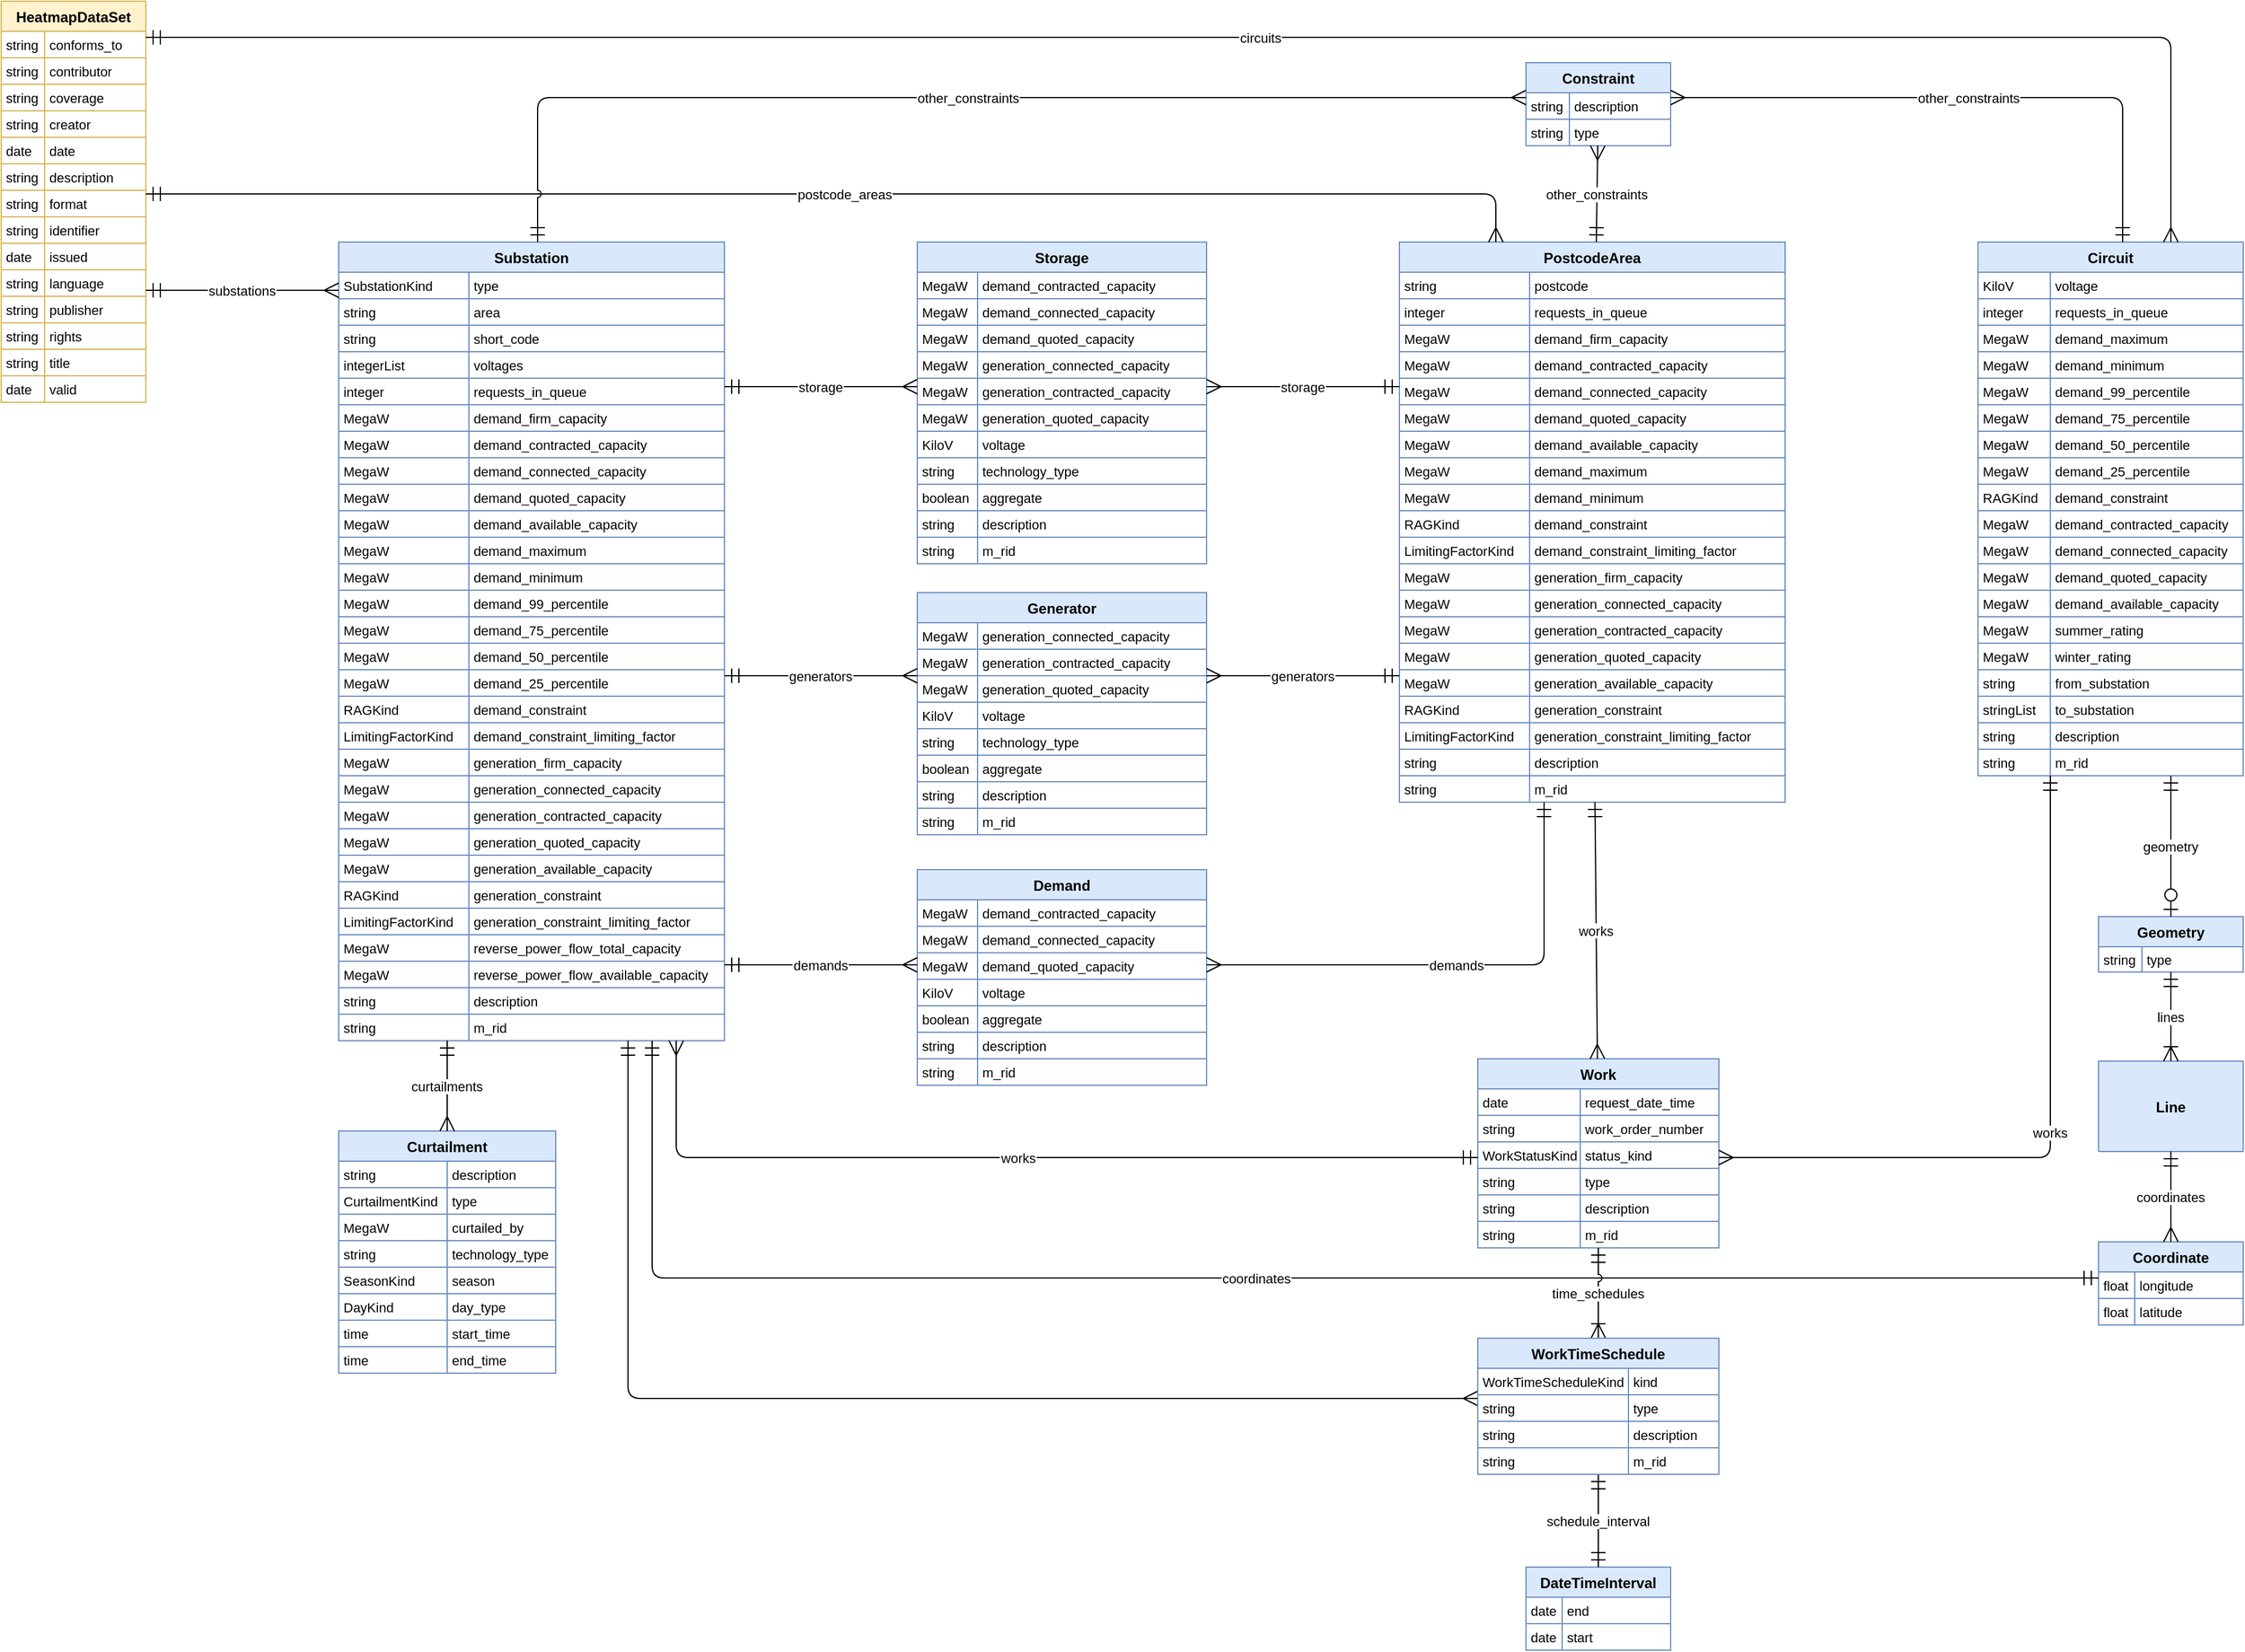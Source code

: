 <mxfile version="24.5.2" type="device">
  <diagram name="Pagina-1" id="f8EQWOxGe2zzM4QjnN0i">
    <mxGraphModel dx="2946" dy="1119" grid="1" gridSize="10" guides="1" tooltips="1" connect="1" arrows="1" fold="1" page="1" pageScale="1" pageWidth="1169" pageHeight="827" math="0" shadow="0">
      <root>
        <mxCell id="0" />
        <mxCell id="1" parent="0" />
        <mxCell id="JNVpyMmq69oR40ZpW95g-1" value="HeatmapDataSet" style="shape=table;startSize=25;container=1;collapsible=0;childLayout=tableLayout;fixedRows=1;rowLines=1;fontStyle=1;align=center;resizeLast=1;fillColor=#fff2cc;strokeColor=#d6b656;" vertex="1" parent="1">
          <mxGeometry x="160" y="120" width="120" height="333" as="geometry" />
        </mxCell>
        <mxCell id="JNVpyMmq69oR40ZpW95g-2" style="shape=tableRow;horizontal=0;startSize=0;swimlaneHead=0;swimlaneBody=0;fillColor=none;collapsible=0;dropTarget=0;points=[[0,0.5],[1,0.5]];portConstraint=eastwest;top=0;left=0;right=0;bottom=0;" vertex="1" parent="JNVpyMmq69oR40ZpW95g-1">
          <mxGeometry y="25" width="120" height="22" as="geometry" />
        </mxCell>
        <mxCell id="JNVpyMmq69oR40ZpW95g-3" value="string" style="shape=partialRectangle;connectable=0;fillColor=none;top=0;left=0;bottom=0;right=0;align=left;spacingLeft=2;overflow=hidden;fontSize=11;" vertex="1" parent="JNVpyMmq69oR40ZpW95g-2">
          <mxGeometry width="36" height="22" as="geometry">
            <mxRectangle width="36" height="22" as="alternateBounds" />
          </mxGeometry>
        </mxCell>
        <mxCell id="JNVpyMmq69oR40ZpW95g-4" value="conforms_to" style="shape=partialRectangle;connectable=0;fillColor=none;top=0;left=0;bottom=0;right=0;align=left;spacingLeft=2;overflow=hidden;fontSize=11;" vertex="1" parent="JNVpyMmq69oR40ZpW95g-2">
          <mxGeometry x="36" width="84" height="22" as="geometry">
            <mxRectangle width="84" height="22" as="alternateBounds" />
          </mxGeometry>
        </mxCell>
        <mxCell id="JNVpyMmq69oR40ZpW95g-5" style="shape=tableRow;horizontal=0;startSize=0;swimlaneHead=0;swimlaneBody=0;fillColor=none;collapsible=0;dropTarget=0;points=[[0,0.5],[1,0.5]];portConstraint=eastwest;top=0;left=0;right=0;bottom=0;" vertex="1" parent="JNVpyMmq69oR40ZpW95g-1">
          <mxGeometry y="47" width="120" height="22" as="geometry" />
        </mxCell>
        <mxCell id="JNVpyMmq69oR40ZpW95g-6" value="string" style="shape=partialRectangle;connectable=0;fillColor=none;top=0;left=0;bottom=0;right=0;align=left;spacingLeft=2;overflow=hidden;fontSize=11;" vertex="1" parent="JNVpyMmq69oR40ZpW95g-5">
          <mxGeometry width="36" height="22" as="geometry">
            <mxRectangle width="36" height="22" as="alternateBounds" />
          </mxGeometry>
        </mxCell>
        <mxCell id="JNVpyMmq69oR40ZpW95g-7" value="contributor" style="shape=partialRectangle;connectable=0;fillColor=none;top=0;left=0;bottom=0;right=0;align=left;spacingLeft=2;overflow=hidden;fontSize=11;" vertex="1" parent="JNVpyMmq69oR40ZpW95g-5">
          <mxGeometry x="36" width="84" height="22" as="geometry">
            <mxRectangle width="84" height="22" as="alternateBounds" />
          </mxGeometry>
        </mxCell>
        <mxCell id="JNVpyMmq69oR40ZpW95g-8" style="shape=tableRow;horizontal=0;startSize=0;swimlaneHead=0;swimlaneBody=0;fillColor=none;collapsible=0;dropTarget=0;points=[[0,0.5],[1,0.5]];portConstraint=eastwest;top=0;left=0;right=0;bottom=0;" vertex="1" parent="JNVpyMmq69oR40ZpW95g-1">
          <mxGeometry y="69" width="120" height="22" as="geometry" />
        </mxCell>
        <mxCell id="JNVpyMmq69oR40ZpW95g-9" value="string" style="shape=partialRectangle;connectable=0;fillColor=none;top=0;left=0;bottom=0;right=0;align=left;spacingLeft=2;overflow=hidden;fontSize=11;" vertex="1" parent="JNVpyMmq69oR40ZpW95g-8">
          <mxGeometry width="36" height="22" as="geometry">
            <mxRectangle width="36" height="22" as="alternateBounds" />
          </mxGeometry>
        </mxCell>
        <mxCell id="JNVpyMmq69oR40ZpW95g-10" value="coverage" style="shape=partialRectangle;connectable=0;fillColor=none;top=0;left=0;bottom=0;right=0;align=left;spacingLeft=2;overflow=hidden;fontSize=11;" vertex="1" parent="JNVpyMmq69oR40ZpW95g-8">
          <mxGeometry x="36" width="84" height="22" as="geometry">
            <mxRectangle width="84" height="22" as="alternateBounds" />
          </mxGeometry>
        </mxCell>
        <mxCell id="JNVpyMmq69oR40ZpW95g-11" style="shape=tableRow;horizontal=0;startSize=0;swimlaneHead=0;swimlaneBody=0;fillColor=none;collapsible=0;dropTarget=0;points=[[0,0.5],[1,0.5]];portConstraint=eastwest;top=0;left=0;right=0;bottom=0;" vertex="1" parent="JNVpyMmq69oR40ZpW95g-1">
          <mxGeometry y="91" width="120" height="22" as="geometry" />
        </mxCell>
        <mxCell id="JNVpyMmq69oR40ZpW95g-12" value="string" style="shape=partialRectangle;connectable=0;fillColor=none;top=0;left=0;bottom=0;right=0;align=left;spacingLeft=2;overflow=hidden;fontSize=11;" vertex="1" parent="JNVpyMmq69oR40ZpW95g-11">
          <mxGeometry width="36" height="22" as="geometry">
            <mxRectangle width="36" height="22" as="alternateBounds" />
          </mxGeometry>
        </mxCell>
        <mxCell id="JNVpyMmq69oR40ZpW95g-13" value="creator" style="shape=partialRectangle;connectable=0;fillColor=none;top=0;left=0;bottom=0;right=0;align=left;spacingLeft=2;overflow=hidden;fontSize=11;" vertex="1" parent="JNVpyMmq69oR40ZpW95g-11">
          <mxGeometry x="36" width="84" height="22" as="geometry">
            <mxRectangle width="84" height="22" as="alternateBounds" />
          </mxGeometry>
        </mxCell>
        <mxCell id="JNVpyMmq69oR40ZpW95g-14" style="shape=tableRow;horizontal=0;startSize=0;swimlaneHead=0;swimlaneBody=0;fillColor=none;collapsible=0;dropTarget=0;points=[[0,0.5],[1,0.5]];portConstraint=eastwest;top=0;left=0;right=0;bottom=0;" vertex="1" parent="JNVpyMmq69oR40ZpW95g-1">
          <mxGeometry y="113" width="120" height="22" as="geometry" />
        </mxCell>
        <mxCell id="JNVpyMmq69oR40ZpW95g-15" value="date" style="shape=partialRectangle;connectable=0;fillColor=none;top=0;left=0;bottom=0;right=0;align=left;spacingLeft=2;overflow=hidden;fontSize=11;" vertex="1" parent="JNVpyMmq69oR40ZpW95g-14">
          <mxGeometry width="36" height="22" as="geometry">
            <mxRectangle width="36" height="22" as="alternateBounds" />
          </mxGeometry>
        </mxCell>
        <mxCell id="JNVpyMmq69oR40ZpW95g-16" value="date" style="shape=partialRectangle;connectable=0;fillColor=none;top=0;left=0;bottom=0;right=0;align=left;spacingLeft=2;overflow=hidden;fontSize=11;" vertex="1" parent="JNVpyMmq69oR40ZpW95g-14">
          <mxGeometry x="36" width="84" height="22" as="geometry">
            <mxRectangle width="84" height="22" as="alternateBounds" />
          </mxGeometry>
        </mxCell>
        <mxCell id="JNVpyMmq69oR40ZpW95g-17" style="shape=tableRow;horizontal=0;startSize=0;swimlaneHead=0;swimlaneBody=0;fillColor=none;collapsible=0;dropTarget=0;points=[[0,0.5],[1,0.5]];portConstraint=eastwest;top=0;left=0;right=0;bottom=0;" vertex="1" parent="JNVpyMmq69oR40ZpW95g-1">
          <mxGeometry y="135" width="120" height="22" as="geometry" />
        </mxCell>
        <mxCell id="JNVpyMmq69oR40ZpW95g-18" value="string" style="shape=partialRectangle;connectable=0;fillColor=none;top=0;left=0;bottom=0;right=0;align=left;spacingLeft=2;overflow=hidden;fontSize=11;" vertex="1" parent="JNVpyMmq69oR40ZpW95g-17">
          <mxGeometry width="36" height="22" as="geometry">
            <mxRectangle width="36" height="22" as="alternateBounds" />
          </mxGeometry>
        </mxCell>
        <mxCell id="JNVpyMmq69oR40ZpW95g-19" value="description" style="shape=partialRectangle;connectable=0;fillColor=none;top=0;left=0;bottom=0;right=0;align=left;spacingLeft=2;overflow=hidden;fontSize=11;" vertex="1" parent="JNVpyMmq69oR40ZpW95g-17">
          <mxGeometry x="36" width="84" height="22" as="geometry">
            <mxRectangle width="84" height="22" as="alternateBounds" />
          </mxGeometry>
        </mxCell>
        <mxCell id="JNVpyMmq69oR40ZpW95g-20" style="shape=tableRow;horizontal=0;startSize=0;swimlaneHead=0;swimlaneBody=0;fillColor=none;collapsible=0;dropTarget=0;points=[[0,0.5],[1,0.5]];portConstraint=eastwest;top=0;left=0;right=0;bottom=0;" vertex="1" parent="JNVpyMmq69oR40ZpW95g-1">
          <mxGeometry y="157" width="120" height="22" as="geometry" />
        </mxCell>
        <mxCell id="JNVpyMmq69oR40ZpW95g-21" value="string" style="shape=partialRectangle;connectable=0;fillColor=none;top=0;left=0;bottom=0;right=0;align=left;spacingLeft=2;overflow=hidden;fontSize=11;" vertex="1" parent="JNVpyMmq69oR40ZpW95g-20">
          <mxGeometry width="36" height="22" as="geometry">
            <mxRectangle width="36" height="22" as="alternateBounds" />
          </mxGeometry>
        </mxCell>
        <mxCell id="JNVpyMmq69oR40ZpW95g-22" value="format" style="shape=partialRectangle;connectable=0;fillColor=none;top=0;left=0;bottom=0;right=0;align=left;spacingLeft=2;overflow=hidden;fontSize=11;" vertex="1" parent="JNVpyMmq69oR40ZpW95g-20">
          <mxGeometry x="36" width="84" height="22" as="geometry">
            <mxRectangle width="84" height="22" as="alternateBounds" />
          </mxGeometry>
        </mxCell>
        <mxCell id="JNVpyMmq69oR40ZpW95g-23" style="shape=tableRow;horizontal=0;startSize=0;swimlaneHead=0;swimlaneBody=0;fillColor=none;collapsible=0;dropTarget=0;points=[[0,0.5],[1,0.5]];portConstraint=eastwest;top=0;left=0;right=0;bottom=0;" vertex="1" parent="JNVpyMmq69oR40ZpW95g-1">
          <mxGeometry y="179" width="120" height="22" as="geometry" />
        </mxCell>
        <mxCell id="JNVpyMmq69oR40ZpW95g-24" value="string" style="shape=partialRectangle;connectable=0;fillColor=none;top=0;left=0;bottom=0;right=0;align=left;spacingLeft=2;overflow=hidden;fontSize=11;" vertex="1" parent="JNVpyMmq69oR40ZpW95g-23">
          <mxGeometry width="36" height="22" as="geometry">
            <mxRectangle width="36" height="22" as="alternateBounds" />
          </mxGeometry>
        </mxCell>
        <mxCell id="JNVpyMmq69oR40ZpW95g-25" value="identifier" style="shape=partialRectangle;connectable=0;fillColor=none;top=0;left=0;bottom=0;right=0;align=left;spacingLeft=2;overflow=hidden;fontSize=11;" vertex="1" parent="JNVpyMmq69oR40ZpW95g-23">
          <mxGeometry x="36" width="84" height="22" as="geometry">
            <mxRectangle width="84" height="22" as="alternateBounds" />
          </mxGeometry>
        </mxCell>
        <mxCell id="JNVpyMmq69oR40ZpW95g-26" style="shape=tableRow;horizontal=0;startSize=0;swimlaneHead=0;swimlaneBody=0;fillColor=none;collapsible=0;dropTarget=0;points=[[0,0.5],[1,0.5]];portConstraint=eastwest;top=0;left=0;right=0;bottom=0;" vertex="1" parent="JNVpyMmq69oR40ZpW95g-1">
          <mxGeometry y="201" width="120" height="22" as="geometry" />
        </mxCell>
        <mxCell id="JNVpyMmq69oR40ZpW95g-27" value="date" style="shape=partialRectangle;connectable=0;fillColor=none;top=0;left=0;bottom=0;right=0;align=left;spacingLeft=2;overflow=hidden;fontSize=11;" vertex="1" parent="JNVpyMmq69oR40ZpW95g-26">
          <mxGeometry width="36" height="22" as="geometry">
            <mxRectangle width="36" height="22" as="alternateBounds" />
          </mxGeometry>
        </mxCell>
        <mxCell id="JNVpyMmq69oR40ZpW95g-28" value="issued" style="shape=partialRectangle;connectable=0;fillColor=none;top=0;left=0;bottom=0;right=0;align=left;spacingLeft=2;overflow=hidden;fontSize=11;" vertex="1" parent="JNVpyMmq69oR40ZpW95g-26">
          <mxGeometry x="36" width="84" height="22" as="geometry">
            <mxRectangle width="84" height="22" as="alternateBounds" />
          </mxGeometry>
        </mxCell>
        <mxCell id="JNVpyMmq69oR40ZpW95g-29" style="shape=tableRow;horizontal=0;startSize=0;swimlaneHead=0;swimlaneBody=0;fillColor=none;collapsible=0;dropTarget=0;points=[[0,0.5],[1,0.5]];portConstraint=eastwest;top=0;left=0;right=0;bottom=0;" vertex="1" parent="JNVpyMmq69oR40ZpW95g-1">
          <mxGeometry y="223" width="120" height="22" as="geometry" />
        </mxCell>
        <mxCell id="JNVpyMmq69oR40ZpW95g-30" value="string" style="shape=partialRectangle;connectable=0;fillColor=none;top=0;left=0;bottom=0;right=0;align=left;spacingLeft=2;overflow=hidden;fontSize=11;" vertex="1" parent="JNVpyMmq69oR40ZpW95g-29">
          <mxGeometry width="36" height="22" as="geometry">
            <mxRectangle width="36" height="22" as="alternateBounds" />
          </mxGeometry>
        </mxCell>
        <mxCell id="JNVpyMmq69oR40ZpW95g-31" value="language" style="shape=partialRectangle;connectable=0;fillColor=none;top=0;left=0;bottom=0;right=0;align=left;spacingLeft=2;overflow=hidden;fontSize=11;" vertex="1" parent="JNVpyMmq69oR40ZpW95g-29">
          <mxGeometry x="36" width="84" height="22" as="geometry">
            <mxRectangle width="84" height="22" as="alternateBounds" />
          </mxGeometry>
        </mxCell>
        <mxCell id="JNVpyMmq69oR40ZpW95g-32" style="shape=tableRow;horizontal=0;startSize=0;swimlaneHead=0;swimlaneBody=0;fillColor=none;collapsible=0;dropTarget=0;points=[[0,0.5],[1,0.5]];portConstraint=eastwest;top=0;left=0;right=0;bottom=0;" vertex="1" parent="JNVpyMmq69oR40ZpW95g-1">
          <mxGeometry y="245" width="120" height="22" as="geometry" />
        </mxCell>
        <mxCell id="JNVpyMmq69oR40ZpW95g-33" value="string" style="shape=partialRectangle;connectable=0;fillColor=none;top=0;left=0;bottom=0;right=0;align=left;spacingLeft=2;overflow=hidden;fontSize=11;" vertex="1" parent="JNVpyMmq69oR40ZpW95g-32">
          <mxGeometry width="36" height="22" as="geometry">
            <mxRectangle width="36" height="22" as="alternateBounds" />
          </mxGeometry>
        </mxCell>
        <mxCell id="JNVpyMmq69oR40ZpW95g-34" value="publisher" style="shape=partialRectangle;connectable=0;fillColor=none;top=0;left=0;bottom=0;right=0;align=left;spacingLeft=2;overflow=hidden;fontSize=11;" vertex="1" parent="JNVpyMmq69oR40ZpW95g-32">
          <mxGeometry x="36" width="84" height="22" as="geometry">
            <mxRectangle width="84" height="22" as="alternateBounds" />
          </mxGeometry>
        </mxCell>
        <mxCell id="JNVpyMmq69oR40ZpW95g-35" style="shape=tableRow;horizontal=0;startSize=0;swimlaneHead=0;swimlaneBody=0;fillColor=none;collapsible=0;dropTarget=0;points=[[0,0.5],[1,0.5]];portConstraint=eastwest;top=0;left=0;right=0;bottom=0;" vertex="1" parent="JNVpyMmq69oR40ZpW95g-1">
          <mxGeometry y="267" width="120" height="22" as="geometry" />
        </mxCell>
        <mxCell id="JNVpyMmq69oR40ZpW95g-36" value="string" style="shape=partialRectangle;connectable=0;fillColor=none;top=0;left=0;bottom=0;right=0;align=left;spacingLeft=2;overflow=hidden;fontSize=11;" vertex="1" parent="JNVpyMmq69oR40ZpW95g-35">
          <mxGeometry width="36" height="22" as="geometry">
            <mxRectangle width="36" height="22" as="alternateBounds" />
          </mxGeometry>
        </mxCell>
        <mxCell id="JNVpyMmq69oR40ZpW95g-37" value="rights" style="shape=partialRectangle;connectable=0;fillColor=none;top=0;left=0;bottom=0;right=0;align=left;spacingLeft=2;overflow=hidden;fontSize=11;" vertex="1" parent="JNVpyMmq69oR40ZpW95g-35">
          <mxGeometry x="36" width="84" height="22" as="geometry">
            <mxRectangle width="84" height="22" as="alternateBounds" />
          </mxGeometry>
        </mxCell>
        <mxCell id="JNVpyMmq69oR40ZpW95g-38" style="shape=tableRow;horizontal=0;startSize=0;swimlaneHead=0;swimlaneBody=0;fillColor=none;collapsible=0;dropTarget=0;points=[[0,0.5],[1,0.5]];portConstraint=eastwest;top=0;left=0;right=0;bottom=0;" vertex="1" parent="JNVpyMmq69oR40ZpW95g-1">
          <mxGeometry y="289" width="120" height="22" as="geometry" />
        </mxCell>
        <mxCell id="JNVpyMmq69oR40ZpW95g-39" value="string" style="shape=partialRectangle;connectable=0;fillColor=none;top=0;left=0;bottom=0;right=0;align=left;spacingLeft=2;overflow=hidden;fontSize=11;" vertex="1" parent="JNVpyMmq69oR40ZpW95g-38">
          <mxGeometry width="36" height="22" as="geometry">
            <mxRectangle width="36" height="22" as="alternateBounds" />
          </mxGeometry>
        </mxCell>
        <mxCell id="JNVpyMmq69oR40ZpW95g-40" value="title" style="shape=partialRectangle;connectable=0;fillColor=none;top=0;left=0;bottom=0;right=0;align=left;spacingLeft=2;overflow=hidden;fontSize=11;" vertex="1" parent="JNVpyMmq69oR40ZpW95g-38">
          <mxGeometry x="36" width="84" height="22" as="geometry">
            <mxRectangle width="84" height="22" as="alternateBounds" />
          </mxGeometry>
        </mxCell>
        <mxCell id="JNVpyMmq69oR40ZpW95g-41" style="shape=tableRow;horizontal=0;startSize=0;swimlaneHead=0;swimlaneBody=0;fillColor=none;collapsible=0;dropTarget=0;points=[[0,0.5],[1,0.5]];portConstraint=eastwest;top=0;left=0;right=0;bottom=0;" vertex="1" parent="JNVpyMmq69oR40ZpW95g-1">
          <mxGeometry y="311" width="120" height="22" as="geometry" />
        </mxCell>
        <mxCell id="JNVpyMmq69oR40ZpW95g-42" value="date" style="shape=partialRectangle;connectable=0;fillColor=none;top=0;left=0;bottom=0;right=0;align=left;spacingLeft=2;overflow=hidden;fontSize=11;" vertex="1" parent="JNVpyMmq69oR40ZpW95g-41">
          <mxGeometry width="36" height="22" as="geometry">
            <mxRectangle width="36" height="22" as="alternateBounds" />
          </mxGeometry>
        </mxCell>
        <mxCell id="JNVpyMmq69oR40ZpW95g-43" value="valid" style="shape=partialRectangle;connectable=0;fillColor=none;top=0;left=0;bottom=0;right=0;align=left;spacingLeft=2;overflow=hidden;fontSize=11;" vertex="1" parent="JNVpyMmq69oR40ZpW95g-41">
          <mxGeometry x="36" width="84" height="22" as="geometry">
            <mxRectangle width="84" height="22" as="alternateBounds" />
          </mxGeometry>
        </mxCell>
        <mxCell id="JNVpyMmq69oR40ZpW95g-44" value="Substation" style="shape=table;startSize=25;container=1;collapsible=0;childLayout=tableLayout;fixedRows=1;rowLines=1;fontStyle=1;align=center;resizeLast=1;fillColor=#dae8fc;strokeColor=#6c8ebf;" vertex="1" parent="1">
          <mxGeometry x="440" y="320" width="320" height="663" as="geometry" />
        </mxCell>
        <mxCell id="JNVpyMmq69oR40ZpW95g-45" style="shape=tableRow;horizontal=0;startSize=0;swimlaneHead=0;swimlaneBody=0;fillColor=none;collapsible=0;dropTarget=0;points=[[0,0.5],[1,0.5]];portConstraint=eastwest;top=0;left=0;right=0;bottom=0;" vertex="1" parent="JNVpyMmq69oR40ZpW95g-44">
          <mxGeometry y="25" width="320" height="22" as="geometry" />
        </mxCell>
        <mxCell id="JNVpyMmq69oR40ZpW95g-46" value="SubstationKind" style="shape=partialRectangle;connectable=0;fillColor=none;top=0;left=0;bottom=0;right=0;align=left;spacingLeft=2;overflow=hidden;fontSize=11;" vertex="1" parent="JNVpyMmq69oR40ZpW95g-45">
          <mxGeometry width="108" height="22" as="geometry">
            <mxRectangle width="108" height="22" as="alternateBounds" />
          </mxGeometry>
        </mxCell>
        <mxCell id="JNVpyMmq69oR40ZpW95g-47" value="type" style="shape=partialRectangle;connectable=0;fillColor=none;top=0;left=0;bottom=0;right=0;align=left;spacingLeft=2;overflow=hidden;fontSize=11;" vertex="1" parent="JNVpyMmq69oR40ZpW95g-45">
          <mxGeometry x="108" width="212" height="22" as="geometry">
            <mxRectangle width="212" height="22" as="alternateBounds" />
          </mxGeometry>
        </mxCell>
        <mxCell id="JNVpyMmq69oR40ZpW95g-48" style="shape=tableRow;horizontal=0;startSize=0;swimlaneHead=0;swimlaneBody=0;fillColor=none;collapsible=0;dropTarget=0;points=[[0,0.5],[1,0.5]];portConstraint=eastwest;top=0;left=0;right=0;bottom=0;" vertex="1" parent="JNVpyMmq69oR40ZpW95g-44">
          <mxGeometry y="47" width="320" height="22" as="geometry" />
        </mxCell>
        <mxCell id="JNVpyMmq69oR40ZpW95g-49" value="string" style="shape=partialRectangle;connectable=0;fillColor=none;top=0;left=0;bottom=0;right=0;align=left;spacingLeft=2;overflow=hidden;fontSize=11;" vertex="1" parent="JNVpyMmq69oR40ZpW95g-48">
          <mxGeometry width="108" height="22" as="geometry">
            <mxRectangle width="108" height="22" as="alternateBounds" />
          </mxGeometry>
        </mxCell>
        <mxCell id="JNVpyMmq69oR40ZpW95g-50" value="area" style="shape=partialRectangle;connectable=0;fillColor=none;top=0;left=0;bottom=0;right=0;align=left;spacingLeft=2;overflow=hidden;fontSize=11;" vertex="1" parent="JNVpyMmq69oR40ZpW95g-48">
          <mxGeometry x="108" width="212" height="22" as="geometry">
            <mxRectangle width="212" height="22" as="alternateBounds" />
          </mxGeometry>
        </mxCell>
        <mxCell id="JNVpyMmq69oR40ZpW95g-51" style="shape=tableRow;horizontal=0;startSize=0;swimlaneHead=0;swimlaneBody=0;fillColor=none;collapsible=0;dropTarget=0;points=[[0,0.5],[1,0.5]];portConstraint=eastwest;top=0;left=0;right=0;bottom=0;" vertex="1" parent="JNVpyMmq69oR40ZpW95g-44">
          <mxGeometry y="69" width="320" height="22" as="geometry" />
        </mxCell>
        <mxCell id="JNVpyMmq69oR40ZpW95g-52" value="string" style="shape=partialRectangle;connectable=0;fillColor=none;top=0;left=0;bottom=0;right=0;align=left;spacingLeft=2;overflow=hidden;fontSize=11;" vertex="1" parent="JNVpyMmq69oR40ZpW95g-51">
          <mxGeometry width="108" height="22" as="geometry">
            <mxRectangle width="108" height="22" as="alternateBounds" />
          </mxGeometry>
        </mxCell>
        <mxCell id="JNVpyMmq69oR40ZpW95g-53" value="short_code" style="shape=partialRectangle;connectable=0;fillColor=none;top=0;left=0;bottom=0;right=0;align=left;spacingLeft=2;overflow=hidden;fontSize=11;" vertex="1" parent="JNVpyMmq69oR40ZpW95g-51">
          <mxGeometry x="108" width="212" height="22" as="geometry">
            <mxRectangle width="212" height="22" as="alternateBounds" />
          </mxGeometry>
        </mxCell>
        <mxCell id="JNVpyMmq69oR40ZpW95g-54" style="shape=tableRow;horizontal=0;startSize=0;swimlaneHead=0;swimlaneBody=0;fillColor=none;collapsible=0;dropTarget=0;points=[[0,0.5],[1,0.5]];portConstraint=eastwest;top=0;left=0;right=0;bottom=0;" vertex="1" parent="JNVpyMmq69oR40ZpW95g-44">
          <mxGeometry y="91" width="320" height="22" as="geometry" />
        </mxCell>
        <mxCell id="JNVpyMmq69oR40ZpW95g-55" value="integerList" style="shape=partialRectangle;connectable=0;fillColor=none;top=0;left=0;bottom=0;right=0;align=left;spacingLeft=2;overflow=hidden;fontSize=11;" vertex="1" parent="JNVpyMmq69oR40ZpW95g-54">
          <mxGeometry width="108" height="22" as="geometry">
            <mxRectangle width="108" height="22" as="alternateBounds" />
          </mxGeometry>
        </mxCell>
        <mxCell id="JNVpyMmq69oR40ZpW95g-56" value="voltages" style="shape=partialRectangle;connectable=0;fillColor=none;top=0;left=0;bottom=0;right=0;align=left;spacingLeft=2;overflow=hidden;fontSize=11;" vertex="1" parent="JNVpyMmq69oR40ZpW95g-54">
          <mxGeometry x="108" width="212" height="22" as="geometry">
            <mxRectangle width="212" height="22" as="alternateBounds" />
          </mxGeometry>
        </mxCell>
        <mxCell id="JNVpyMmq69oR40ZpW95g-57" style="shape=tableRow;horizontal=0;startSize=0;swimlaneHead=0;swimlaneBody=0;fillColor=none;collapsible=0;dropTarget=0;points=[[0,0.5],[1,0.5]];portConstraint=eastwest;top=0;left=0;right=0;bottom=0;" vertex="1" parent="JNVpyMmq69oR40ZpW95g-44">
          <mxGeometry y="113" width="320" height="22" as="geometry" />
        </mxCell>
        <mxCell id="JNVpyMmq69oR40ZpW95g-58" value="integer" style="shape=partialRectangle;connectable=0;fillColor=none;top=0;left=0;bottom=0;right=0;align=left;spacingLeft=2;overflow=hidden;fontSize=11;" vertex="1" parent="JNVpyMmq69oR40ZpW95g-57">
          <mxGeometry width="108" height="22" as="geometry">
            <mxRectangle width="108" height="22" as="alternateBounds" />
          </mxGeometry>
        </mxCell>
        <mxCell id="JNVpyMmq69oR40ZpW95g-59" value="requests_in_queue" style="shape=partialRectangle;connectable=0;fillColor=none;top=0;left=0;bottom=0;right=0;align=left;spacingLeft=2;overflow=hidden;fontSize=11;" vertex="1" parent="JNVpyMmq69oR40ZpW95g-57">
          <mxGeometry x="108" width="212" height="22" as="geometry">
            <mxRectangle width="212" height="22" as="alternateBounds" />
          </mxGeometry>
        </mxCell>
        <mxCell id="JNVpyMmq69oR40ZpW95g-60" style="shape=tableRow;horizontal=0;startSize=0;swimlaneHead=0;swimlaneBody=0;fillColor=none;collapsible=0;dropTarget=0;points=[[0,0.5],[1,0.5]];portConstraint=eastwest;top=0;left=0;right=0;bottom=0;" vertex="1" parent="JNVpyMmq69oR40ZpW95g-44">
          <mxGeometry y="135" width="320" height="22" as="geometry" />
        </mxCell>
        <mxCell id="JNVpyMmq69oR40ZpW95g-61" value="MegaW" style="shape=partialRectangle;connectable=0;fillColor=none;top=0;left=0;bottom=0;right=0;align=left;spacingLeft=2;overflow=hidden;fontSize=11;" vertex="1" parent="JNVpyMmq69oR40ZpW95g-60">
          <mxGeometry width="108" height="22" as="geometry">
            <mxRectangle width="108" height="22" as="alternateBounds" />
          </mxGeometry>
        </mxCell>
        <mxCell id="JNVpyMmq69oR40ZpW95g-62" value="demand_firm_capacity" style="shape=partialRectangle;connectable=0;fillColor=none;top=0;left=0;bottom=0;right=0;align=left;spacingLeft=2;overflow=hidden;fontSize=11;" vertex="1" parent="JNVpyMmq69oR40ZpW95g-60">
          <mxGeometry x="108" width="212" height="22" as="geometry">
            <mxRectangle width="212" height="22" as="alternateBounds" />
          </mxGeometry>
        </mxCell>
        <mxCell id="JNVpyMmq69oR40ZpW95g-63" style="shape=tableRow;horizontal=0;startSize=0;swimlaneHead=0;swimlaneBody=0;fillColor=none;collapsible=0;dropTarget=0;points=[[0,0.5],[1,0.5]];portConstraint=eastwest;top=0;left=0;right=0;bottom=0;" vertex="1" parent="JNVpyMmq69oR40ZpW95g-44">
          <mxGeometry y="157" width="320" height="22" as="geometry" />
        </mxCell>
        <mxCell id="JNVpyMmq69oR40ZpW95g-64" value="MegaW" style="shape=partialRectangle;connectable=0;fillColor=none;top=0;left=0;bottom=0;right=0;align=left;spacingLeft=2;overflow=hidden;fontSize=11;" vertex="1" parent="JNVpyMmq69oR40ZpW95g-63">
          <mxGeometry width="108" height="22" as="geometry">
            <mxRectangle width="108" height="22" as="alternateBounds" />
          </mxGeometry>
        </mxCell>
        <mxCell id="JNVpyMmq69oR40ZpW95g-65" value="demand_contracted_capacity" style="shape=partialRectangle;connectable=0;fillColor=none;top=0;left=0;bottom=0;right=0;align=left;spacingLeft=2;overflow=hidden;fontSize=11;" vertex="1" parent="JNVpyMmq69oR40ZpW95g-63">
          <mxGeometry x="108" width="212" height="22" as="geometry">
            <mxRectangle width="212" height="22" as="alternateBounds" />
          </mxGeometry>
        </mxCell>
        <mxCell id="JNVpyMmq69oR40ZpW95g-66" style="shape=tableRow;horizontal=0;startSize=0;swimlaneHead=0;swimlaneBody=0;fillColor=none;collapsible=0;dropTarget=0;points=[[0,0.5],[1,0.5]];portConstraint=eastwest;top=0;left=0;right=0;bottom=0;" vertex="1" parent="JNVpyMmq69oR40ZpW95g-44">
          <mxGeometry y="179" width="320" height="22" as="geometry" />
        </mxCell>
        <mxCell id="JNVpyMmq69oR40ZpW95g-67" value="MegaW" style="shape=partialRectangle;connectable=0;fillColor=none;top=0;left=0;bottom=0;right=0;align=left;spacingLeft=2;overflow=hidden;fontSize=11;" vertex="1" parent="JNVpyMmq69oR40ZpW95g-66">
          <mxGeometry width="108" height="22" as="geometry">
            <mxRectangle width="108" height="22" as="alternateBounds" />
          </mxGeometry>
        </mxCell>
        <mxCell id="JNVpyMmq69oR40ZpW95g-68" value="demand_connected_capacity" style="shape=partialRectangle;connectable=0;fillColor=none;top=0;left=0;bottom=0;right=0;align=left;spacingLeft=2;overflow=hidden;fontSize=11;" vertex="1" parent="JNVpyMmq69oR40ZpW95g-66">
          <mxGeometry x="108" width="212" height="22" as="geometry">
            <mxRectangle width="212" height="22" as="alternateBounds" />
          </mxGeometry>
        </mxCell>
        <mxCell id="JNVpyMmq69oR40ZpW95g-69" style="shape=tableRow;horizontal=0;startSize=0;swimlaneHead=0;swimlaneBody=0;fillColor=none;collapsible=0;dropTarget=0;points=[[0,0.5],[1,0.5]];portConstraint=eastwest;top=0;left=0;right=0;bottom=0;" vertex="1" parent="JNVpyMmq69oR40ZpW95g-44">
          <mxGeometry y="201" width="320" height="22" as="geometry" />
        </mxCell>
        <mxCell id="JNVpyMmq69oR40ZpW95g-70" value="MegaW" style="shape=partialRectangle;connectable=0;fillColor=none;top=0;left=0;bottom=0;right=0;align=left;spacingLeft=2;overflow=hidden;fontSize=11;" vertex="1" parent="JNVpyMmq69oR40ZpW95g-69">
          <mxGeometry width="108" height="22" as="geometry">
            <mxRectangle width="108" height="22" as="alternateBounds" />
          </mxGeometry>
        </mxCell>
        <mxCell id="JNVpyMmq69oR40ZpW95g-71" value="demand_quoted_capacity" style="shape=partialRectangle;connectable=0;fillColor=none;top=0;left=0;bottom=0;right=0;align=left;spacingLeft=2;overflow=hidden;fontSize=11;" vertex="1" parent="JNVpyMmq69oR40ZpW95g-69">
          <mxGeometry x="108" width="212" height="22" as="geometry">
            <mxRectangle width="212" height="22" as="alternateBounds" />
          </mxGeometry>
        </mxCell>
        <mxCell id="JNVpyMmq69oR40ZpW95g-72" style="shape=tableRow;horizontal=0;startSize=0;swimlaneHead=0;swimlaneBody=0;fillColor=none;collapsible=0;dropTarget=0;points=[[0,0.5],[1,0.5]];portConstraint=eastwest;top=0;left=0;right=0;bottom=0;" vertex="1" parent="JNVpyMmq69oR40ZpW95g-44">
          <mxGeometry y="223" width="320" height="22" as="geometry" />
        </mxCell>
        <mxCell id="JNVpyMmq69oR40ZpW95g-73" value="MegaW" style="shape=partialRectangle;connectable=0;fillColor=none;top=0;left=0;bottom=0;right=0;align=left;spacingLeft=2;overflow=hidden;fontSize=11;" vertex="1" parent="JNVpyMmq69oR40ZpW95g-72">
          <mxGeometry width="108" height="22" as="geometry">
            <mxRectangle width="108" height="22" as="alternateBounds" />
          </mxGeometry>
        </mxCell>
        <mxCell id="JNVpyMmq69oR40ZpW95g-74" value="demand_available_capacity" style="shape=partialRectangle;connectable=0;fillColor=none;top=0;left=0;bottom=0;right=0;align=left;spacingLeft=2;overflow=hidden;fontSize=11;" vertex="1" parent="JNVpyMmq69oR40ZpW95g-72">
          <mxGeometry x="108" width="212" height="22" as="geometry">
            <mxRectangle width="212" height="22" as="alternateBounds" />
          </mxGeometry>
        </mxCell>
        <mxCell id="JNVpyMmq69oR40ZpW95g-75" style="shape=tableRow;horizontal=0;startSize=0;swimlaneHead=0;swimlaneBody=0;fillColor=none;collapsible=0;dropTarget=0;points=[[0,0.5],[1,0.5]];portConstraint=eastwest;top=0;left=0;right=0;bottom=0;" vertex="1" parent="JNVpyMmq69oR40ZpW95g-44">
          <mxGeometry y="245" width="320" height="22" as="geometry" />
        </mxCell>
        <mxCell id="JNVpyMmq69oR40ZpW95g-76" value="MegaW" style="shape=partialRectangle;connectable=0;fillColor=none;top=0;left=0;bottom=0;right=0;align=left;spacingLeft=2;overflow=hidden;fontSize=11;" vertex="1" parent="JNVpyMmq69oR40ZpW95g-75">
          <mxGeometry width="108" height="22" as="geometry">
            <mxRectangle width="108" height="22" as="alternateBounds" />
          </mxGeometry>
        </mxCell>
        <mxCell id="JNVpyMmq69oR40ZpW95g-77" value="demand_maximum" style="shape=partialRectangle;connectable=0;fillColor=none;top=0;left=0;bottom=0;right=0;align=left;spacingLeft=2;overflow=hidden;fontSize=11;" vertex="1" parent="JNVpyMmq69oR40ZpW95g-75">
          <mxGeometry x="108" width="212" height="22" as="geometry">
            <mxRectangle width="212" height="22" as="alternateBounds" />
          </mxGeometry>
        </mxCell>
        <mxCell id="JNVpyMmq69oR40ZpW95g-78" style="shape=tableRow;horizontal=0;startSize=0;swimlaneHead=0;swimlaneBody=0;fillColor=none;collapsible=0;dropTarget=0;points=[[0,0.5],[1,0.5]];portConstraint=eastwest;top=0;left=0;right=0;bottom=0;" vertex="1" parent="JNVpyMmq69oR40ZpW95g-44">
          <mxGeometry y="267" width="320" height="22" as="geometry" />
        </mxCell>
        <mxCell id="JNVpyMmq69oR40ZpW95g-79" value="MegaW" style="shape=partialRectangle;connectable=0;fillColor=none;top=0;left=0;bottom=0;right=0;align=left;spacingLeft=2;overflow=hidden;fontSize=11;" vertex="1" parent="JNVpyMmq69oR40ZpW95g-78">
          <mxGeometry width="108" height="22" as="geometry">
            <mxRectangle width="108" height="22" as="alternateBounds" />
          </mxGeometry>
        </mxCell>
        <mxCell id="JNVpyMmq69oR40ZpW95g-80" value="demand_minimum" style="shape=partialRectangle;connectable=0;fillColor=none;top=0;left=0;bottom=0;right=0;align=left;spacingLeft=2;overflow=hidden;fontSize=11;" vertex="1" parent="JNVpyMmq69oR40ZpW95g-78">
          <mxGeometry x="108" width="212" height="22" as="geometry">
            <mxRectangle width="212" height="22" as="alternateBounds" />
          </mxGeometry>
        </mxCell>
        <mxCell id="JNVpyMmq69oR40ZpW95g-81" style="shape=tableRow;horizontal=0;startSize=0;swimlaneHead=0;swimlaneBody=0;fillColor=none;collapsible=0;dropTarget=0;points=[[0,0.5],[1,0.5]];portConstraint=eastwest;top=0;left=0;right=0;bottom=0;" vertex="1" parent="JNVpyMmq69oR40ZpW95g-44">
          <mxGeometry y="289" width="320" height="22" as="geometry" />
        </mxCell>
        <mxCell id="JNVpyMmq69oR40ZpW95g-82" value="MegaW" style="shape=partialRectangle;connectable=0;fillColor=none;top=0;left=0;bottom=0;right=0;align=left;spacingLeft=2;overflow=hidden;fontSize=11;" vertex="1" parent="JNVpyMmq69oR40ZpW95g-81">
          <mxGeometry width="108" height="22" as="geometry">
            <mxRectangle width="108" height="22" as="alternateBounds" />
          </mxGeometry>
        </mxCell>
        <mxCell id="JNVpyMmq69oR40ZpW95g-83" value="demand_99_percentile" style="shape=partialRectangle;connectable=0;fillColor=none;top=0;left=0;bottom=0;right=0;align=left;spacingLeft=2;overflow=hidden;fontSize=11;" vertex="1" parent="JNVpyMmq69oR40ZpW95g-81">
          <mxGeometry x="108" width="212" height="22" as="geometry">
            <mxRectangle width="212" height="22" as="alternateBounds" />
          </mxGeometry>
        </mxCell>
        <mxCell id="JNVpyMmq69oR40ZpW95g-84" style="shape=tableRow;horizontal=0;startSize=0;swimlaneHead=0;swimlaneBody=0;fillColor=none;collapsible=0;dropTarget=0;points=[[0,0.5],[1,0.5]];portConstraint=eastwest;top=0;left=0;right=0;bottom=0;" vertex="1" parent="JNVpyMmq69oR40ZpW95g-44">
          <mxGeometry y="311" width="320" height="22" as="geometry" />
        </mxCell>
        <mxCell id="JNVpyMmq69oR40ZpW95g-85" value="MegaW" style="shape=partialRectangle;connectable=0;fillColor=none;top=0;left=0;bottom=0;right=0;align=left;spacingLeft=2;overflow=hidden;fontSize=11;" vertex="1" parent="JNVpyMmq69oR40ZpW95g-84">
          <mxGeometry width="108" height="22" as="geometry">
            <mxRectangle width="108" height="22" as="alternateBounds" />
          </mxGeometry>
        </mxCell>
        <mxCell id="JNVpyMmq69oR40ZpW95g-86" value="demand_75_percentile" style="shape=partialRectangle;connectable=0;fillColor=none;top=0;left=0;bottom=0;right=0;align=left;spacingLeft=2;overflow=hidden;fontSize=11;" vertex="1" parent="JNVpyMmq69oR40ZpW95g-84">
          <mxGeometry x="108" width="212" height="22" as="geometry">
            <mxRectangle width="212" height="22" as="alternateBounds" />
          </mxGeometry>
        </mxCell>
        <mxCell id="JNVpyMmq69oR40ZpW95g-87" style="shape=tableRow;horizontal=0;startSize=0;swimlaneHead=0;swimlaneBody=0;fillColor=none;collapsible=0;dropTarget=0;points=[[0,0.5],[1,0.5]];portConstraint=eastwest;top=0;left=0;right=0;bottom=0;" vertex="1" parent="JNVpyMmq69oR40ZpW95g-44">
          <mxGeometry y="333" width="320" height="22" as="geometry" />
        </mxCell>
        <mxCell id="JNVpyMmq69oR40ZpW95g-88" value="MegaW" style="shape=partialRectangle;connectable=0;fillColor=none;top=0;left=0;bottom=0;right=0;align=left;spacingLeft=2;overflow=hidden;fontSize=11;" vertex="1" parent="JNVpyMmq69oR40ZpW95g-87">
          <mxGeometry width="108" height="22" as="geometry">
            <mxRectangle width="108" height="22" as="alternateBounds" />
          </mxGeometry>
        </mxCell>
        <mxCell id="JNVpyMmq69oR40ZpW95g-89" value="demand_50_percentile" style="shape=partialRectangle;connectable=0;fillColor=none;top=0;left=0;bottom=0;right=0;align=left;spacingLeft=2;overflow=hidden;fontSize=11;" vertex="1" parent="JNVpyMmq69oR40ZpW95g-87">
          <mxGeometry x="108" width="212" height="22" as="geometry">
            <mxRectangle width="212" height="22" as="alternateBounds" />
          </mxGeometry>
        </mxCell>
        <mxCell id="JNVpyMmq69oR40ZpW95g-90" style="shape=tableRow;horizontal=0;startSize=0;swimlaneHead=0;swimlaneBody=0;fillColor=none;collapsible=0;dropTarget=0;points=[[0,0.5],[1,0.5]];portConstraint=eastwest;top=0;left=0;right=0;bottom=0;" vertex="1" parent="JNVpyMmq69oR40ZpW95g-44">
          <mxGeometry y="355" width="320" height="22" as="geometry" />
        </mxCell>
        <mxCell id="JNVpyMmq69oR40ZpW95g-91" value="MegaW" style="shape=partialRectangle;connectable=0;fillColor=none;top=0;left=0;bottom=0;right=0;align=left;spacingLeft=2;overflow=hidden;fontSize=11;" vertex="1" parent="JNVpyMmq69oR40ZpW95g-90">
          <mxGeometry width="108" height="22" as="geometry">
            <mxRectangle width="108" height="22" as="alternateBounds" />
          </mxGeometry>
        </mxCell>
        <mxCell id="JNVpyMmq69oR40ZpW95g-92" value="demand_25_percentile" style="shape=partialRectangle;connectable=0;fillColor=none;top=0;left=0;bottom=0;right=0;align=left;spacingLeft=2;overflow=hidden;fontSize=11;" vertex="1" parent="JNVpyMmq69oR40ZpW95g-90">
          <mxGeometry x="108" width="212" height="22" as="geometry">
            <mxRectangle width="212" height="22" as="alternateBounds" />
          </mxGeometry>
        </mxCell>
        <mxCell id="JNVpyMmq69oR40ZpW95g-93" style="shape=tableRow;horizontal=0;startSize=0;swimlaneHead=0;swimlaneBody=0;fillColor=none;collapsible=0;dropTarget=0;points=[[0,0.5],[1,0.5]];portConstraint=eastwest;top=0;left=0;right=0;bottom=0;" vertex="1" parent="JNVpyMmq69oR40ZpW95g-44">
          <mxGeometry y="377" width="320" height="22" as="geometry" />
        </mxCell>
        <mxCell id="JNVpyMmq69oR40ZpW95g-94" value="RAGKind" style="shape=partialRectangle;connectable=0;fillColor=none;top=0;left=0;bottom=0;right=0;align=left;spacingLeft=2;overflow=hidden;fontSize=11;" vertex="1" parent="JNVpyMmq69oR40ZpW95g-93">
          <mxGeometry width="108" height="22" as="geometry">
            <mxRectangle width="108" height="22" as="alternateBounds" />
          </mxGeometry>
        </mxCell>
        <mxCell id="JNVpyMmq69oR40ZpW95g-95" value="demand_constraint" style="shape=partialRectangle;connectable=0;fillColor=none;top=0;left=0;bottom=0;right=0;align=left;spacingLeft=2;overflow=hidden;fontSize=11;" vertex="1" parent="JNVpyMmq69oR40ZpW95g-93">
          <mxGeometry x="108" width="212" height="22" as="geometry">
            <mxRectangle width="212" height="22" as="alternateBounds" />
          </mxGeometry>
        </mxCell>
        <mxCell id="JNVpyMmq69oR40ZpW95g-96" style="shape=tableRow;horizontal=0;startSize=0;swimlaneHead=0;swimlaneBody=0;fillColor=none;collapsible=0;dropTarget=0;points=[[0,0.5],[1,0.5]];portConstraint=eastwest;top=0;left=0;right=0;bottom=0;" vertex="1" parent="JNVpyMmq69oR40ZpW95g-44">
          <mxGeometry y="399" width="320" height="22" as="geometry" />
        </mxCell>
        <mxCell id="JNVpyMmq69oR40ZpW95g-97" value="LimitingFactorKind" style="shape=partialRectangle;connectable=0;fillColor=none;top=0;left=0;bottom=0;right=0;align=left;spacingLeft=2;overflow=hidden;fontSize=11;" vertex="1" parent="JNVpyMmq69oR40ZpW95g-96">
          <mxGeometry width="108" height="22" as="geometry">
            <mxRectangle width="108" height="22" as="alternateBounds" />
          </mxGeometry>
        </mxCell>
        <mxCell id="JNVpyMmq69oR40ZpW95g-98" value="demand_constraint_limiting_factor" style="shape=partialRectangle;connectable=0;fillColor=none;top=0;left=0;bottom=0;right=0;align=left;spacingLeft=2;overflow=hidden;fontSize=11;" vertex="1" parent="JNVpyMmq69oR40ZpW95g-96">
          <mxGeometry x="108" width="212" height="22" as="geometry">
            <mxRectangle width="212" height="22" as="alternateBounds" />
          </mxGeometry>
        </mxCell>
        <mxCell id="JNVpyMmq69oR40ZpW95g-99" style="shape=tableRow;horizontal=0;startSize=0;swimlaneHead=0;swimlaneBody=0;fillColor=none;collapsible=0;dropTarget=0;points=[[0,0.5],[1,0.5]];portConstraint=eastwest;top=0;left=0;right=0;bottom=0;" vertex="1" parent="JNVpyMmq69oR40ZpW95g-44">
          <mxGeometry y="421" width="320" height="22" as="geometry" />
        </mxCell>
        <mxCell id="JNVpyMmq69oR40ZpW95g-100" value="MegaW" style="shape=partialRectangle;connectable=0;fillColor=none;top=0;left=0;bottom=0;right=0;align=left;spacingLeft=2;overflow=hidden;fontSize=11;" vertex="1" parent="JNVpyMmq69oR40ZpW95g-99">
          <mxGeometry width="108" height="22" as="geometry">
            <mxRectangle width="108" height="22" as="alternateBounds" />
          </mxGeometry>
        </mxCell>
        <mxCell id="JNVpyMmq69oR40ZpW95g-101" value="generation_firm_capacity" style="shape=partialRectangle;connectable=0;fillColor=none;top=0;left=0;bottom=0;right=0;align=left;spacingLeft=2;overflow=hidden;fontSize=11;" vertex="1" parent="JNVpyMmq69oR40ZpW95g-99">
          <mxGeometry x="108" width="212" height="22" as="geometry">
            <mxRectangle width="212" height="22" as="alternateBounds" />
          </mxGeometry>
        </mxCell>
        <mxCell id="JNVpyMmq69oR40ZpW95g-102" style="shape=tableRow;horizontal=0;startSize=0;swimlaneHead=0;swimlaneBody=0;fillColor=none;collapsible=0;dropTarget=0;points=[[0,0.5],[1,0.5]];portConstraint=eastwest;top=0;left=0;right=0;bottom=0;" vertex="1" parent="JNVpyMmq69oR40ZpW95g-44">
          <mxGeometry y="443" width="320" height="22" as="geometry" />
        </mxCell>
        <mxCell id="JNVpyMmq69oR40ZpW95g-103" value="MegaW" style="shape=partialRectangle;connectable=0;fillColor=none;top=0;left=0;bottom=0;right=0;align=left;spacingLeft=2;overflow=hidden;fontSize=11;" vertex="1" parent="JNVpyMmq69oR40ZpW95g-102">
          <mxGeometry width="108" height="22" as="geometry">
            <mxRectangle width="108" height="22" as="alternateBounds" />
          </mxGeometry>
        </mxCell>
        <mxCell id="JNVpyMmq69oR40ZpW95g-104" value="generation_connected_capacity" style="shape=partialRectangle;connectable=0;fillColor=none;top=0;left=0;bottom=0;right=0;align=left;spacingLeft=2;overflow=hidden;fontSize=11;" vertex="1" parent="JNVpyMmq69oR40ZpW95g-102">
          <mxGeometry x="108" width="212" height="22" as="geometry">
            <mxRectangle width="212" height="22" as="alternateBounds" />
          </mxGeometry>
        </mxCell>
        <mxCell id="JNVpyMmq69oR40ZpW95g-105" style="shape=tableRow;horizontal=0;startSize=0;swimlaneHead=0;swimlaneBody=0;fillColor=none;collapsible=0;dropTarget=0;points=[[0,0.5],[1,0.5]];portConstraint=eastwest;top=0;left=0;right=0;bottom=0;" vertex="1" parent="JNVpyMmq69oR40ZpW95g-44">
          <mxGeometry y="465" width="320" height="22" as="geometry" />
        </mxCell>
        <mxCell id="JNVpyMmq69oR40ZpW95g-106" value="MegaW" style="shape=partialRectangle;connectable=0;fillColor=none;top=0;left=0;bottom=0;right=0;align=left;spacingLeft=2;overflow=hidden;fontSize=11;" vertex="1" parent="JNVpyMmq69oR40ZpW95g-105">
          <mxGeometry width="108" height="22" as="geometry">
            <mxRectangle width="108" height="22" as="alternateBounds" />
          </mxGeometry>
        </mxCell>
        <mxCell id="JNVpyMmq69oR40ZpW95g-107" value="generation_contracted_capacity" style="shape=partialRectangle;connectable=0;fillColor=none;top=0;left=0;bottom=0;right=0;align=left;spacingLeft=2;overflow=hidden;fontSize=11;" vertex="1" parent="JNVpyMmq69oR40ZpW95g-105">
          <mxGeometry x="108" width="212" height="22" as="geometry">
            <mxRectangle width="212" height="22" as="alternateBounds" />
          </mxGeometry>
        </mxCell>
        <mxCell id="JNVpyMmq69oR40ZpW95g-108" style="shape=tableRow;horizontal=0;startSize=0;swimlaneHead=0;swimlaneBody=0;fillColor=none;collapsible=0;dropTarget=0;points=[[0,0.5],[1,0.5]];portConstraint=eastwest;top=0;left=0;right=0;bottom=0;" vertex="1" parent="JNVpyMmq69oR40ZpW95g-44">
          <mxGeometry y="487" width="320" height="22" as="geometry" />
        </mxCell>
        <mxCell id="JNVpyMmq69oR40ZpW95g-109" value="MegaW" style="shape=partialRectangle;connectable=0;fillColor=none;top=0;left=0;bottom=0;right=0;align=left;spacingLeft=2;overflow=hidden;fontSize=11;" vertex="1" parent="JNVpyMmq69oR40ZpW95g-108">
          <mxGeometry width="108" height="22" as="geometry">
            <mxRectangle width="108" height="22" as="alternateBounds" />
          </mxGeometry>
        </mxCell>
        <mxCell id="JNVpyMmq69oR40ZpW95g-110" value="generation_quoted_capacity" style="shape=partialRectangle;connectable=0;fillColor=none;top=0;left=0;bottom=0;right=0;align=left;spacingLeft=2;overflow=hidden;fontSize=11;" vertex="1" parent="JNVpyMmq69oR40ZpW95g-108">
          <mxGeometry x="108" width="212" height="22" as="geometry">
            <mxRectangle width="212" height="22" as="alternateBounds" />
          </mxGeometry>
        </mxCell>
        <mxCell id="JNVpyMmq69oR40ZpW95g-111" style="shape=tableRow;horizontal=0;startSize=0;swimlaneHead=0;swimlaneBody=0;fillColor=none;collapsible=0;dropTarget=0;points=[[0,0.5],[1,0.5]];portConstraint=eastwest;top=0;left=0;right=0;bottom=0;" vertex="1" parent="JNVpyMmq69oR40ZpW95g-44">
          <mxGeometry y="509" width="320" height="22" as="geometry" />
        </mxCell>
        <mxCell id="JNVpyMmq69oR40ZpW95g-112" value="MegaW" style="shape=partialRectangle;connectable=0;fillColor=none;top=0;left=0;bottom=0;right=0;align=left;spacingLeft=2;overflow=hidden;fontSize=11;" vertex="1" parent="JNVpyMmq69oR40ZpW95g-111">
          <mxGeometry width="108" height="22" as="geometry">
            <mxRectangle width="108" height="22" as="alternateBounds" />
          </mxGeometry>
        </mxCell>
        <mxCell id="JNVpyMmq69oR40ZpW95g-113" value="generation_available_capacity" style="shape=partialRectangle;connectable=0;fillColor=none;top=0;left=0;bottom=0;right=0;align=left;spacingLeft=2;overflow=hidden;fontSize=11;" vertex="1" parent="JNVpyMmq69oR40ZpW95g-111">
          <mxGeometry x="108" width="212" height="22" as="geometry">
            <mxRectangle width="212" height="22" as="alternateBounds" />
          </mxGeometry>
        </mxCell>
        <mxCell id="JNVpyMmq69oR40ZpW95g-114" style="shape=tableRow;horizontal=0;startSize=0;swimlaneHead=0;swimlaneBody=0;fillColor=none;collapsible=0;dropTarget=0;points=[[0,0.5],[1,0.5]];portConstraint=eastwest;top=0;left=0;right=0;bottom=0;" vertex="1" parent="JNVpyMmq69oR40ZpW95g-44">
          <mxGeometry y="531" width="320" height="22" as="geometry" />
        </mxCell>
        <mxCell id="JNVpyMmq69oR40ZpW95g-115" value="RAGKind" style="shape=partialRectangle;connectable=0;fillColor=none;top=0;left=0;bottom=0;right=0;align=left;spacingLeft=2;overflow=hidden;fontSize=11;" vertex="1" parent="JNVpyMmq69oR40ZpW95g-114">
          <mxGeometry width="108" height="22" as="geometry">
            <mxRectangle width="108" height="22" as="alternateBounds" />
          </mxGeometry>
        </mxCell>
        <mxCell id="JNVpyMmq69oR40ZpW95g-116" value="generation_constraint" style="shape=partialRectangle;connectable=0;fillColor=none;top=0;left=0;bottom=0;right=0;align=left;spacingLeft=2;overflow=hidden;fontSize=11;" vertex="1" parent="JNVpyMmq69oR40ZpW95g-114">
          <mxGeometry x="108" width="212" height="22" as="geometry">
            <mxRectangle width="212" height="22" as="alternateBounds" />
          </mxGeometry>
        </mxCell>
        <mxCell id="JNVpyMmq69oR40ZpW95g-117" style="shape=tableRow;horizontal=0;startSize=0;swimlaneHead=0;swimlaneBody=0;fillColor=none;collapsible=0;dropTarget=0;points=[[0,0.5],[1,0.5]];portConstraint=eastwest;top=0;left=0;right=0;bottom=0;" vertex="1" parent="JNVpyMmq69oR40ZpW95g-44">
          <mxGeometry y="553" width="320" height="22" as="geometry" />
        </mxCell>
        <mxCell id="JNVpyMmq69oR40ZpW95g-118" value="LimitingFactorKind" style="shape=partialRectangle;connectable=0;fillColor=none;top=0;left=0;bottom=0;right=0;align=left;spacingLeft=2;overflow=hidden;fontSize=11;" vertex="1" parent="JNVpyMmq69oR40ZpW95g-117">
          <mxGeometry width="108" height="22" as="geometry">
            <mxRectangle width="108" height="22" as="alternateBounds" />
          </mxGeometry>
        </mxCell>
        <mxCell id="JNVpyMmq69oR40ZpW95g-119" value="generation_constraint_limiting_factor" style="shape=partialRectangle;connectable=0;fillColor=none;top=0;left=0;bottom=0;right=0;align=left;spacingLeft=2;overflow=hidden;fontSize=11;" vertex="1" parent="JNVpyMmq69oR40ZpW95g-117">
          <mxGeometry x="108" width="212" height="22" as="geometry">
            <mxRectangle width="212" height="22" as="alternateBounds" />
          </mxGeometry>
        </mxCell>
        <mxCell id="JNVpyMmq69oR40ZpW95g-120" style="shape=tableRow;horizontal=0;startSize=0;swimlaneHead=0;swimlaneBody=0;fillColor=none;collapsible=0;dropTarget=0;points=[[0,0.5],[1,0.5]];portConstraint=eastwest;top=0;left=0;right=0;bottom=0;" vertex="1" parent="JNVpyMmq69oR40ZpW95g-44">
          <mxGeometry y="575" width="320" height="22" as="geometry" />
        </mxCell>
        <mxCell id="JNVpyMmq69oR40ZpW95g-121" value="MegaW" style="shape=partialRectangle;connectable=0;fillColor=none;top=0;left=0;bottom=0;right=0;align=left;spacingLeft=2;overflow=hidden;fontSize=11;" vertex="1" parent="JNVpyMmq69oR40ZpW95g-120">
          <mxGeometry width="108" height="22" as="geometry">
            <mxRectangle width="108" height="22" as="alternateBounds" />
          </mxGeometry>
        </mxCell>
        <mxCell id="JNVpyMmq69oR40ZpW95g-122" value="reverse_power_flow_total_capacity" style="shape=partialRectangle;connectable=0;fillColor=none;top=0;left=0;bottom=0;right=0;align=left;spacingLeft=2;overflow=hidden;fontSize=11;" vertex="1" parent="JNVpyMmq69oR40ZpW95g-120">
          <mxGeometry x="108" width="212" height="22" as="geometry">
            <mxRectangle width="212" height="22" as="alternateBounds" />
          </mxGeometry>
        </mxCell>
        <mxCell id="JNVpyMmq69oR40ZpW95g-123" style="shape=tableRow;horizontal=0;startSize=0;swimlaneHead=0;swimlaneBody=0;fillColor=none;collapsible=0;dropTarget=0;points=[[0,0.5],[1,0.5]];portConstraint=eastwest;top=0;left=0;right=0;bottom=0;" vertex="1" parent="JNVpyMmq69oR40ZpW95g-44">
          <mxGeometry y="597" width="320" height="22" as="geometry" />
        </mxCell>
        <mxCell id="JNVpyMmq69oR40ZpW95g-124" value="MegaW" style="shape=partialRectangle;connectable=0;fillColor=none;top=0;left=0;bottom=0;right=0;align=left;spacingLeft=2;overflow=hidden;fontSize=11;" vertex="1" parent="JNVpyMmq69oR40ZpW95g-123">
          <mxGeometry width="108" height="22" as="geometry">
            <mxRectangle width="108" height="22" as="alternateBounds" />
          </mxGeometry>
        </mxCell>
        <mxCell id="JNVpyMmq69oR40ZpW95g-125" value="reverse_power_flow_available_capacity" style="shape=partialRectangle;connectable=0;fillColor=none;top=0;left=0;bottom=0;right=0;align=left;spacingLeft=2;overflow=hidden;fontSize=11;" vertex="1" parent="JNVpyMmq69oR40ZpW95g-123">
          <mxGeometry x="108" width="212" height="22" as="geometry">
            <mxRectangle width="212" height="22" as="alternateBounds" />
          </mxGeometry>
        </mxCell>
        <mxCell id="JNVpyMmq69oR40ZpW95g-126" style="shape=tableRow;horizontal=0;startSize=0;swimlaneHead=0;swimlaneBody=0;fillColor=none;collapsible=0;dropTarget=0;points=[[0,0.5],[1,0.5]];portConstraint=eastwest;top=0;left=0;right=0;bottom=0;" vertex="1" parent="JNVpyMmq69oR40ZpW95g-44">
          <mxGeometry y="619" width="320" height="22" as="geometry" />
        </mxCell>
        <mxCell id="JNVpyMmq69oR40ZpW95g-127" value="string" style="shape=partialRectangle;connectable=0;fillColor=none;top=0;left=0;bottom=0;right=0;align=left;spacingLeft=2;overflow=hidden;fontSize=11;" vertex="1" parent="JNVpyMmq69oR40ZpW95g-126">
          <mxGeometry width="108" height="22" as="geometry">
            <mxRectangle width="108" height="22" as="alternateBounds" />
          </mxGeometry>
        </mxCell>
        <mxCell id="JNVpyMmq69oR40ZpW95g-128" value="description" style="shape=partialRectangle;connectable=0;fillColor=none;top=0;left=0;bottom=0;right=0;align=left;spacingLeft=2;overflow=hidden;fontSize=11;" vertex="1" parent="JNVpyMmq69oR40ZpW95g-126">
          <mxGeometry x="108" width="212" height="22" as="geometry">
            <mxRectangle width="212" height="22" as="alternateBounds" />
          </mxGeometry>
        </mxCell>
        <mxCell id="JNVpyMmq69oR40ZpW95g-129" style="shape=tableRow;horizontal=0;startSize=0;swimlaneHead=0;swimlaneBody=0;fillColor=none;collapsible=0;dropTarget=0;points=[[0,0.5],[1,0.5]];portConstraint=eastwest;top=0;left=0;right=0;bottom=0;" vertex="1" parent="JNVpyMmq69oR40ZpW95g-44">
          <mxGeometry y="641" width="320" height="22" as="geometry" />
        </mxCell>
        <mxCell id="JNVpyMmq69oR40ZpW95g-130" value="string" style="shape=partialRectangle;connectable=0;fillColor=none;top=0;left=0;bottom=0;right=0;align=left;spacingLeft=2;overflow=hidden;fontSize=11;" vertex="1" parent="JNVpyMmq69oR40ZpW95g-129">
          <mxGeometry width="108" height="22" as="geometry">
            <mxRectangle width="108" height="22" as="alternateBounds" />
          </mxGeometry>
        </mxCell>
        <mxCell id="JNVpyMmq69oR40ZpW95g-131" value="m_rid" style="shape=partialRectangle;connectable=0;fillColor=none;top=0;left=0;bottom=0;right=0;align=left;spacingLeft=2;overflow=hidden;fontSize=11;" vertex="1" parent="JNVpyMmq69oR40ZpW95g-129">
          <mxGeometry x="108" width="212" height="22" as="geometry">
            <mxRectangle width="212" height="22" as="alternateBounds" />
          </mxGeometry>
        </mxCell>
        <mxCell id="JNVpyMmq69oR40ZpW95g-132" value="Circuit" style="shape=table;startSize=25;container=1;collapsible=0;childLayout=tableLayout;fixedRows=1;rowLines=1;fontStyle=1;align=center;resizeLast=1;fillColor=#dae8fc;strokeColor=#6c8ebf;" vertex="1" parent="1">
          <mxGeometry x="1800" y="320" width="220" height="443" as="geometry" />
        </mxCell>
        <mxCell id="JNVpyMmq69oR40ZpW95g-133" style="shape=tableRow;horizontal=0;startSize=0;swimlaneHead=0;swimlaneBody=0;fillColor=none;collapsible=0;dropTarget=0;points=[[0,0.5],[1,0.5]];portConstraint=eastwest;top=0;left=0;right=0;bottom=0;" vertex="1" parent="JNVpyMmq69oR40ZpW95g-132">
          <mxGeometry y="25" width="220" height="22" as="geometry" />
        </mxCell>
        <mxCell id="JNVpyMmq69oR40ZpW95g-134" value="KiloV" style="shape=partialRectangle;connectable=0;fillColor=none;top=0;left=0;bottom=0;right=0;align=left;spacingLeft=2;overflow=hidden;fontSize=11;" vertex="1" parent="JNVpyMmq69oR40ZpW95g-133">
          <mxGeometry width="60" height="22" as="geometry">
            <mxRectangle width="60" height="22" as="alternateBounds" />
          </mxGeometry>
        </mxCell>
        <mxCell id="JNVpyMmq69oR40ZpW95g-135" value="voltage" style="shape=partialRectangle;connectable=0;fillColor=none;top=0;left=0;bottom=0;right=0;align=left;spacingLeft=2;overflow=hidden;fontSize=11;" vertex="1" parent="JNVpyMmq69oR40ZpW95g-133">
          <mxGeometry x="60" width="160" height="22" as="geometry">
            <mxRectangle width="160" height="22" as="alternateBounds" />
          </mxGeometry>
        </mxCell>
        <mxCell id="JNVpyMmq69oR40ZpW95g-136" style="shape=tableRow;horizontal=0;startSize=0;swimlaneHead=0;swimlaneBody=0;fillColor=none;collapsible=0;dropTarget=0;points=[[0,0.5],[1,0.5]];portConstraint=eastwest;top=0;left=0;right=0;bottom=0;" vertex="1" parent="JNVpyMmq69oR40ZpW95g-132">
          <mxGeometry y="47" width="220" height="22" as="geometry" />
        </mxCell>
        <mxCell id="JNVpyMmq69oR40ZpW95g-137" value="integer" style="shape=partialRectangle;connectable=0;fillColor=none;top=0;left=0;bottom=0;right=0;align=left;spacingLeft=2;overflow=hidden;fontSize=11;" vertex="1" parent="JNVpyMmq69oR40ZpW95g-136">
          <mxGeometry width="60" height="22" as="geometry">
            <mxRectangle width="60" height="22" as="alternateBounds" />
          </mxGeometry>
        </mxCell>
        <mxCell id="JNVpyMmq69oR40ZpW95g-138" value="requests_in_queue" style="shape=partialRectangle;connectable=0;fillColor=none;top=0;left=0;bottom=0;right=0;align=left;spacingLeft=2;overflow=hidden;fontSize=11;" vertex="1" parent="JNVpyMmq69oR40ZpW95g-136">
          <mxGeometry x="60" width="160" height="22" as="geometry">
            <mxRectangle width="160" height="22" as="alternateBounds" />
          </mxGeometry>
        </mxCell>
        <mxCell id="JNVpyMmq69oR40ZpW95g-139" style="shape=tableRow;horizontal=0;startSize=0;swimlaneHead=0;swimlaneBody=0;fillColor=none;collapsible=0;dropTarget=0;points=[[0,0.5],[1,0.5]];portConstraint=eastwest;top=0;left=0;right=0;bottom=0;" vertex="1" parent="JNVpyMmq69oR40ZpW95g-132">
          <mxGeometry y="69" width="220" height="22" as="geometry" />
        </mxCell>
        <mxCell id="JNVpyMmq69oR40ZpW95g-140" value="MegaW" style="shape=partialRectangle;connectable=0;fillColor=none;top=0;left=0;bottom=0;right=0;align=left;spacingLeft=2;overflow=hidden;fontSize=11;" vertex="1" parent="JNVpyMmq69oR40ZpW95g-139">
          <mxGeometry width="60" height="22" as="geometry">
            <mxRectangle width="60" height="22" as="alternateBounds" />
          </mxGeometry>
        </mxCell>
        <mxCell id="JNVpyMmq69oR40ZpW95g-141" value="demand_maximum" style="shape=partialRectangle;connectable=0;fillColor=none;top=0;left=0;bottom=0;right=0;align=left;spacingLeft=2;overflow=hidden;fontSize=11;" vertex="1" parent="JNVpyMmq69oR40ZpW95g-139">
          <mxGeometry x="60" width="160" height="22" as="geometry">
            <mxRectangle width="160" height="22" as="alternateBounds" />
          </mxGeometry>
        </mxCell>
        <mxCell id="JNVpyMmq69oR40ZpW95g-142" style="shape=tableRow;horizontal=0;startSize=0;swimlaneHead=0;swimlaneBody=0;fillColor=none;collapsible=0;dropTarget=0;points=[[0,0.5],[1,0.5]];portConstraint=eastwest;top=0;left=0;right=0;bottom=0;" vertex="1" parent="JNVpyMmq69oR40ZpW95g-132">
          <mxGeometry y="91" width="220" height="22" as="geometry" />
        </mxCell>
        <mxCell id="JNVpyMmq69oR40ZpW95g-143" value="MegaW" style="shape=partialRectangle;connectable=0;fillColor=none;top=0;left=0;bottom=0;right=0;align=left;spacingLeft=2;overflow=hidden;fontSize=11;" vertex="1" parent="JNVpyMmq69oR40ZpW95g-142">
          <mxGeometry width="60" height="22" as="geometry">
            <mxRectangle width="60" height="22" as="alternateBounds" />
          </mxGeometry>
        </mxCell>
        <mxCell id="JNVpyMmq69oR40ZpW95g-144" value="demand_minimum" style="shape=partialRectangle;connectable=0;fillColor=none;top=0;left=0;bottom=0;right=0;align=left;spacingLeft=2;overflow=hidden;fontSize=11;" vertex="1" parent="JNVpyMmq69oR40ZpW95g-142">
          <mxGeometry x="60" width="160" height="22" as="geometry">
            <mxRectangle width="160" height="22" as="alternateBounds" />
          </mxGeometry>
        </mxCell>
        <mxCell id="JNVpyMmq69oR40ZpW95g-145" style="shape=tableRow;horizontal=0;startSize=0;swimlaneHead=0;swimlaneBody=0;fillColor=none;collapsible=0;dropTarget=0;points=[[0,0.5],[1,0.5]];portConstraint=eastwest;top=0;left=0;right=0;bottom=0;" vertex="1" parent="JNVpyMmq69oR40ZpW95g-132">
          <mxGeometry y="113" width="220" height="22" as="geometry" />
        </mxCell>
        <mxCell id="JNVpyMmq69oR40ZpW95g-146" value="MegaW" style="shape=partialRectangle;connectable=0;fillColor=none;top=0;left=0;bottom=0;right=0;align=left;spacingLeft=2;overflow=hidden;fontSize=11;" vertex="1" parent="JNVpyMmq69oR40ZpW95g-145">
          <mxGeometry width="60" height="22" as="geometry">
            <mxRectangle width="60" height="22" as="alternateBounds" />
          </mxGeometry>
        </mxCell>
        <mxCell id="JNVpyMmq69oR40ZpW95g-147" value="demand_99_percentile" style="shape=partialRectangle;connectable=0;fillColor=none;top=0;left=0;bottom=0;right=0;align=left;spacingLeft=2;overflow=hidden;fontSize=11;" vertex="1" parent="JNVpyMmq69oR40ZpW95g-145">
          <mxGeometry x="60" width="160" height="22" as="geometry">
            <mxRectangle width="160" height="22" as="alternateBounds" />
          </mxGeometry>
        </mxCell>
        <mxCell id="JNVpyMmq69oR40ZpW95g-148" style="shape=tableRow;horizontal=0;startSize=0;swimlaneHead=0;swimlaneBody=0;fillColor=none;collapsible=0;dropTarget=0;points=[[0,0.5],[1,0.5]];portConstraint=eastwest;top=0;left=0;right=0;bottom=0;" vertex="1" parent="JNVpyMmq69oR40ZpW95g-132">
          <mxGeometry y="135" width="220" height="22" as="geometry" />
        </mxCell>
        <mxCell id="JNVpyMmq69oR40ZpW95g-149" value="MegaW" style="shape=partialRectangle;connectable=0;fillColor=none;top=0;left=0;bottom=0;right=0;align=left;spacingLeft=2;overflow=hidden;fontSize=11;" vertex="1" parent="JNVpyMmq69oR40ZpW95g-148">
          <mxGeometry width="60" height="22" as="geometry">
            <mxRectangle width="60" height="22" as="alternateBounds" />
          </mxGeometry>
        </mxCell>
        <mxCell id="JNVpyMmq69oR40ZpW95g-150" value="demand_75_percentile" style="shape=partialRectangle;connectable=0;fillColor=none;top=0;left=0;bottom=0;right=0;align=left;spacingLeft=2;overflow=hidden;fontSize=11;" vertex="1" parent="JNVpyMmq69oR40ZpW95g-148">
          <mxGeometry x="60" width="160" height="22" as="geometry">
            <mxRectangle width="160" height="22" as="alternateBounds" />
          </mxGeometry>
        </mxCell>
        <mxCell id="JNVpyMmq69oR40ZpW95g-151" style="shape=tableRow;horizontal=0;startSize=0;swimlaneHead=0;swimlaneBody=0;fillColor=none;collapsible=0;dropTarget=0;points=[[0,0.5],[1,0.5]];portConstraint=eastwest;top=0;left=0;right=0;bottom=0;" vertex="1" parent="JNVpyMmq69oR40ZpW95g-132">
          <mxGeometry y="157" width="220" height="22" as="geometry" />
        </mxCell>
        <mxCell id="JNVpyMmq69oR40ZpW95g-152" value="MegaW" style="shape=partialRectangle;connectable=0;fillColor=none;top=0;left=0;bottom=0;right=0;align=left;spacingLeft=2;overflow=hidden;fontSize=11;" vertex="1" parent="JNVpyMmq69oR40ZpW95g-151">
          <mxGeometry width="60" height="22" as="geometry">
            <mxRectangle width="60" height="22" as="alternateBounds" />
          </mxGeometry>
        </mxCell>
        <mxCell id="JNVpyMmq69oR40ZpW95g-153" value="demand_50_percentile" style="shape=partialRectangle;connectable=0;fillColor=none;top=0;left=0;bottom=0;right=0;align=left;spacingLeft=2;overflow=hidden;fontSize=11;" vertex="1" parent="JNVpyMmq69oR40ZpW95g-151">
          <mxGeometry x="60" width="160" height="22" as="geometry">
            <mxRectangle width="160" height="22" as="alternateBounds" />
          </mxGeometry>
        </mxCell>
        <mxCell id="JNVpyMmq69oR40ZpW95g-154" style="shape=tableRow;horizontal=0;startSize=0;swimlaneHead=0;swimlaneBody=0;fillColor=none;collapsible=0;dropTarget=0;points=[[0,0.5],[1,0.5]];portConstraint=eastwest;top=0;left=0;right=0;bottom=0;" vertex="1" parent="JNVpyMmq69oR40ZpW95g-132">
          <mxGeometry y="179" width="220" height="22" as="geometry" />
        </mxCell>
        <mxCell id="JNVpyMmq69oR40ZpW95g-155" value="MegaW" style="shape=partialRectangle;connectable=0;fillColor=none;top=0;left=0;bottom=0;right=0;align=left;spacingLeft=2;overflow=hidden;fontSize=11;" vertex="1" parent="JNVpyMmq69oR40ZpW95g-154">
          <mxGeometry width="60" height="22" as="geometry">
            <mxRectangle width="60" height="22" as="alternateBounds" />
          </mxGeometry>
        </mxCell>
        <mxCell id="JNVpyMmq69oR40ZpW95g-156" value="demand_25_percentile" style="shape=partialRectangle;connectable=0;fillColor=none;top=0;left=0;bottom=0;right=0;align=left;spacingLeft=2;overflow=hidden;fontSize=11;" vertex="1" parent="JNVpyMmq69oR40ZpW95g-154">
          <mxGeometry x="60" width="160" height="22" as="geometry">
            <mxRectangle width="160" height="22" as="alternateBounds" />
          </mxGeometry>
        </mxCell>
        <mxCell id="JNVpyMmq69oR40ZpW95g-157" style="shape=tableRow;horizontal=0;startSize=0;swimlaneHead=0;swimlaneBody=0;fillColor=none;collapsible=0;dropTarget=0;points=[[0,0.5],[1,0.5]];portConstraint=eastwest;top=0;left=0;right=0;bottom=0;" vertex="1" parent="JNVpyMmq69oR40ZpW95g-132">
          <mxGeometry y="201" width="220" height="22" as="geometry" />
        </mxCell>
        <mxCell id="JNVpyMmq69oR40ZpW95g-158" value="RAGKind" style="shape=partialRectangle;connectable=0;fillColor=none;top=0;left=0;bottom=0;right=0;align=left;spacingLeft=2;overflow=hidden;fontSize=11;" vertex="1" parent="JNVpyMmq69oR40ZpW95g-157">
          <mxGeometry width="60" height="22" as="geometry">
            <mxRectangle width="60" height="22" as="alternateBounds" />
          </mxGeometry>
        </mxCell>
        <mxCell id="JNVpyMmq69oR40ZpW95g-159" value="demand_constraint" style="shape=partialRectangle;connectable=0;fillColor=none;top=0;left=0;bottom=0;right=0;align=left;spacingLeft=2;overflow=hidden;fontSize=11;" vertex="1" parent="JNVpyMmq69oR40ZpW95g-157">
          <mxGeometry x="60" width="160" height="22" as="geometry">
            <mxRectangle width="160" height="22" as="alternateBounds" />
          </mxGeometry>
        </mxCell>
        <mxCell id="JNVpyMmq69oR40ZpW95g-160" style="shape=tableRow;horizontal=0;startSize=0;swimlaneHead=0;swimlaneBody=0;fillColor=none;collapsible=0;dropTarget=0;points=[[0,0.5],[1,0.5]];portConstraint=eastwest;top=0;left=0;right=0;bottom=0;" vertex="1" parent="JNVpyMmq69oR40ZpW95g-132">
          <mxGeometry y="223" width="220" height="22" as="geometry" />
        </mxCell>
        <mxCell id="JNVpyMmq69oR40ZpW95g-161" value="MegaW" style="shape=partialRectangle;connectable=0;fillColor=none;top=0;left=0;bottom=0;right=0;align=left;spacingLeft=2;overflow=hidden;fontSize=11;" vertex="1" parent="JNVpyMmq69oR40ZpW95g-160">
          <mxGeometry width="60" height="22" as="geometry">
            <mxRectangle width="60" height="22" as="alternateBounds" />
          </mxGeometry>
        </mxCell>
        <mxCell id="JNVpyMmq69oR40ZpW95g-162" value="demand_contracted_capacity" style="shape=partialRectangle;connectable=0;fillColor=none;top=0;left=0;bottom=0;right=0;align=left;spacingLeft=2;overflow=hidden;fontSize=11;" vertex="1" parent="JNVpyMmq69oR40ZpW95g-160">
          <mxGeometry x="60" width="160" height="22" as="geometry">
            <mxRectangle width="160" height="22" as="alternateBounds" />
          </mxGeometry>
        </mxCell>
        <mxCell id="JNVpyMmq69oR40ZpW95g-163" style="shape=tableRow;horizontal=0;startSize=0;swimlaneHead=0;swimlaneBody=0;fillColor=none;collapsible=0;dropTarget=0;points=[[0,0.5],[1,0.5]];portConstraint=eastwest;top=0;left=0;right=0;bottom=0;" vertex="1" parent="JNVpyMmq69oR40ZpW95g-132">
          <mxGeometry y="245" width="220" height="22" as="geometry" />
        </mxCell>
        <mxCell id="JNVpyMmq69oR40ZpW95g-164" value="MegaW" style="shape=partialRectangle;connectable=0;fillColor=none;top=0;left=0;bottom=0;right=0;align=left;spacingLeft=2;overflow=hidden;fontSize=11;" vertex="1" parent="JNVpyMmq69oR40ZpW95g-163">
          <mxGeometry width="60" height="22" as="geometry">
            <mxRectangle width="60" height="22" as="alternateBounds" />
          </mxGeometry>
        </mxCell>
        <mxCell id="JNVpyMmq69oR40ZpW95g-165" value="demand_connected_capacity" style="shape=partialRectangle;connectable=0;fillColor=none;top=0;left=0;bottom=0;right=0;align=left;spacingLeft=2;overflow=hidden;fontSize=11;" vertex="1" parent="JNVpyMmq69oR40ZpW95g-163">
          <mxGeometry x="60" width="160" height="22" as="geometry">
            <mxRectangle width="160" height="22" as="alternateBounds" />
          </mxGeometry>
        </mxCell>
        <mxCell id="JNVpyMmq69oR40ZpW95g-166" style="shape=tableRow;horizontal=0;startSize=0;swimlaneHead=0;swimlaneBody=0;fillColor=none;collapsible=0;dropTarget=0;points=[[0,0.5],[1,0.5]];portConstraint=eastwest;top=0;left=0;right=0;bottom=0;" vertex="1" parent="JNVpyMmq69oR40ZpW95g-132">
          <mxGeometry y="267" width="220" height="22" as="geometry" />
        </mxCell>
        <mxCell id="JNVpyMmq69oR40ZpW95g-167" value="MegaW" style="shape=partialRectangle;connectable=0;fillColor=none;top=0;left=0;bottom=0;right=0;align=left;spacingLeft=2;overflow=hidden;fontSize=11;" vertex="1" parent="JNVpyMmq69oR40ZpW95g-166">
          <mxGeometry width="60" height="22" as="geometry">
            <mxRectangle width="60" height="22" as="alternateBounds" />
          </mxGeometry>
        </mxCell>
        <mxCell id="JNVpyMmq69oR40ZpW95g-168" value="demand_quoted_capacity" style="shape=partialRectangle;connectable=0;fillColor=none;top=0;left=0;bottom=0;right=0;align=left;spacingLeft=2;overflow=hidden;fontSize=11;" vertex="1" parent="JNVpyMmq69oR40ZpW95g-166">
          <mxGeometry x="60" width="160" height="22" as="geometry">
            <mxRectangle width="160" height="22" as="alternateBounds" />
          </mxGeometry>
        </mxCell>
        <mxCell id="JNVpyMmq69oR40ZpW95g-169" style="shape=tableRow;horizontal=0;startSize=0;swimlaneHead=0;swimlaneBody=0;fillColor=none;collapsible=0;dropTarget=0;points=[[0,0.5],[1,0.5]];portConstraint=eastwest;top=0;left=0;right=0;bottom=0;" vertex="1" parent="JNVpyMmq69oR40ZpW95g-132">
          <mxGeometry y="289" width="220" height="22" as="geometry" />
        </mxCell>
        <mxCell id="JNVpyMmq69oR40ZpW95g-170" value="MegaW" style="shape=partialRectangle;connectable=0;fillColor=none;top=0;left=0;bottom=0;right=0;align=left;spacingLeft=2;overflow=hidden;fontSize=11;" vertex="1" parent="JNVpyMmq69oR40ZpW95g-169">
          <mxGeometry width="60" height="22" as="geometry">
            <mxRectangle width="60" height="22" as="alternateBounds" />
          </mxGeometry>
        </mxCell>
        <mxCell id="JNVpyMmq69oR40ZpW95g-171" value="demand_available_capacity" style="shape=partialRectangle;connectable=0;fillColor=none;top=0;left=0;bottom=0;right=0;align=left;spacingLeft=2;overflow=hidden;fontSize=11;" vertex="1" parent="JNVpyMmq69oR40ZpW95g-169">
          <mxGeometry x="60" width="160" height="22" as="geometry">
            <mxRectangle width="160" height="22" as="alternateBounds" />
          </mxGeometry>
        </mxCell>
        <mxCell id="JNVpyMmq69oR40ZpW95g-172" style="shape=tableRow;horizontal=0;startSize=0;swimlaneHead=0;swimlaneBody=0;fillColor=none;collapsible=0;dropTarget=0;points=[[0,0.5],[1,0.5]];portConstraint=eastwest;top=0;left=0;right=0;bottom=0;" vertex="1" parent="JNVpyMmq69oR40ZpW95g-132">
          <mxGeometry y="311" width="220" height="22" as="geometry" />
        </mxCell>
        <mxCell id="JNVpyMmq69oR40ZpW95g-173" value="MegaW" style="shape=partialRectangle;connectable=0;fillColor=none;top=0;left=0;bottom=0;right=0;align=left;spacingLeft=2;overflow=hidden;fontSize=11;" vertex="1" parent="JNVpyMmq69oR40ZpW95g-172">
          <mxGeometry width="60" height="22" as="geometry">
            <mxRectangle width="60" height="22" as="alternateBounds" />
          </mxGeometry>
        </mxCell>
        <mxCell id="JNVpyMmq69oR40ZpW95g-174" value="summer_rating" style="shape=partialRectangle;connectable=0;fillColor=none;top=0;left=0;bottom=0;right=0;align=left;spacingLeft=2;overflow=hidden;fontSize=11;" vertex="1" parent="JNVpyMmq69oR40ZpW95g-172">
          <mxGeometry x="60" width="160" height="22" as="geometry">
            <mxRectangle width="160" height="22" as="alternateBounds" />
          </mxGeometry>
        </mxCell>
        <mxCell id="JNVpyMmq69oR40ZpW95g-175" style="shape=tableRow;horizontal=0;startSize=0;swimlaneHead=0;swimlaneBody=0;fillColor=none;collapsible=0;dropTarget=0;points=[[0,0.5],[1,0.5]];portConstraint=eastwest;top=0;left=0;right=0;bottom=0;" vertex="1" parent="JNVpyMmq69oR40ZpW95g-132">
          <mxGeometry y="333" width="220" height="22" as="geometry" />
        </mxCell>
        <mxCell id="JNVpyMmq69oR40ZpW95g-176" value="MegaW" style="shape=partialRectangle;connectable=0;fillColor=none;top=0;left=0;bottom=0;right=0;align=left;spacingLeft=2;overflow=hidden;fontSize=11;" vertex="1" parent="JNVpyMmq69oR40ZpW95g-175">
          <mxGeometry width="60" height="22" as="geometry">
            <mxRectangle width="60" height="22" as="alternateBounds" />
          </mxGeometry>
        </mxCell>
        <mxCell id="JNVpyMmq69oR40ZpW95g-177" value="winter_rating" style="shape=partialRectangle;connectable=0;fillColor=none;top=0;left=0;bottom=0;right=0;align=left;spacingLeft=2;overflow=hidden;fontSize=11;" vertex="1" parent="JNVpyMmq69oR40ZpW95g-175">
          <mxGeometry x="60" width="160" height="22" as="geometry">
            <mxRectangle width="160" height="22" as="alternateBounds" />
          </mxGeometry>
        </mxCell>
        <mxCell id="JNVpyMmq69oR40ZpW95g-178" style="shape=tableRow;horizontal=0;startSize=0;swimlaneHead=0;swimlaneBody=0;fillColor=none;collapsible=0;dropTarget=0;points=[[0,0.5],[1,0.5]];portConstraint=eastwest;top=0;left=0;right=0;bottom=0;" vertex="1" parent="JNVpyMmq69oR40ZpW95g-132">
          <mxGeometry y="355" width="220" height="22" as="geometry" />
        </mxCell>
        <mxCell id="JNVpyMmq69oR40ZpW95g-179" value="string" style="shape=partialRectangle;connectable=0;fillColor=none;top=0;left=0;bottom=0;right=0;align=left;spacingLeft=2;overflow=hidden;fontSize=11;" vertex="1" parent="JNVpyMmq69oR40ZpW95g-178">
          <mxGeometry width="60" height="22" as="geometry">
            <mxRectangle width="60" height="22" as="alternateBounds" />
          </mxGeometry>
        </mxCell>
        <mxCell id="JNVpyMmq69oR40ZpW95g-180" value="from_substation" style="shape=partialRectangle;connectable=0;fillColor=none;top=0;left=0;bottom=0;right=0;align=left;spacingLeft=2;overflow=hidden;fontSize=11;" vertex="1" parent="JNVpyMmq69oR40ZpW95g-178">
          <mxGeometry x="60" width="160" height="22" as="geometry">
            <mxRectangle width="160" height="22" as="alternateBounds" />
          </mxGeometry>
        </mxCell>
        <mxCell id="JNVpyMmq69oR40ZpW95g-181" style="shape=tableRow;horizontal=0;startSize=0;swimlaneHead=0;swimlaneBody=0;fillColor=none;collapsible=0;dropTarget=0;points=[[0,0.5],[1,0.5]];portConstraint=eastwest;top=0;left=0;right=0;bottom=0;" vertex="1" parent="JNVpyMmq69oR40ZpW95g-132">
          <mxGeometry y="377" width="220" height="22" as="geometry" />
        </mxCell>
        <mxCell id="JNVpyMmq69oR40ZpW95g-182" value="stringList" style="shape=partialRectangle;connectable=0;fillColor=none;top=0;left=0;bottom=0;right=0;align=left;spacingLeft=2;overflow=hidden;fontSize=11;" vertex="1" parent="JNVpyMmq69oR40ZpW95g-181">
          <mxGeometry width="60" height="22" as="geometry">
            <mxRectangle width="60" height="22" as="alternateBounds" />
          </mxGeometry>
        </mxCell>
        <mxCell id="JNVpyMmq69oR40ZpW95g-183" value="to_substation" style="shape=partialRectangle;connectable=0;fillColor=none;top=0;left=0;bottom=0;right=0;align=left;spacingLeft=2;overflow=hidden;fontSize=11;" vertex="1" parent="JNVpyMmq69oR40ZpW95g-181">
          <mxGeometry x="60" width="160" height="22" as="geometry">
            <mxRectangle width="160" height="22" as="alternateBounds" />
          </mxGeometry>
        </mxCell>
        <mxCell id="JNVpyMmq69oR40ZpW95g-184" style="shape=tableRow;horizontal=0;startSize=0;swimlaneHead=0;swimlaneBody=0;fillColor=none;collapsible=0;dropTarget=0;points=[[0,0.5],[1,0.5]];portConstraint=eastwest;top=0;left=0;right=0;bottom=0;" vertex="1" parent="JNVpyMmq69oR40ZpW95g-132">
          <mxGeometry y="399" width="220" height="22" as="geometry" />
        </mxCell>
        <mxCell id="JNVpyMmq69oR40ZpW95g-185" value="string" style="shape=partialRectangle;connectable=0;fillColor=none;top=0;left=0;bottom=0;right=0;align=left;spacingLeft=2;overflow=hidden;fontSize=11;" vertex="1" parent="JNVpyMmq69oR40ZpW95g-184">
          <mxGeometry width="60" height="22" as="geometry">
            <mxRectangle width="60" height="22" as="alternateBounds" />
          </mxGeometry>
        </mxCell>
        <mxCell id="JNVpyMmq69oR40ZpW95g-186" value="description" style="shape=partialRectangle;connectable=0;fillColor=none;top=0;left=0;bottom=0;right=0;align=left;spacingLeft=2;overflow=hidden;fontSize=11;" vertex="1" parent="JNVpyMmq69oR40ZpW95g-184">
          <mxGeometry x="60" width="160" height="22" as="geometry">
            <mxRectangle width="160" height="22" as="alternateBounds" />
          </mxGeometry>
        </mxCell>
        <mxCell id="JNVpyMmq69oR40ZpW95g-187" style="shape=tableRow;horizontal=0;startSize=0;swimlaneHead=0;swimlaneBody=0;fillColor=none;collapsible=0;dropTarget=0;points=[[0,0.5],[1,0.5]];portConstraint=eastwest;top=0;left=0;right=0;bottom=0;" vertex="1" parent="JNVpyMmq69oR40ZpW95g-132">
          <mxGeometry y="421" width="220" height="22" as="geometry" />
        </mxCell>
        <mxCell id="JNVpyMmq69oR40ZpW95g-188" value="string" style="shape=partialRectangle;connectable=0;fillColor=none;top=0;left=0;bottom=0;right=0;align=left;spacingLeft=2;overflow=hidden;fontSize=11;" vertex="1" parent="JNVpyMmq69oR40ZpW95g-187">
          <mxGeometry width="60" height="22" as="geometry">
            <mxRectangle width="60" height="22" as="alternateBounds" />
          </mxGeometry>
        </mxCell>
        <mxCell id="JNVpyMmq69oR40ZpW95g-189" value="m_rid" style="shape=partialRectangle;connectable=0;fillColor=none;top=0;left=0;bottom=0;right=0;align=left;spacingLeft=2;overflow=hidden;fontSize=11;" vertex="1" parent="JNVpyMmq69oR40ZpW95g-187">
          <mxGeometry x="60" width="160" height="22" as="geometry">
            <mxRectangle width="160" height="22" as="alternateBounds" />
          </mxGeometry>
        </mxCell>
        <mxCell id="JNVpyMmq69oR40ZpW95g-190" value="Demand" style="shape=table;startSize=25;container=1;collapsible=0;childLayout=tableLayout;fixedRows=1;rowLines=1;fontStyle=1;align=center;resizeLast=1;fillColor=#dae8fc;strokeColor=#6c8ebf;" vertex="1" parent="1">
          <mxGeometry x="920" y="841" width="240" height="179" as="geometry" />
        </mxCell>
        <mxCell id="JNVpyMmq69oR40ZpW95g-191" style="shape=tableRow;horizontal=0;startSize=0;swimlaneHead=0;swimlaneBody=0;fillColor=none;collapsible=0;dropTarget=0;points=[[0,0.5],[1,0.5]];portConstraint=eastwest;top=0;left=0;right=0;bottom=0;" vertex="1" parent="JNVpyMmq69oR40ZpW95g-190">
          <mxGeometry y="25" width="240" height="22" as="geometry" />
        </mxCell>
        <mxCell id="JNVpyMmq69oR40ZpW95g-192" value="MegaW" style="shape=partialRectangle;connectable=0;fillColor=none;top=0;left=0;bottom=0;right=0;align=left;spacingLeft=2;overflow=hidden;fontSize=11;" vertex="1" parent="JNVpyMmq69oR40ZpW95g-191">
          <mxGeometry width="50" height="22" as="geometry">
            <mxRectangle width="50" height="22" as="alternateBounds" />
          </mxGeometry>
        </mxCell>
        <mxCell id="JNVpyMmq69oR40ZpW95g-193" value="demand_contracted_capacity" style="shape=partialRectangle;connectable=0;fillColor=none;top=0;left=0;bottom=0;right=0;align=left;spacingLeft=2;overflow=hidden;fontSize=11;" vertex="1" parent="JNVpyMmq69oR40ZpW95g-191">
          <mxGeometry x="50" width="190" height="22" as="geometry">
            <mxRectangle width="190" height="22" as="alternateBounds" />
          </mxGeometry>
        </mxCell>
        <mxCell id="JNVpyMmq69oR40ZpW95g-194" style="shape=tableRow;horizontal=0;startSize=0;swimlaneHead=0;swimlaneBody=0;fillColor=none;collapsible=0;dropTarget=0;points=[[0,0.5],[1,0.5]];portConstraint=eastwest;top=0;left=0;right=0;bottom=0;" vertex="1" parent="JNVpyMmq69oR40ZpW95g-190">
          <mxGeometry y="47" width="240" height="22" as="geometry" />
        </mxCell>
        <mxCell id="JNVpyMmq69oR40ZpW95g-195" value="MegaW" style="shape=partialRectangle;connectable=0;fillColor=none;top=0;left=0;bottom=0;right=0;align=left;spacingLeft=2;overflow=hidden;fontSize=11;" vertex="1" parent="JNVpyMmq69oR40ZpW95g-194">
          <mxGeometry width="50" height="22" as="geometry">
            <mxRectangle width="50" height="22" as="alternateBounds" />
          </mxGeometry>
        </mxCell>
        <mxCell id="JNVpyMmq69oR40ZpW95g-196" value="demand_connected_capacity" style="shape=partialRectangle;connectable=0;fillColor=none;top=0;left=0;bottom=0;right=0;align=left;spacingLeft=2;overflow=hidden;fontSize=11;" vertex="1" parent="JNVpyMmq69oR40ZpW95g-194">
          <mxGeometry x="50" width="190" height="22" as="geometry">
            <mxRectangle width="190" height="22" as="alternateBounds" />
          </mxGeometry>
        </mxCell>
        <mxCell id="JNVpyMmq69oR40ZpW95g-197" style="shape=tableRow;horizontal=0;startSize=0;swimlaneHead=0;swimlaneBody=0;fillColor=none;collapsible=0;dropTarget=0;points=[[0,0.5],[1,0.5]];portConstraint=eastwest;top=0;left=0;right=0;bottom=0;" vertex="1" parent="JNVpyMmq69oR40ZpW95g-190">
          <mxGeometry y="69" width="240" height="22" as="geometry" />
        </mxCell>
        <mxCell id="JNVpyMmq69oR40ZpW95g-198" value="MegaW" style="shape=partialRectangle;connectable=0;fillColor=none;top=0;left=0;bottom=0;right=0;align=left;spacingLeft=2;overflow=hidden;fontSize=11;" vertex="1" parent="JNVpyMmq69oR40ZpW95g-197">
          <mxGeometry width="50" height="22" as="geometry">
            <mxRectangle width="50" height="22" as="alternateBounds" />
          </mxGeometry>
        </mxCell>
        <mxCell id="JNVpyMmq69oR40ZpW95g-199" value="demand_quoted_capacity" style="shape=partialRectangle;connectable=0;fillColor=none;top=0;left=0;bottom=0;right=0;align=left;spacingLeft=2;overflow=hidden;fontSize=11;" vertex="1" parent="JNVpyMmq69oR40ZpW95g-197">
          <mxGeometry x="50" width="190" height="22" as="geometry">
            <mxRectangle width="190" height="22" as="alternateBounds" />
          </mxGeometry>
        </mxCell>
        <mxCell id="JNVpyMmq69oR40ZpW95g-200" style="shape=tableRow;horizontal=0;startSize=0;swimlaneHead=0;swimlaneBody=0;fillColor=none;collapsible=0;dropTarget=0;points=[[0,0.5],[1,0.5]];portConstraint=eastwest;top=0;left=0;right=0;bottom=0;" vertex="1" parent="JNVpyMmq69oR40ZpW95g-190">
          <mxGeometry y="91" width="240" height="22" as="geometry" />
        </mxCell>
        <mxCell id="JNVpyMmq69oR40ZpW95g-201" value="KiloV" style="shape=partialRectangle;connectable=0;fillColor=none;top=0;left=0;bottom=0;right=0;align=left;spacingLeft=2;overflow=hidden;fontSize=11;" vertex="1" parent="JNVpyMmq69oR40ZpW95g-200">
          <mxGeometry width="50" height="22" as="geometry">
            <mxRectangle width="50" height="22" as="alternateBounds" />
          </mxGeometry>
        </mxCell>
        <mxCell id="JNVpyMmq69oR40ZpW95g-202" value="voltage" style="shape=partialRectangle;connectable=0;fillColor=none;top=0;left=0;bottom=0;right=0;align=left;spacingLeft=2;overflow=hidden;fontSize=11;" vertex="1" parent="JNVpyMmq69oR40ZpW95g-200">
          <mxGeometry x="50" width="190" height="22" as="geometry">
            <mxRectangle width="190" height="22" as="alternateBounds" />
          </mxGeometry>
        </mxCell>
        <mxCell id="JNVpyMmq69oR40ZpW95g-203" style="shape=tableRow;horizontal=0;startSize=0;swimlaneHead=0;swimlaneBody=0;fillColor=none;collapsible=0;dropTarget=0;points=[[0,0.5],[1,0.5]];portConstraint=eastwest;top=0;left=0;right=0;bottom=0;" vertex="1" parent="JNVpyMmq69oR40ZpW95g-190">
          <mxGeometry y="113" width="240" height="22" as="geometry" />
        </mxCell>
        <mxCell id="JNVpyMmq69oR40ZpW95g-204" value="boolean" style="shape=partialRectangle;connectable=0;fillColor=none;top=0;left=0;bottom=0;right=0;align=left;spacingLeft=2;overflow=hidden;fontSize=11;" vertex="1" parent="JNVpyMmq69oR40ZpW95g-203">
          <mxGeometry width="50" height="22" as="geometry">
            <mxRectangle width="50" height="22" as="alternateBounds" />
          </mxGeometry>
        </mxCell>
        <mxCell id="JNVpyMmq69oR40ZpW95g-205" value="aggregate" style="shape=partialRectangle;connectable=0;fillColor=none;top=0;left=0;bottom=0;right=0;align=left;spacingLeft=2;overflow=hidden;fontSize=11;" vertex="1" parent="JNVpyMmq69oR40ZpW95g-203">
          <mxGeometry x="50" width="190" height="22" as="geometry">
            <mxRectangle width="190" height="22" as="alternateBounds" />
          </mxGeometry>
        </mxCell>
        <mxCell id="JNVpyMmq69oR40ZpW95g-206" style="shape=tableRow;horizontal=0;startSize=0;swimlaneHead=0;swimlaneBody=0;fillColor=none;collapsible=0;dropTarget=0;points=[[0,0.5],[1,0.5]];portConstraint=eastwest;top=0;left=0;right=0;bottom=0;" vertex="1" parent="JNVpyMmq69oR40ZpW95g-190">
          <mxGeometry y="135" width="240" height="22" as="geometry" />
        </mxCell>
        <mxCell id="JNVpyMmq69oR40ZpW95g-207" value="string" style="shape=partialRectangle;connectable=0;fillColor=none;top=0;left=0;bottom=0;right=0;align=left;spacingLeft=2;overflow=hidden;fontSize=11;" vertex="1" parent="JNVpyMmq69oR40ZpW95g-206">
          <mxGeometry width="50" height="22" as="geometry">
            <mxRectangle width="50" height="22" as="alternateBounds" />
          </mxGeometry>
        </mxCell>
        <mxCell id="JNVpyMmq69oR40ZpW95g-208" value="description" style="shape=partialRectangle;connectable=0;fillColor=none;top=0;left=0;bottom=0;right=0;align=left;spacingLeft=2;overflow=hidden;fontSize=11;" vertex="1" parent="JNVpyMmq69oR40ZpW95g-206">
          <mxGeometry x="50" width="190" height="22" as="geometry">
            <mxRectangle width="190" height="22" as="alternateBounds" />
          </mxGeometry>
        </mxCell>
        <mxCell id="JNVpyMmq69oR40ZpW95g-209" style="shape=tableRow;horizontal=0;startSize=0;swimlaneHead=0;swimlaneBody=0;fillColor=none;collapsible=0;dropTarget=0;points=[[0,0.5],[1,0.5]];portConstraint=eastwest;top=0;left=0;right=0;bottom=0;" vertex="1" parent="JNVpyMmq69oR40ZpW95g-190">
          <mxGeometry y="157" width="240" height="22" as="geometry" />
        </mxCell>
        <mxCell id="JNVpyMmq69oR40ZpW95g-210" value="string" style="shape=partialRectangle;connectable=0;fillColor=none;top=0;left=0;bottom=0;right=0;align=left;spacingLeft=2;overflow=hidden;fontSize=11;" vertex="1" parent="JNVpyMmq69oR40ZpW95g-209">
          <mxGeometry width="50" height="22" as="geometry">
            <mxRectangle width="50" height="22" as="alternateBounds" />
          </mxGeometry>
        </mxCell>
        <mxCell id="JNVpyMmq69oR40ZpW95g-211" value="m_rid" style="shape=partialRectangle;connectable=0;fillColor=none;top=0;left=0;bottom=0;right=0;align=left;spacingLeft=2;overflow=hidden;fontSize=11;" vertex="1" parent="JNVpyMmq69oR40ZpW95g-209">
          <mxGeometry x="50" width="190" height="22" as="geometry">
            <mxRectangle width="190" height="22" as="alternateBounds" />
          </mxGeometry>
        </mxCell>
        <mxCell id="JNVpyMmq69oR40ZpW95g-212" value="Generator" style="shape=table;startSize=25;container=1;collapsible=0;childLayout=tableLayout;fixedRows=1;rowLines=1;fontStyle=1;align=center;resizeLast=1;fillColor=#dae8fc;strokeColor=#6c8ebf;" vertex="1" parent="1">
          <mxGeometry x="920" y="611" width="240" height="201" as="geometry" />
        </mxCell>
        <mxCell id="JNVpyMmq69oR40ZpW95g-213" style="shape=tableRow;horizontal=0;startSize=0;swimlaneHead=0;swimlaneBody=0;fillColor=none;collapsible=0;dropTarget=0;points=[[0,0.5],[1,0.5]];portConstraint=eastwest;top=0;left=0;right=0;bottom=0;" vertex="1" parent="JNVpyMmq69oR40ZpW95g-212">
          <mxGeometry y="25" width="240" height="22" as="geometry" />
        </mxCell>
        <mxCell id="JNVpyMmq69oR40ZpW95g-214" value="MegaW" style="shape=partialRectangle;connectable=0;fillColor=none;top=0;left=0;bottom=0;right=0;align=left;spacingLeft=2;overflow=hidden;fontSize=11;" vertex="1" parent="JNVpyMmq69oR40ZpW95g-213">
          <mxGeometry width="50" height="22" as="geometry">
            <mxRectangle width="50" height="22" as="alternateBounds" />
          </mxGeometry>
        </mxCell>
        <mxCell id="JNVpyMmq69oR40ZpW95g-215" value="generation_connected_capacity" style="shape=partialRectangle;connectable=0;fillColor=none;top=0;left=0;bottom=0;right=0;align=left;spacingLeft=2;overflow=hidden;fontSize=11;" vertex="1" parent="JNVpyMmq69oR40ZpW95g-213">
          <mxGeometry x="50" width="190" height="22" as="geometry">
            <mxRectangle width="190" height="22" as="alternateBounds" />
          </mxGeometry>
        </mxCell>
        <mxCell id="JNVpyMmq69oR40ZpW95g-216" style="shape=tableRow;horizontal=0;startSize=0;swimlaneHead=0;swimlaneBody=0;fillColor=none;collapsible=0;dropTarget=0;points=[[0,0.5],[1,0.5]];portConstraint=eastwest;top=0;left=0;right=0;bottom=0;" vertex="1" parent="JNVpyMmq69oR40ZpW95g-212">
          <mxGeometry y="47" width="240" height="22" as="geometry" />
        </mxCell>
        <mxCell id="JNVpyMmq69oR40ZpW95g-217" value="MegaW" style="shape=partialRectangle;connectable=0;fillColor=none;top=0;left=0;bottom=0;right=0;align=left;spacingLeft=2;overflow=hidden;fontSize=11;" vertex="1" parent="JNVpyMmq69oR40ZpW95g-216">
          <mxGeometry width="50" height="22" as="geometry">
            <mxRectangle width="50" height="22" as="alternateBounds" />
          </mxGeometry>
        </mxCell>
        <mxCell id="JNVpyMmq69oR40ZpW95g-218" value="generation_contracted_capacity" style="shape=partialRectangle;connectable=0;fillColor=none;top=0;left=0;bottom=0;right=0;align=left;spacingLeft=2;overflow=hidden;fontSize=11;" vertex="1" parent="JNVpyMmq69oR40ZpW95g-216">
          <mxGeometry x="50" width="190" height="22" as="geometry">
            <mxRectangle width="190" height="22" as="alternateBounds" />
          </mxGeometry>
        </mxCell>
        <mxCell id="JNVpyMmq69oR40ZpW95g-219" style="shape=tableRow;horizontal=0;startSize=0;swimlaneHead=0;swimlaneBody=0;fillColor=none;collapsible=0;dropTarget=0;points=[[0,0.5],[1,0.5]];portConstraint=eastwest;top=0;left=0;right=0;bottom=0;" vertex="1" parent="JNVpyMmq69oR40ZpW95g-212">
          <mxGeometry y="69" width="240" height="22" as="geometry" />
        </mxCell>
        <mxCell id="JNVpyMmq69oR40ZpW95g-220" value="MegaW" style="shape=partialRectangle;connectable=0;fillColor=none;top=0;left=0;bottom=0;right=0;align=left;spacingLeft=2;overflow=hidden;fontSize=11;" vertex="1" parent="JNVpyMmq69oR40ZpW95g-219">
          <mxGeometry width="50" height="22" as="geometry">
            <mxRectangle width="50" height="22" as="alternateBounds" />
          </mxGeometry>
        </mxCell>
        <mxCell id="JNVpyMmq69oR40ZpW95g-221" value="generation_quoted_capacity" style="shape=partialRectangle;connectable=0;fillColor=none;top=0;left=0;bottom=0;right=0;align=left;spacingLeft=2;overflow=hidden;fontSize=11;" vertex="1" parent="JNVpyMmq69oR40ZpW95g-219">
          <mxGeometry x="50" width="190" height="22" as="geometry">
            <mxRectangle width="190" height="22" as="alternateBounds" />
          </mxGeometry>
        </mxCell>
        <mxCell id="JNVpyMmq69oR40ZpW95g-222" style="shape=tableRow;horizontal=0;startSize=0;swimlaneHead=0;swimlaneBody=0;fillColor=none;collapsible=0;dropTarget=0;points=[[0,0.5],[1,0.5]];portConstraint=eastwest;top=0;left=0;right=0;bottom=0;" vertex="1" parent="JNVpyMmq69oR40ZpW95g-212">
          <mxGeometry y="91" width="240" height="22" as="geometry" />
        </mxCell>
        <mxCell id="JNVpyMmq69oR40ZpW95g-223" value="KiloV" style="shape=partialRectangle;connectable=0;fillColor=none;top=0;left=0;bottom=0;right=0;align=left;spacingLeft=2;overflow=hidden;fontSize=11;" vertex="1" parent="JNVpyMmq69oR40ZpW95g-222">
          <mxGeometry width="50" height="22" as="geometry">
            <mxRectangle width="50" height="22" as="alternateBounds" />
          </mxGeometry>
        </mxCell>
        <mxCell id="JNVpyMmq69oR40ZpW95g-224" value="voltage" style="shape=partialRectangle;connectable=0;fillColor=none;top=0;left=0;bottom=0;right=0;align=left;spacingLeft=2;overflow=hidden;fontSize=11;" vertex="1" parent="JNVpyMmq69oR40ZpW95g-222">
          <mxGeometry x="50" width="190" height="22" as="geometry">
            <mxRectangle width="190" height="22" as="alternateBounds" />
          </mxGeometry>
        </mxCell>
        <mxCell id="JNVpyMmq69oR40ZpW95g-225" style="shape=tableRow;horizontal=0;startSize=0;swimlaneHead=0;swimlaneBody=0;fillColor=none;collapsible=0;dropTarget=0;points=[[0,0.5],[1,0.5]];portConstraint=eastwest;top=0;left=0;right=0;bottom=0;" vertex="1" parent="JNVpyMmq69oR40ZpW95g-212">
          <mxGeometry y="113" width="240" height="22" as="geometry" />
        </mxCell>
        <mxCell id="JNVpyMmq69oR40ZpW95g-226" value="string" style="shape=partialRectangle;connectable=0;fillColor=none;top=0;left=0;bottom=0;right=0;align=left;spacingLeft=2;overflow=hidden;fontSize=11;" vertex="1" parent="JNVpyMmq69oR40ZpW95g-225">
          <mxGeometry width="50" height="22" as="geometry">
            <mxRectangle width="50" height="22" as="alternateBounds" />
          </mxGeometry>
        </mxCell>
        <mxCell id="JNVpyMmq69oR40ZpW95g-227" value="technology_type" style="shape=partialRectangle;connectable=0;fillColor=none;top=0;left=0;bottom=0;right=0;align=left;spacingLeft=2;overflow=hidden;fontSize=11;" vertex="1" parent="JNVpyMmq69oR40ZpW95g-225">
          <mxGeometry x="50" width="190" height="22" as="geometry">
            <mxRectangle width="190" height="22" as="alternateBounds" />
          </mxGeometry>
        </mxCell>
        <mxCell id="JNVpyMmq69oR40ZpW95g-228" style="shape=tableRow;horizontal=0;startSize=0;swimlaneHead=0;swimlaneBody=0;fillColor=none;collapsible=0;dropTarget=0;points=[[0,0.5],[1,0.5]];portConstraint=eastwest;top=0;left=0;right=0;bottom=0;" vertex="1" parent="JNVpyMmq69oR40ZpW95g-212">
          <mxGeometry y="135" width="240" height="22" as="geometry" />
        </mxCell>
        <mxCell id="JNVpyMmq69oR40ZpW95g-229" value="boolean" style="shape=partialRectangle;connectable=0;fillColor=none;top=0;left=0;bottom=0;right=0;align=left;spacingLeft=2;overflow=hidden;fontSize=11;" vertex="1" parent="JNVpyMmq69oR40ZpW95g-228">
          <mxGeometry width="50" height="22" as="geometry">
            <mxRectangle width="50" height="22" as="alternateBounds" />
          </mxGeometry>
        </mxCell>
        <mxCell id="JNVpyMmq69oR40ZpW95g-230" value="aggregate" style="shape=partialRectangle;connectable=0;fillColor=none;top=0;left=0;bottom=0;right=0;align=left;spacingLeft=2;overflow=hidden;fontSize=11;" vertex="1" parent="JNVpyMmq69oR40ZpW95g-228">
          <mxGeometry x="50" width="190" height="22" as="geometry">
            <mxRectangle width="190" height="22" as="alternateBounds" />
          </mxGeometry>
        </mxCell>
        <mxCell id="JNVpyMmq69oR40ZpW95g-231" style="shape=tableRow;horizontal=0;startSize=0;swimlaneHead=0;swimlaneBody=0;fillColor=none;collapsible=0;dropTarget=0;points=[[0,0.5],[1,0.5]];portConstraint=eastwest;top=0;left=0;right=0;bottom=0;" vertex="1" parent="JNVpyMmq69oR40ZpW95g-212">
          <mxGeometry y="157" width="240" height="22" as="geometry" />
        </mxCell>
        <mxCell id="JNVpyMmq69oR40ZpW95g-232" value="string" style="shape=partialRectangle;connectable=0;fillColor=none;top=0;left=0;bottom=0;right=0;align=left;spacingLeft=2;overflow=hidden;fontSize=11;" vertex="1" parent="JNVpyMmq69oR40ZpW95g-231">
          <mxGeometry width="50" height="22" as="geometry">
            <mxRectangle width="50" height="22" as="alternateBounds" />
          </mxGeometry>
        </mxCell>
        <mxCell id="JNVpyMmq69oR40ZpW95g-233" value="description" style="shape=partialRectangle;connectable=0;fillColor=none;top=0;left=0;bottom=0;right=0;align=left;spacingLeft=2;overflow=hidden;fontSize=11;" vertex="1" parent="JNVpyMmq69oR40ZpW95g-231">
          <mxGeometry x="50" width="190" height="22" as="geometry">
            <mxRectangle width="190" height="22" as="alternateBounds" />
          </mxGeometry>
        </mxCell>
        <mxCell id="JNVpyMmq69oR40ZpW95g-234" style="shape=tableRow;horizontal=0;startSize=0;swimlaneHead=0;swimlaneBody=0;fillColor=none;collapsible=0;dropTarget=0;points=[[0,0.5],[1,0.5]];portConstraint=eastwest;top=0;left=0;right=0;bottom=0;" vertex="1" parent="JNVpyMmq69oR40ZpW95g-212">
          <mxGeometry y="179" width="240" height="22" as="geometry" />
        </mxCell>
        <mxCell id="JNVpyMmq69oR40ZpW95g-235" value="string" style="shape=partialRectangle;connectable=0;fillColor=none;top=0;left=0;bottom=0;right=0;align=left;spacingLeft=2;overflow=hidden;fontSize=11;" vertex="1" parent="JNVpyMmq69oR40ZpW95g-234">
          <mxGeometry width="50" height="22" as="geometry">
            <mxRectangle width="50" height="22" as="alternateBounds" />
          </mxGeometry>
        </mxCell>
        <mxCell id="JNVpyMmq69oR40ZpW95g-236" value="m_rid" style="shape=partialRectangle;connectable=0;fillColor=none;top=0;left=0;bottom=0;right=0;align=left;spacingLeft=2;overflow=hidden;fontSize=11;" vertex="1" parent="JNVpyMmq69oR40ZpW95g-234">
          <mxGeometry x="50" width="190" height="22" as="geometry">
            <mxRectangle width="190" height="22" as="alternateBounds" />
          </mxGeometry>
        </mxCell>
        <mxCell id="JNVpyMmq69oR40ZpW95g-237" value="Storage" style="shape=table;startSize=25;container=1;collapsible=0;childLayout=tableLayout;fixedRows=1;rowLines=1;fontStyle=1;align=center;resizeLast=1;fillColor=#dae8fc;strokeColor=#6c8ebf;" vertex="1" parent="1">
          <mxGeometry x="920" y="320" width="240" height="267" as="geometry" />
        </mxCell>
        <mxCell id="JNVpyMmq69oR40ZpW95g-238" style="shape=tableRow;horizontal=0;startSize=0;swimlaneHead=0;swimlaneBody=0;fillColor=none;collapsible=0;dropTarget=0;points=[[0,0.5],[1,0.5]];portConstraint=eastwest;top=0;left=0;right=0;bottom=0;" vertex="1" parent="JNVpyMmq69oR40ZpW95g-237">
          <mxGeometry y="25" width="240" height="22" as="geometry" />
        </mxCell>
        <mxCell id="JNVpyMmq69oR40ZpW95g-239" value="MegaW" style="shape=partialRectangle;connectable=0;fillColor=none;top=0;left=0;bottom=0;right=0;align=left;spacingLeft=2;overflow=hidden;fontSize=11;" vertex="1" parent="JNVpyMmq69oR40ZpW95g-238">
          <mxGeometry width="50" height="22" as="geometry">
            <mxRectangle width="50" height="22" as="alternateBounds" />
          </mxGeometry>
        </mxCell>
        <mxCell id="JNVpyMmq69oR40ZpW95g-240" value="demand_contracted_capacity" style="shape=partialRectangle;connectable=0;fillColor=none;top=0;left=0;bottom=0;right=0;align=left;spacingLeft=2;overflow=hidden;fontSize=11;" vertex="1" parent="JNVpyMmq69oR40ZpW95g-238">
          <mxGeometry x="50" width="190" height="22" as="geometry">
            <mxRectangle width="190" height="22" as="alternateBounds" />
          </mxGeometry>
        </mxCell>
        <mxCell id="JNVpyMmq69oR40ZpW95g-241" style="shape=tableRow;horizontal=0;startSize=0;swimlaneHead=0;swimlaneBody=0;fillColor=none;collapsible=0;dropTarget=0;points=[[0,0.5],[1,0.5]];portConstraint=eastwest;top=0;left=0;right=0;bottom=0;" vertex="1" parent="JNVpyMmq69oR40ZpW95g-237">
          <mxGeometry y="47" width="240" height="22" as="geometry" />
        </mxCell>
        <mxCell id="JNVpyMmq69oR40ZpW95g-242" value="MegaW" style="shape=partialRectangle;connectable=0;fillColor=none;top=0;left=0;bottom=0;right=0;align=left;spacingLeft=2;overflow=hidden;fontSize=11;" vertex="1" parent="JNVpyMmq69oR40ZpW95g-241">
          <mxGeometry width="50" height="22" as="geometry">
            <mxRectangle width="50" height="22" as="alternateBounds" />
          </mxGeometry>
        </mxCell>
        <mxCell id="JNVpyMmq69oR40ZpW95g-243" value="demand_connected_capacity" style="shape=partialRectangle;connectable=0;fillColor=none;top=0;left=0;bottom=0;right=0;align=left;spacingLeft=2;overflow=hidden;fontSize=11;" vertex="1" parent="JNVpyMmq69oR40ZpW95g-241">
          <mxGeometry x="50" width="190" height="22" as="geometry">
            <mxRectangle width="190" height="22" as="alternateBounds" />
          </mxGeometry>
        </mxCell>
        <mxCell id="JNVpyMmq69oR40ZpW95g-244" style="shape=tableRow;horizontal=0;startSize=0;swimlaneHead=0;swimlaneBody=0;fillColor=none;collapsible=0;dropTarget=0;points=[[0,0.5],[1,0.5]];portConstraint=eastwest;top=0;left=0;right=0;bottom=0;" vertex="1" parent="JNVpyMmq69oR40ZpW95g-237">
          <mxGeometry y="69" width="240" height="22" as="geometry" />
        </mxCell>
        <mxCell id="JNVpyMmq69oR40ZpW95g-245" value="MegaW" style="shape=partialRectangle;connectable=0;fillColor=none;top=0;left=0;bottom=0;right=0;align=left;spacingLeft=2;overflow=hidden;fontSize=11;" vertex="1" parent="JNVpyMmq69oR40ZpW95g-244">
          <mxGeometry width="50" height="22" as="geometry">
            <mxRectangle width="50" height="22" as="alternateBounds" />
          </mxGeometry>
        </mxCell>
        <mxCell id="JNVpyMmq69oR40ZpW95g-246" value="demand_quoted_capacity" style="shape=partialRectangle;connectable=0;fillColor=none;top=0;left=0;bottom=0;right=0;align=left;spacingLeft=2;overflow=hidden;fontSize=11;" vertex="1" parent="JNVpyMmq69oR40ZpW95g-244">
          <mxGeometry x="50" width="190" height="22" as="geometry">
            <mxRectangle width="190" height="22" as="alternateBounds" />
          </mxGeometry>
        </mxCell>
        <mxCell id="JNVpyMmq69oR40ZpW95g-247" style="shape=tableRow;horizontal=0;startSize=0;swimlaneHead=0;swimlaneBody=0;fillColor=none;collapsible=0;dropTarget=0;points=[[0,0.5],[1,0.5]];portConstraint=eastwest;top=0;left=0;right=0;bottom=0;" vertex="1" parent="JNVpyMmq69oR40ZpW95g-237">
          <mxGeometry y="91" width="240" height="22" as="geometry" />
        </mxCell>
        <mxCell id="JNVpyMmq69oR40ZpW95g-248" value="MegaW" style="shape=partialRectangle;connectable=0;fillColor=none;top=0;left=0;bottom=0;right=0;align=left;spacingLeft=2;overflow=hidden;fontSize=11;" vertex="1" parent="JNVpyMmq69oR40ZpW95g-247">
          <mxGeometry width="50" height="22" as="geometry">
            <mxRectangle width="50" height="22" as="alternateBounds" />
          </mxGeometry>
        </mxCell>
        <mxCell id="JNVpyMmq69oR40ZpW95g-249" value="generation_connected_capacity" style="shape=partialRectangle;connectable=0;fillColor=none;top=0;left=0;bottom=0;right=0;align=left;spacingLeft=2;overflow=hidden;fontSize=11;" vertex="1" parent="JNVpyMmq69oR40ZpW95g-247">
          <mxGeometry x="50" width="190" height="22" as="geometry">
            <mxRectangle width="190" height="22" as="alternateBounds" />
          </mxGeometry>
        </mxCell>
        <mxCell id="JNVpyMmq69oR40ZpW95g-250" style="shape=tableRow;horizontal=0;startSize=0;swimlaneHead=0;swimlaneBody=0;fillColor=none;collapsible=0;dropTarget=0;points=[[0,0.5],[1,0.5]];portConstraint=eastwest;top=0;left=0;right=0;bottom=0;" vertex="1" parent="JNVpyMmq69oR40ZpW95g-237">
          <mxGeometry y="113" width="240" height="22" as="geometry" />
        </mxCell>
        <mxCell id="JNVpyMmq69oR40ZpW95g-251" value="MegaW" style="shape=partialRectangle;connectable=0;fillColor=none;top=0;left=0;bottom=0;right=0;align=left;spacingLeft=2;overflow=hidden;fontSize=11;" vertex="1" parent="JNVpyMmq69oR40ZpW95g-250">
          <mxGeometry width="50" height="22" as="geometry">
            <mxRectangle width="50" height="22" as="alternateBounds" />
          </mxGeometry>
        </mxCell>
        <mxCell id="JNVpyMmq69oR40ZpW95g-252" value="generation_contracted_capacity" style="shape=partialRectangle;connectable=0;fillColor=none;top=0;left=0;bottom=0;right=0;align=left;spacingLeft=2;overflow=hidden;fontSize=11;" vertex="1" parent="JNVpyMmq69oR40ZpW95g-250">
          <mxGeometry x="50" width="190" height="22" as="geometry">
            <mxRectangle width="190" height="22" as="alternateBounds" />
          </mxGeometry>
        </mxCell>
        <mxCell id="JNVpyMmq69oR40ZpW95g-253" style="shape=tableRow;horizontal=0;startSize=0;swimlaneHead=0;swimlaneBody=0;fillColor=none;collapsible=0;dropTarget=0;points=[[0,0.5],[1,0.5]];portConstraint=eastwest;top=0;left=0;right=0;bottom=0;" vertex="1" parent="JNVpyMmq69oR40ZpW95g-237">
          <mxGeometry y="135" width="240" height="22" as="geometry" />
        </mxCell>
        <mxCell id="JNVpyMmq69oR40ZpW95g-254" value="MegaW" style="shape=partialRectangle;connectable=0;fillColor=none;top=0;left=0;bottom=0;right=0;align=left;spacingLeft=2;overflow=hidden;fontSize=11;" vertex="1" parent="JNVpyMmq69oR40ZpW95g-253">
          <mxGeometry width="50" height="22" as="geometry">
            <mxRectangle width="50" height="22" as="alternateBounds" />
          </mxGeometry>
        </mxCell>
        <mxCell id="JNVpyMmq69oR40ZpW95g-255" value="generation_quoted_capacity" style="shape=partialRectangle;connectable=0;fillColor=none;top=0;left=0;bottom=0;right=0;align=left;spacingLeft=2;overflow=hidden;fontSize=11;" vertex="1" parent="JNVpyMmq69oR40ZpW95g-253">
          <mxGeometry x="50" width="190" height="22" as="geometry">
            <mxRectangle width="190" height="22" as="alternateBounds" />
          </mxGeometry>
        </mxCell>
        <mxCell id="JNVpyMmq69oR40ZpW95g-256" style="shape=tableRow;horizontal=0;startSize=0;swimlaneHead=0;swimlaneBody=0;fillColor=none;collapsible=0;dropTarget=0;points=[[0,0.5],[1,0.5]];portConstraint=eastwest;top=0;left=0;right=0;bottom=0;" vertex="1" parent="JNVpyMmq69oR40ZpW95g-237">
          <mxGeometry y="157" width="240" height="22" as="geometry" />
        </mxCell>
        <mxCell id="JNVpyMmq69oR40ZpW95g-257" value="KiloV" style="shape=partialRectangle;connectable=0;fillColor=none;top=0;left=0;bottom=0;right=0;align=left;spacingLeft=2;overflow=hidden;fontSize=11;" vertex="1" parent="JNVpyMmq69oR40ZpW95g-256">
          <mxGeometry width="50" height="22" as="geometry">
            <mxRectangle width="50" height="22" as="alternateBounds" />
          </mxGeometry>
        </mxCell>
        <mxCell id="JNVpyMmq69oR40ZpW95g-258" value="voltage" style="shape=partialRectangle;connectable=0;fillColor=none;top=0;left=0;bottom=0;right=0;align=left;spacingLeft=2;overflow=hidden;fontSize=11;" vertex="1" parent="JNVpyMmq69oR40ZpW95g-256">
          <mxGeometry x="50" width="190" height="22" as="geometry">
            <mxRectangle width="190" height="22" as="alternateBounds" />
          </mxGeometry>
        </mxCell>
        <mxCell id="JNVpyMmq69oR40ZpW95g-259" style="shape=tableRow;horizontal=0;startSize=0;swimlaneHead=0;swimlaneBody=0;fillColor=none;collapsible=0;dropTarget=0;points=[[0,0.5],[1,0.5]];portConstraint=eastwest;top=0;left=0;right=0;bottom=0;" vertex="1" parent="JNVpyMmq69oR40ZpW95g-237">
          <mxGeometry y="179" width="240" height="22" as="geometry" />
        </mxCell>
        <mxCell id="JNVpyMmq69oR40ZpW95g-260" value="string" style="shape=partialRectangle;connectable=0;fillColor=none;top=0;left=0;bottom=0;right=0;align=left;spacingLeft=2;overflow=hidden;fontSize=11;" vertex="1" parent="JNVpyMmq69oR40ZpW95g-259">
          <mxGeometry width="50" height="22" as="geometry">
            <mxRectangle width="50" height="22" as="alternateBounds" />
          </mxGeometry>
        </mxCell>
        <mxCell id="JNVpyMmq69oR40ZpW95g-261" value="technology_type" style="shape=partialRectangle;connectable=0;fillColor=none;top=0;left=0;bottom=0;right=0;align=left;spacingLeft=2;overflow=hidden;fontSize=11;" vertex="1" parent="JNVpyMmq69oR40ZpW95g-259">
          <mxGeometry x="50" width="190" height="22" as="geometry">
            <mxRectangle width="190" height="22" as="alternateBounds" />
          </mxGeometry>
        </mxCell>
        <mxCell id="JNVpyMmq69oR40ZpW95g-262" style="shape=tableRow;horizontal=0;startSize=0;swimlaneHead=0;swimlaneBody=0;fillColor=none;collapsible=0;dropTarget=0;points=[[0,0.5],[1,0.5]];portConstraint=eastwest;top=0;left=0;right=0;bottom=0;" vertex="1" parent="JNVpyMmq69oR40ZpW95g-237">
          <mxGeometry y="201" width="240" height="22" as="geometry" />
        </mxCell>
        <mxCell id="JNVpyMmq69oR40ZpW95g-263" value="boolean" style="shape=partialRectangle;connectable=0;fillColor=none;top=0;left=0;bottom=0;right=0;align=left;spacingLeft=2;overflow=hidden;fontSize=11;" vertex="1" parent="JNVpyMmq69oR40ZpW95g-262">
          <mxGeometry width="50" height="22" as="geometry">
            <mxRectangle width="50" height="22" as="alternateBounds" />
          </mxGeometry>
        </mxCell>
        <mxCell id="JNVpyMmq69oR40ZpW95g-264" value="aggregate" style="shape=partialRectangle;connectable=0;fillColor=none;top=0;left=0;bottom=0;right=0;align=left;spacingLeft=2;overflow=hidden;fontSize=11;" vertex="1" parent="JNVpyMmq69oR40ZpW95g-262">
          <mxGeometry x="50" width="190" height="22" as="geometry">
            <mxRectangle width="190" height="22" as="alternateBounds" />
          </mxGeometry>
        </mxCell>
        <mxCell id="JNVpyMmq69oR40ZpW95g-265" style="shape=tableRow;horizontal=0;startSize=0;swimlaneHead=0;swimlaneBody=0;fillColor=none;collapsible=0;dropTarget=0;points=[[0,0.5],[1,0.5]];portConstraint=eastwest;top=0;left=0;right=0;bottom=0;" vertex="1" parent="JNVpyMmq69oR40ZpW95g-237">
          <mxGeometry y="223" width="240" height="22" as="geometry" />
        </mxCell>
        <mxCell id="JNVpyMmq69oR40ZpW95g-266" value="string" style="shape=partialRectangle;connectable=0;fillColor=none;top=0;left=0;bottom=0;right=0;align=left;spacingLeft=2;overflow=hidden;fontSize=11;" vertex="1" parent="JNVpyMmq69oR40ZpW95g-265">
          <mxGeometry width="50" height="22" as="geometry">
            <mxRectangle width="50" height="22" as="alternateBounds" />
          </mxGeometry>
        </mxCell>
        <mxCell id="JNVpyMmq69oR40ZpW95g-267" value="description" style="shape=partialRectangle;connectable=0;fillColor=none;top=0;left=0;bottom=0;right=0;align=left;spacingLeft=2;overflow=hidden;fontSize=11;" vertex="1" parent="JNVpyMmq69oR40ZpW95g-265">
          <mxGeometry x="50" width="190" height="22" as="geometry">
            <mxRectangle width="190" height="22" as="alternateBounds" />
          </mxGeometry>
        </mxCell>
        <mxCell id="JNVpyMmq69oR40ZpW95g-268" style="shape=tableRow;horizontal=0;startSize=0;swimlaneHead=0;swimlaneBody=0;fillColor=none;collapsible=0;dropTarget=0;points=[[0,0.5],[1,0.5]];portConstraint=eastwest;top=0;left=0;right=0;bottom=0;" vertex="1" parent="JNVpyMmq69oR40ZpW95g-237">
          <mxGeometry y="245" width="240" height="22" as="geometry" />
        </mxCell>
        <mxCell id="JNVpyMmq69oR40ZpW95g-269" value="string" style="shape=partialRectangle;connectable=0;fillColor=none;top=0;left=0;bottom=0;right=0;align=left;spacingLeft=2;overflow=hidden;fontSize=11;" vertex="1" parent="JNVpyMmq69oR40ZpW95g-268">
          <mxGeometry width="50" height="22" as="geometry">
            <mxRectangle width="50" height="22" as="alternateBounds" />
          </mxGeometry>
        </mxCell>
        <mxCell id="JNVpyMmq69oR40ZpW95g-270" value="m_rid" style="shape=partialRectangle;connectable=0;fillColor=none;top=0;left=0;bottom=0;right=0;align=left;spacingLeft=2;overflow=hidden;fontSize=11;" vertex="1" parent="JNVpyMmq69oR40ZpW95g-268">
          <mxGeometry x="50" width="190" height="22" as="geometry">
            <mxRectangle width="190" height="22" as="alternateBounds" />
          </mxGeometry>
        </mxCell>
        <mxCell id="JNVpyMmq69oR40ZpW95g-271" value="Constraint" style="shape=table;startSize=25;container=1;collapsible=0;childLayout=tableLayout;fixedRows=1;rowLines=1;fontStyle=1;align=center;resizeLast=1;fillColor=#dae8fc;strokeColor=#6c8ebf;" vertex="1" parent="1">
          <mxGeometry x="1425" y="171" width="120" height="69" as="geometry" />
        </mxCell>
        <mxCell id="JNVpyMmq69oR40ZpW95g-272" style="shape=tableRow;horizontal=0;startSize=0;swimlaneHead=0;swimlaneBody=0;fillColor=none;collapsible=0;dropTarget=0;points=[[0,0.5],[1,0.5]];portConstraint=eastwest;top=0;left=0;right=0;bottom=0;" vertex="1" parent="JNVpyMmq69oR40ZpW95g-271">
          <mxGeometry y="25" width="120" height="22" as="geometry" />
        </mxCell>
        <mxCell id="JNVpyMmq69oR40ZpW95g-273" value="string" style="shape=partialRectangle;connectable=0;fillColor=none;top=0;left=0;bottom=0;right=0;align=left;spacingLeft=2;overflow=hidden;fontSize=11;" vertex="1" parent="JNVpyMmq69oR40ZpW95g-272">
          <mxGeometry width="36" height="22" as="geometry">
            <mxRectangle width="36" height="22" as="alternateBounds" />
          </mxGeometry>
        </mxCell>
        <mxCell id="JNVpyMmq69oR40ZpW95g-274" value="description" style="shape=partialRectangle;connectable=0;fillColor=none;top=0;left=0;bottom=0;right=0;align=left;spacingLeft=2;overflow=hidden;fontSize=11;" vertex="1" parent="JNVpyMmq69oR40ZpW95g-272">
          <mxGeometry x="36" width="84" height="22" as="geometry">
            <mxRectangle width="84" height="22" as="alternateBounds" />
          </mxGeometry>
        </mxCell>
        <mxCell id="JNVpyMmq69oR40ZpW95g-275" style="shape=tableRow;horizontal=0;startSize=0;swimlaneHead=0;swimlaneBody=0;fillColor=none;collapsible=0;dropTarget=0;points=[[0,0.5],[1,0.5]];portConstraint=eastwest;top=0;left=0;right=0;bottom=0;" vertex="1" parent="JNVpyMmq69oR40ZpW95g-271">
          <mxGeometry y="47" width="120" height="22" as="geometry" />
        </mxCell>
        <mxCell id="JNVpyMmq69oR40ZpW95g-276" value="string" style="shape=partialRectangle;connectable=0;fillColor=none;top=0;left=0;bottom=0;right=0;align=left;spacingLeft=2;overflow=hidden;fontSize=11;" vertex="1" parent="JNVpyMmq69oR40ZpW95g-275">
          <mxGeometry width="36" height="22" as="geometry">
            <mxRectangle width="36" height="22" as="alternateBounds" />
          </mxGeometry>
        </mxCell>
        <mxCell id="JNVpyMmq69oR40ZpW95g-277" value="type" style="shape=partialRectangle;connectable=0;fillColor=none;top=0;left=0;bottom=0;right=0;align=left;spacingLeft=2;overflow=hidden;fontSize=11;" vertex="1" parent="JNVpyMmq69oR40ZpW95g-275">
          <mxGeometry x="36" width="84" height="22" as="geometry">
            <mxRectangle width="84" height="22" as="alternateBounds" />
          </mxGeometry>
        </mxCell>
        <mxCell id="JNVpyMmq69oR40ZpW95g-278" value="Curtailment" style="shape=table;startSize=25;container=1;collapsible=0;childLayout=tableLayout;fixedRows=1;rowLines=1;fontStyle=1;align=center;resizeLast=1;fillColor=#dae8fc;strokeColor=#6c8ebf;" vertex="1" parent="1">
          <mxGeometry x="440" y="1058" width="180" height="201" as="geometry" />
        </mxCell>
        <mxCell id="JNVpyMmq69oR40ZpW95g-279" style="shape=tableRow;horizontal=0;startSize=0;swimlaneHead=0;swimlaneBody=0;fillColor=none;collapsible=0;dropTarget=0;points=[[0,0.5],[1,0.5]];portConstraint=eastwest;top=0;left=0;right=0;bottom=0;" vertex="1" parent="JNVpyMmq69oR40ZpW95g-278">
          <mxGeometry y="25" width="180" height="22" as="geometry" />
        </mxCell>
        <mxCell id="JNVpyMmq69oR40ZpW95g-280" value="string" style="shape=partialRectangle;connectable=0;fillColor=none;top=0;left=0;bottom=0;right=0;align=left;spacingLeft=2;overflow=hidden;fontSize=11;" vertex="1" parent="JNVpyMmq69oR40ZpW95g-279">
          <mxGeometry width="90" height="22" as="geometry">
            <mxRectangle width="90" height="22" as="alternateBounds" />
          </mxGeometry>
        </mxCell>
        <mxCell id="JNVpyMmq69oR40ZpW95g-281" value="description" style="shape=partialRectangle;connectable=0;fillColor=none;top=0;left=0;bottom=0;right=0;align=left;spacingLeft=2;overflow=hidden;fontSize=11;" vertex="1" parent="JNVpyMmq69oR40ZpW95g-279">
          <mxGeometry x="90" width="90" height="22" as="geometry">
            <mxRectangle width="90" height="22" as="alternateBounds" />
          </mxGeometry>
        </mxCell>
        <mxCell id="JNVpyMmq69oR40ZpW95g-282" style="shape=tableRow;horizontal=0;startSize=0;swimlaneHead=0;swimlaneBody=0;fillColor=none;collapsible=0;dropTarget=0;points=[[0,0.5],[1,0.5]];portConstraint=eastwest;top=0;left=0;right=0;bottom=0;" vertex="1" parent="JNVpyMmq69oR40ZpW95g-278">
          <mxGeometry y="47" width="180" height="22" as="geometry" />
        </mxCell>
        <mxCell id="JNVpyMmq69oR40ZpW95g-283" value="CurtailmentKind" style="shape=partialRectangle;connectable=0;fillColor=none;top=0;left=0;bottom=0;right=0;align=left;spacingLeft=2;overflow=hidden;fontSize=11;" vertex="1" parent="JNVpyMmq69oR40ZpW95g-282">
          <mxGeometry width="90" height="22" as="geometry">
            <mxRectangle width="90" height="22" as="alternateBounds" />
          </mxGeometry>
        </mxCell>
        <mxCell id="JNVpyMmq69oR40ZpW95g-284" value="type" style="shape=partialRectangle;connectable=0;fillColor=none;top=0;left=0;bottom=0;right=0;align=left;spacingLeft=2;overflow=hidden;fontSize=11;" vertex="1" parent="JNVpyMmq69oR40ZpW95g-282">
          <mxGeometry x="90" width="90" height="22" as="geometry">
            <mxRectangle width="90" height="22" as="alternateBounds" />
          </mxGeometry>
        </mxCell>
        <mxCell id="JNVpyMmq69oR40ZpW95g-285" style="shape=tableRow;horizontal=0;startSize=0;swimlaneHead=0;swimlaneBody=0;fillColor=none;collapsible=0;dropTarget=0;points=[[0,0.5],[1,0.5]];portConstraint=eastwest;top=0;left=0;right=0;bottom=0;" vertex="1" parent="JNVpyMmq69oR40ZpW95g-278">
          <mxGeometry y="69" width="180" height="22" as="geometry" />
        </mxCell>
        <mxCell id="JNVpyMmq69oR40ZpW95g-286" value="MegaW" style="shape=partialRectangle;connectable=0;fillColor=none;top=0;left=0;bottom=0;right=0;align=left;spacingLeft=2;overflow=hidden;fontSize=11;" vertex="1" parent="JNVpyMmq69oR40ZpW95g-285">
          <mxGeometry width="90" height="22" as="geometry">
            <mxRectangle width="90" height="22" as="alternateBounds" />
          </mxGeometry>
        </mxCell>
        <mxCell id="JNVpyMmq69oR40ZpW95g-287" value="curtailed_by" style="shape=partialRectangle;connectable=0;fillColor=none;top=0;left=0;bottom=0;right=0;align=left;spacingLeft=2;overflow=hidden;fontSize=11;" vertex="1" parent="JNVpyMmq69oR40ZpW95g-285">
          <mxGeometry x="90" width="90" height="22" as="geometry">
            <mxRectangle width="90" height="22" as="alternateBounds" />
          </mxGeometry>
        </mxCell>
        <mxCell id="JNVpyMmq69oR40ZpW95g-288" style="shape=tableRow;horizontal=0;startSize=0;swimlaneHead=0;swimlaneBody=0;fillColor=none;collapsible=0;dropTarget=0;points=[[0,0.5],[1,0.5]];portConstraint=eastwest;top=0;left=0;right=0;bottom=0;" vertex="1" parent="JNVpyMmq69oR40ZpW95g-278">
          <mxGeometry y="91" width="180" height="22" as="geometry" />
        </mxCell>
        <mxCell id="JNVpyMmq69oR40ZpW95g-289" value="string" style="shape=partialRectangle;connectable=0;fillColor=none;top=0;left=0;bottom=0;right=0;align=left;spacingLeft=2;overflow=hidden;fontSize=11;" vertex="1" parent="JNVpyMmq69oR40ZpW95g-288">
          <mxGeometry width="90" height="22" as="geometry">
            <mxRectangle width="90" height="22" as="alternateBounds" />
          </mxGeometry>
        </mxCell>
        <mxCell id="JNVpyMmq69oR40ZpW95g-290" value="technology_type" style="shape=partialRectangle;connectable=0;fillColor=none;top=0;left=0;bottom=0;right=0;align=left;spacingLeft=2;overflow=hidden;fontSize=11;" vertex="1" parent="JNVpyMmq69oR40ZpW95g-288">
          <mxGeometry x="90" width="90" height="22" as="geometry">
            <mxRectangle width="90" height="22" as="alternateBounds" />
          </mxGeometry>
        </mxCell>
        <mxCell id="JNVpyMmq69oR40ZpW95g-291" style="shape=tableRow;horizontal=0;startSize=0;swimlaneHead=0;swimlaneBody=0;fillColor=none;collapsible=0;dropTarget=0;points=[[0,0.5],[1,0.5]];portConstraint=eastwest;top=0;left=0;right=0;bottom=0;" vertex="1" parent="JNVpyMmq69oR40ZpW95g-278">
          <mxGeometry y="113" width="180" height="22" as="geometry" />
        </mxCell>
        <mxCell id="JNVpyMmq69oR40ZpW95g-292" value="SeasonKind" style="shape=partialRectangle;connectable=0;fillColor=none;top=0;left=0;bottom=0;right=0;align=left;spacingLeft=2;overflow=hidden;fontSize=11;" vertex="1" parent="JNVpyMmq69oR40ZpW95g-291">
          <mxGeometry width="90" height="22" as="geometry">
            <mxRectangle width="90" height="22" as="alternateBounds" />
          </mxGeometry>
        </mxCell>
        <mxCell id="JNVpyMmq69oR40ZpW95g-293" value="season" style="shape=partialRectangle;connectable=0;fillColor=none;top=0;left=0;bottom=0;right=0;align=left;spacingLeft=2;overflow=hidden;fontSize=11;" vertex="1" parent="JNVpyMmq69oR40ZpW95g-291">
          <mxGeometry x="90" width="90" height="22" as="geometry">
            <mxRectangle width="90" height="22" as="alternateBounds" />
          </mxGeometry>
        </mxCell>
        <mxCell id="JNVpyMmq69oR40ZpW95g-294" style="shape=tableRow;horizontal=0;startSize=0;swimlaneHead=0;swimlaneBody=0;fillColor=none;collapsible=0;dropTarget=0;points=[[0,0.5],[1,0.5]];portConstraint=eastwest;top=0;left=0;right=0;bottom=0;" vertex="1" parent="JNVpyMmq69oR40ZpW95g-278">
          <mxGeometry y="135" width="180" height="22" as="geometry" />
        </mxCell>
        <mxCell id="JNVpyMmq69oR40ZpW95g-295" value="DayKind" style="shape=partialRectangle;connectable=0;fillColor=none;top=0;left=0;bottom=0;right=0;align=left;spacingLeft=2;overflow=hidden;fontSize=11;" vertex="1" parent="JNVpyMmq69oR40ZpW95g-294">
          <mxGeometry width="90" height="22" as="geometry">
            <mxRectangle width="90" height="22" as="alternateBounds" />
          </mxGeometry>
        </mxCell>
        <mxCell id="JNVpyMmq69oR40ZpW95g-296" value="day_type" style="shape=partialRectangle;connectable=0;fillColor=none;top=0;left=0;bottom=0;right=0;align=left;spacingLeft=2;overflow=hidden;fontSize=11;" vertex="1" parent="JNVpyMmq69oR40ZpW95g-294">
          <mxGeometry x="90" width="90" height="22" as="geometry">
            <mxRectangle width="90" height="22" as="alternateBounds" />
          </mxGeometry>
        </mxCell>
        <mxCell id="JNVpyMmq69oR40ZpW95g-297" style="shape=tableRow;horizontal=0;startSize=0;swimlaneHead=0;swimlaneBody=0;fillColor=none;collapsible=0;dropTarget=0;points=[[0,0.5],[1,0.5]];portConstraint=eastwest;top=0;left=0;right=0;bottom=0;" vertex="1" parent="JNVpyMmq69oR40ZpW95g-278">
          <mxGeometry y="157" width="180" height="22" as="geometry" />
        </mxCell>
        <mxCell id="JNVpyMmq69oR40ZpW95g-298" value="time" style="shape=partialRectangle;connectable=0;fillColor=none;top=0;left=0;bottom=0;right=0;align=left;spacingLeft=2;overflow=hidden;fontSize=11;" vertex="1" parent="JNVpyMmq69oR40ZpW95g-297">
          <mxGeometry width="90" height="22" as="geometry">
            <mxRectangle width="90" height="22" as="alternateBounds" />
          </mxGeometry>
        </mxCell>
        <mxCell id="JNVpyMmq69oR40ZpW95g-299" value="start_time" style="shape=partialRectangle;connectable=0;fillColor=none;top=0;left=0;bottom=0;right=0;align=left;spacingLeft=2;overflow=hidden;fontSize=11;" vertex="1" parent="JNVpyMmq69oR40ZpW95g-297">
          <mxGeometry x="90" width="90" height="22" as="geometry">
            <mxRectangle width="90" height="22" as="alternateBounds" />
          </mxGeometry>
        </mxCell>
        <mxCell id="JNVpyMmq69oR40ZpW95g-300" style="shape=tableRow;horizontal=0;startSize=0;swimlaneHead=0;swimlaneBody=0;fillColor=none;collapsible=0;dropTarget=0;points=[[0,0.5],[1,0.5]];portConstraint=eastwest;top=0;left=0;right=0;bottom=0;" vertex="1" parent="JNVpyMmq69oR40ZpW95g-278">
          <mxGeometry y="179" width="180" height="22" as="geometry" />
        </mxCell>
        <mxCell id="JNVpyMmq69oR40ZpW95g-301" value="time" style="shape=partialRectangle;connectable=0;fillColor=none;top=0;left=0;bottom=0;right=0;align=left;spacingLeft=2;overflow=hidden;fontSize=11;" vertex="1" parent="JNVpyMmq69oR40ZpW95g-300">
          <mxGeometry width="90" height="22" as="geometry">
            <mxRectangle width="90" height="22" as="alternateBounds" />
          </mxGeometry>
        </mxCell>
        <mxCell id="JNVpyMmq69oR40ZpW95g-302" value="end_time" style="shape=partialRectangle;connectable=0;fillColor=none;top=0;left=0;bottom=0;right=0;align=left;spacingLeft=2;overflow=hidden;fontSize=11;" vertex="1" parent="JNVpyMmq69oR40ZpW95g-300">
          <mxGeometry x="90" width="90" height="22" as="geometry">
            <mxRectangle width="90" height="22" as="alternateBounds" />
          </mxGeometry>
        </mxCell>
        <mxCell id="JNVpyMmq69oR40ZpW95g-303" value="PostcodeArea" style="shape=table;startSize=25;container=1;collapsible=0;childLayout=tableLayout;fixedRows=1;rowLines=1;fontStyle=1;align=center;resizeLast=1;fillColor=#dae8fc;strokeColor=#6c8ebf;" vertex="1" parent="1">
          <mxGeometry x="1320" y="320" width="320" height="465" as="geometry" />
        </mxCell>
        <mxCell id="JNVpyMmq69oR40ZpW95g-304" style="shape=tableRow;horizontal=0;startSize=0;swimlaneHead=0;swimlaneBody=0;fillColor=none;collapsible=0;dropTarget=0;points=[[0,0.5],[1,0.5]];portConstraint=eastwest;top=0;left=0;right=0;bottom=0;" vertex="1" parent="JNVpyMmq69oR40ZpW95g-303">
          <mxGeometry y="25" width="320" height="22" as="geometry" />
        </mxCell>
        <mxCell id="JNVpyMmq69oR40ZpW95g-305" value="string" style="shape=partialRectangle;connectable=0;fillColor=none;top=0;left=0;bottom=0;right=0;align=left;spacingLeft=2;overflow=hidden;fontSize=11;" vertex="1" parent="JNVpyMmq69oR40ZpW95g-304">
          <mxGeometry width="108" height="22" as="geometry">
            <mxRectangle width="108" height="22" as="alternateBounds" />
          </mxGeometry>
        </mxCell>
        <mxCell id="JNVpyMmq69oR40ZpW95g-306" value="postcode" style="shape=partialRectangle;connectable=0;fillColor=none;top=0;left=0;bottom=0;right=0;align=left;spacingLeft=2;overflow=hidden;fontSize=11;" vertex="1" parent="JNVpyMmq69oR40ZpW95g-304">
          <mxGeometry x="108" width="212" height="22" as="geometry">
            <mxRectangle width="212" height="22" as="alternateBounds" />
          </mxGeometry>
        </mxCell>
        <mxCell id="JNVpyMmq69oR40ZpW95g-307" style="shape=tableRow;horizontal=0;startSize=0;swimlaneHead=0;swimlaneBody=0;fillColor=none;collapsible=0;dropTarget=0;points=[[0,0.5],[1,0.5]];portConstraint=eastwest;top=0;left=0;right=0;bottom=0;" vertex="1" parent="JNVpyMmq69oR40ZpW95g-303">
          <mxGeometry y="47" width="320" height="22" as="geometry" />
        </mxCell>
        <mxCell id="JNVpyMmq69oR40ZpW95g-308" value="integer" style="shape=partialRectangle;connectable=0;fillColor=none;top=0;left=0;bottom=0;right=0;align=left;spacingLeft=2;overflow=hidden;fontSize=11;" vertex="1" parent="JNVpyMmq69oR40ZpW95g-307">
          <mxGeometry width="108" height="22" as="geometry">
            <mxRectangle width="108" height="22" as="alternateBounds" />
          </mxGeometry>
        </mxCell>
        <mxCell id="JNVpyMmq69oR40ZpW95g-309" value="requests_in_queue" style="shape=partialRectangle;connectable=0;fillColor=none;top=0;left=0;bottom=0;right=0;align=left;spacingLeft=2;overflow=hidden;fontSize=11;" vertex="1" parent="JNVpyMmq69oR40ZpW95g-307">
          <mxGeometry x="108" width="212" height="22" as="geometry">
            <mxRectangle width="212" height="22" as="alternateBounds" />
          </mxGeometry>
        </mxCell>
        <mxCell id="JNVpyMmq69oR40ZpW95g-310" style="shape=tableRow;horizontal=0;startSize=0;swimlaneHead=0;swimlaneBody=0;fillColor=none;collapsible=0;dropTarget=0;points=[[0,0.5],[1,0.5]];portConstraint=eastwest;top=0;left=0;right=0;bottom=0;" vertex="1" parent="JNVpyMmq69oR40ZpW95g-303">
          <mxGeometry y="69" width="320" height="22" as="geometry" />
        </mxCell>
        <mxCell id="JNVpyMmq69oR40ZpW95g-311" value="MegaW" style="shape=partialRectangle;connectable=0;fillColor=none;top=0;left=0;bottom=0;right=0;align=left;spacingLeft=2;overflow=hidden;fontSize=11;" vertex="1" parent="JNVpyMmq69oR40ZpW95g-310">
          <mxGeometry width="108" height="22" as="geometry">
            <mxRectangle width="108" height="22" as="alternateBounds" />
          </mxGeometry>
        </mxCell>
        <mxCell id="JNVpyMmq69oR40ZpW95g-312" value="demand_firm_capacity" style="shape=partialRectangle;connectable=0;fillColor=none;top=0;left=0;bottom=0;right=0;align=left;spacingLeft=2;overflow=hidden;fontSize=11;" vertex="1" parent="JNVpyMmq69oR40ZpW95g-310">
          <mxGeometry x="108" width="212" height="22" as="geometry">
            <mxRectangle width="212" height="22" as="alternateBounds" />
          </mxGeometry>
        </mxCell>
        <mxCell id="JNVpyMmq69oR40ZpW95g-313" style="shape=tableRow;horizontal=0;startSize=0;swimlaneHead=0;swimlaneBody=0;fillColor=none;collapsible=0;dropTarget=0;points=[[0,0.5],[1,0.5]];portConstraint=eastwest;top=0;left=0;right=0;bottom=0;" vertex="1" parent="JNVpyMmq69oR40ZpW95g-303">
          <mxGeometry y="91" width="320" height="22" as="geometry" />
        </mxCell>
        <mxCell id="JNVpyMmq69oR40ZpW95g-314" value="MegaW" style="shape=partialRectangle;connectable=0;fillColor=none;top=0;left=0;bottom=0;right=0;align=left;spacingLeft=2;overflow=hidden;fontSize=11;" vertex="1" parent="JNVpyMmq69oR40ZpW95g-313">
          <mxGeometry width="108" height="22" as="geometry">
            <mxRectangle width="108" height="22" as="alternateBounds" />
          </mxGeometry>
        </mxCell>
        <mxCell id="JNVpyMmq69oR40ZpW95g-315" value="demand_contracted_capacity" style="shape=partialRectangle;connectable=0;fillColor=none;top=0;left=0;bottom=0;right=0;align=left;spacingLeft=2;overflow=hidden;fontSize=11;" vertex="1" parent="JNVpyMmq69oR40ZpW95g-313">
          <mxGeometry x="108" width="212" height="22" as="geometry">
            <mxRectangle width="212" height="22" as="alternateBounds" />
          </mxGeometry>
        </mxCell>
        <mxCell id="JNVpyMmq69oR40ZpW95g-316" style="shape=tableRow;horizontal=0;startSize=0;swimlaneHead=0;swimlaneBody=0;fillColor=none;collapsible=0;dropTarget=0;points=[[0,0.5],[1,0.5]];portConstraint=eastwest;top=0;left=0;right=0;bottom=0;" vertex="1" parent="JNVpyMmq69oR40ZpW95g-303">
          <mxGeometry y="113" width="320" height="22" as="geometry" />
        </mxCell>
        <mxCell id="JNVpyMmq69oR40ZpW95g-317" value="MegaW" style="shape=partialRectangle;connectable=0;fillColor=none;top=0;left=0;bottom=0;right=0;align=left;spacingLeft=2;overflow=hidden;fontSize=11;" vertex="1" parent="JNVpyMmq69oR40ZpW95g-316">
          <mxGeometry width="108" height="22" as="geometry">
            <mxRectangle width="108" height="22" as="alternateBounds" />
          </mxGeometry>
        </mxCell>
        <mxCell id="JNVpyMmq69oR40ZpW95g-318" value="demand_connected_capacity" style="shape=partialRectangle;connectable=0;fillColor=none;top=0;left=0;bottom=0;right=0;align=left;spacingLeft=2;overflow=hidden;fontSize=11;" vertex="1" parent="JNVpyMmq69oR40ZpW95g-316">
          <mxGeometry x="108" width="212" height="22" as="geometry">
            <mxRectangle width="212" height="22" as="alternateBounds" />
          </mxGeometry>
        </mxCell>
        <mxCell id="JNVpyMmq69oR40ZpW95g-319" style="shape=tableRow;horizontal=0;startSize=0;swimlaneHead=0;swimlaneBody=0;fillColor=none;collapsible=0;dropTarget=0;points=[[0,0.5],[1,0.5]];portConstraint=eastwest;top=0;left=0;right=0;bottom=0;" vertex="1" parent="JNVpyMmq69oR40ZpW95g-303">
          <mxGeometry y="135" width="320" height="22" as="geometry" />
        </mxCell>
        <mxCell id="JNVpyMmq69oR40ZpW95g-320" value="MegaW" style="shape=partialRectangle;connectable=0;fillColor=none;top=0;left=0;bottom=0;right=0;align=left;spacingLeft=2;overflow=hidden;fontSize=11;" vertex="1" parent="JNVpyMmq69oR40ZpW95g-319">
          <mxGeometry width="108" height="22" as="geometry">
            <mxRectangle width="108" height="22" as="alternateBounds" />
          </mxGeometry>
        </mxCell>
        <mxCell id="JNVpyMmq69oR40ZpW95g-321" value="demand_quoted_capacity" style="shape=partialRectangle;connectable=0;fillColor=none;top=0;left=0;bottom=0;right=0;align=left;spacingLeft=2;overflow=hidden;fontSize=11;" vertex="1" parent="JNVpyMmq69oR40ZpW95g-319">
          <mxGeometry x="108" width="212" height="22" as="geometry">
            <mxRectangle width="212" height="22" as="alternateBounds" />
          </mxGeometry>
        </mxCell>
        <mxCell id="JNVpyMmq69oR40ZpW95g-322" style="shape=tableRow;horizontal=0;startSize=0;swimlaneHead=0;swimlaneBody=0;fillColor=none;collapsible=0;dropTarget=0;points=[[0,0.5],[1,0.5]];portConstraint=eastwest;top=0;left=0;right=0;bottom=0;" vertex="1" parent="JNVpyMmq69oR40ZpW95g-303">
          <mxGeometry y="157" width="320" height="22" as="geometry" />
        </mxCell>
        <mxCell id="JNVpyMmq69oR40ZpW95g-323" value="MegaW" style="shape=partialRectangle;connectable=0;fillColor=none;top=0;left=0;bottom=0;right=0;align=left;spacingLeft=2;overflow=hidden;fontSize=11;" vertex="1" parent="JNVpyMmq69oR40ZpW95g-322">
          <mxGeometry width="108" height="22" as="geometry">
            <mxRectangle width="108" height="22" as="alternateBounds" />
          </mxGeometry>
        </mxCell>
        <mxCell id="JNVpyMmq69oR40ZpW95g-324" value="demand_available_capacity" style="shape=partialRectangle;connectable=0;fillColor=none;top=0;left=0;bottom=0;right=0;align=left;spacingLeft=2;overflow=hidden;fontSize=11;" vertex="1" parent="JNVpyMmq69oR40ZpW95g-322">
          <mxGeometry x="108" width="212" height="22" as="geometry">
            <mxRectangle width="212" height="22" as="alternateBounds" />
          </mxGeometry>
        </mxCell>
        <mxCell id="JNVpyMmq69oR40ZpW95g-325" style="shape=tableRow;horizontal=0;startSize=0;swimlaneHead=0;swimlaneBody=0;fillColor=none;collapsible=0;dropTarget=0;points=[[0,0.5],[1,0.5]];portConstraint=eastwest;top=0;left=0;right=0;bottom=0;" vertex="1" parent="JNVpyMmq69oR40ZpW95g-303">
          <mxGeometry y="179" width="320" height="22" as="geometry" />
        </mxCell>
        <mxCell id="JNVpyMmq69oR40ZpW95g-326" value="MegaW" style="shape=partialRectangle;connectable=0;fillColor=none;top=0;left=0;bottom=0;right=0;align=left;spacingLeft=2;overflow=hidden;fontSize=11;" vertex="1" parent="JNVpyMmq69oR40ZpW95g-325">
          <mxGeometry width="108" height="22" as="geometry">
            <mxRectangle width="108" height="22" as="alternateBounds" />
          </mxGeometry>
        </mxCell>
        <mxCell id="JNVpyMmq69oR40ZpW95g-327" value="demand_maximum" style="shape=partialRectangle;connectable=0;fillColor=none;top=0;left=0;bottom=0;right=0;align=left;spacingLeft=2;overflow=hidden;fontSize=11;" vertex="1" parent="JNVpyMmq69oR40ZpW95g-325">
          <mxGeometry x="108" width="212" height="22" as="geometry">
            <mxRectangle width="212" height="22" as="alternateBounds" />
          </mxGeometry>
        </mxCell>
        <mxCell id="JNVpyMmq69oR40ZpW95g-328" style="shape=tableRow;horizontal=0;startSize=0;swimlaneHead=0;swimlaneBody=0;fillColor=none;collapsible=0;dropTarget=0;points=[[0,0.5],[1,0.5]];portConstraint=eastwest;top=0;left=0;right=0;bottom=0;" vertex="1" parent="JNVpyMmq69oR40ZpW95g-303">
          <mxGeometry y="201" width="320" height="22" as="geometry" />
        </mxCell>
        <mxCell id="JNVpyMmq69oR40ZpW95g-329" value="MegaW" style="shape=partialRectangle;connectable=0;fillColor=none;top=0;left=0;bottom=0;right=0;align=left;spacingLeft=2;overflow=hidden;fontSize=11;" vertex="1" parent="JNVpyMmq69oR40ZpW95g-328">
          <mxGeometry width="108" height="22" as="geometry">
            <mxRectangle width="108" height="22" as="alternateBounds" />
          </mxGeometry>
        </mxCell>
        <mxCell id="JNVpyMmq69oR40ZpW95g-330" value="demand_minimum" style="shape=partialRectangle;connectable=0;fillColor=none;top=0;left=0;bottom=0;right=0;align=left;spacingLeft=2;overflow=hidden;fontSize=11;" vertex="1" parent="JNVpyMmq69oR40ZpW95g-328">
          <mxGeometry x="108" width="212" height="22" as="geometry">
            <mxRectangle width="212" height="22" as="alternateBounds" />
          </mxGeometry>
        </mxCell>
        <mxCell id="JNVpyMmq69oR40ZpW95g-331" style="shape=tableRow;horizontal=0;startSize=0;swimlaneHead=0;swimlaneBody=0;fillColor=none;collapsible=0;dropTarget=0;points=[[0,0.5],[1,0.5]];portConstraint=eastwest;top=0;left=0;right=0;bottom=0;" vertex="1" parent="JNVpyMmq69oR40ZpW95g-303">
          <mxGeometry y="223" width="320" height="22" as="geometry" />
        </mxCell>
        <mxCell id="JNVpyMmq69oR40ZpW95g-332" value="RAGKind" style="shape=partialRectangle;connectable=0;fillColor=none;top=0;left=0;bottom=0;right=0;align=left;spacingLeft=2;overflow=hidden;fontSize=11;" vertex="1" parent="JNVpyMmq69oR40ZpW95g-331">
          <mxGeometry width="108" height="22" as="geometry">
            <mxRectangle width="108" height="22" as="alternateBounds" />
          </mxGeometry>
        </mxCell>
        <mxCell id="JNVpyMmq69oR40ZpW95g-333" value="demand_constraint" style="shape=partialRectangle;connectable=0;fillColor=none;top=0;left=0;bottom=0;right=0;align=left;spacingLeft=2;overflow=hidden;fontSize=11;" vertex="1" parent="JNVpyMmq69oR40ZpW95g-331">
          <mxGeometry x="108" width="212" height="22" as="geometry">
            <mxRectangle width="212" height="22" as="alternateBounds" />
          </mxGeometry>
        </mxCell>
        <mxCell id="JNVpyMmq69oR40ZpW95g-334" style="shape=tableRow;horizontal=0;startSize=0;swimlaneHead=0;swimlaneBody=0;fillColor=none;collapsible=0;dropTarget=0;points=[[0,0.5],[1,0.5]];portConstraint=eastwest;top=0;left=0;right=0;bottom=0;" vertex="1" parent="JNVpyMmq69oR40ZpW95g-303">
          <mxGeometry y="245" width="320" height="22" as="geometry" />
        </mxCell>
        <mxCell id="JNVpyMmq69oR40ZpW95g-335" value="LimitingFactorKind" style="shape=partialRectangle;connectable=0;fillColor=none;top=0;left=0;bottom=0;right=0;align=left;spacingLeft=2;overflow=hidden;fontSize=11;" vertex="1" parent="JNVpyMmq69oR40ZpW95g-334">
          <mxGeometry width="108" height="22" as="geometry">
            <mxRectangle width="108" height="22" as="alternateBounds" />
          </mxGeometry>
        </mxCell>
        <mxCell id="JNVpyMmq69oR40ZpW95g-336" value="demand_constraint_limiting_factor" style="shape=partialRectangle;connectable=0;fillColor=none;top=0;left=0;bottom=0;right=0;align=left;spacingLeft=2;overflow=hidden;fontSize=11;" vertex="1" parent="JNVpyMmq69oR40ZpW95g-334">
          <mxGeometry x="108" width="212" height="22" as="geometry">
            <mxRectangle width="212" height="22" as="alternateBounds" />
          </mxGeometry>
        </mxCell>
        <mxCell id="JNVpyMmq69oR40ZpW95g-337" style="shape=tableRow;horizontal=0;startSize=0;swimlaneHead=0;swimlaneBody=0;fillColor=none;collapsible=0;dropTarget=0;points=[[0,0.5],[1,0.5]];portConstraint=eastwest;top=0;left=0;right=0;bottom=0;" vertex="1" parent="JNVpyMmq69oR40ZpW95g-303">
          <mxGeometry y="267" width="320" height="22" as="geometry" />
        </mxCell>
        <mxCell id="JNVpyMmq69oR40ZpW95g-338" value="MegaW" style="shape=partialRectangle;connectable=0;fillColor=none;top=0;left=0;bottom=0;right=0;align=left;spacingLeft=2;overflow=hidden;fontSize=11;" vertex="1" parent="JNVpyMmq69oR40ZpW95g-337">
          <mxGeometry width="108" height="22" as="geometry">
            <mxRectangle width="108" height="22" as="alternateBounds" />
          </mxGeometry>
        </mxCell>
        <mxCell id="JNVpyMmq69oR40ZpW95g-339" value="generation_firm_capacity" style="shape=partialRectangle;connectable=0;fillColor=none;top=0;left=0;bottom=0;right=0;align=left;spacingLeft=2;overflow=hidden;fontSize=11;" vertex="1" parent="JNVpyMmq69oR40ZpW95g-337">
          <mxGeometry x="108" width="212" height="22" as="geometry">
            <mxRectangle width="212" height="22" as="alternateBounds" />
          </mxGeometry>
        </mxCell>
        <mxCell id="JNVpyMmq69oR40ZpW95g-340" style="shape=tableRow;horizontal=0;startSize=0;swimlaneHead=0;swimlaneBody=0;fillColor=none;collapsible=0;dropTarget=0;points=[[0,0.5],[1,0.5]];portConstraint=eastwest;top=0;left=0;right=0;bottom=0;" vertex="1" parent="JNVpyMmq69oR40ZpW95g-303">
          <mxGeometry y="289" width="320" height="22" as="geometry" />
        </mxCell>
        <mxCell id="JNVpyMmq69oR40ZpW95g-341" value="MegaW" style="shape=partialRectangle;connectable=0;fillColor=none;top=0;left=0;bottom=0;right=0;align=left;spacingLeft=2;overflow=hidden;fontSize=11;" vertex="1" parent="JNVpyMmq69oR40ZpW95g-340">
          <mxGeometry width="108" height="22" as="geometry">
            <mxRectangle width="108" height="22" as="alternateBounds" />
          </mxGeometry>
        </mxCell>
        <mxCell id="JNVpyMmq69oR40ZpW95g-342" value="generation_connected_capacity" style="shape=partialRectangle;connectable=0;fillColor=none;top=0;left=0;bottom=0;right=0;align=left;spacingLeft=2;overflow=hidden;fontSize=11;" vertex="1" parent="JNVpyMmq69oR40ZpW95g-340">
          <mxGeometry x="108" width="212" height="22" as="geometry">
            <mxRectangle width="212" height="22" as="alternateBounds" />
          </mxGeometry>
        </mxCell>
        <mxCell id="JNVpyMmq69oR40ZpW95g-343" style="shape=tableRow;horizontal=0;startSize=0;swimlaneHead=0;swimlaneBody=0;fillColor=none;collapsible=0;dropTarget=0;points=[[0,0.5],[1,0.5]];portConstraint=eastwest;top=0;left=0;right=0;bottom=0;" vertex="1" parent="JNVpyMmq69oR40ZpW95g-303">
          <mxGeometry y="311" width="320" height="22" as="geometry" />
        </mxCell>
        <mxCell id="JNVpyMmq69oR40ZpW95g-344" value="MegaW" style="shape=partialRectangle;connectable=0;fillColor=none;top=0;left=0;bottom=0;right=0;align=left;spacingLeft=2;overflow=hidden;fontSize=11;" vertex="1" parent="JNVpyMmq69oR40ZpW95g-343">
          <mxGeometry width="108" height="22" as="geometry">
            <mxRectangle width="108" height="22" as="alternateBounds" />
          </mxGeometry>
        </mxCell>
        <mxCell id="JNVpyMmq69oR40ZpW95g-345" value="generation_contracted_capacity" style="shape=partialRectangle;connectable=0;fillColor=none;top=0;left=0;bottom=0;right=0;align=left;spacingLeft=2;overflow=hidden;fontSize=11;" vertex="1" parent="JNVpyMmq69oR40ZpW95g-343">
          <mxGeometry x="108" width="212" height="22" as="geometry">
            <mxRectangle width="212" height="22" as="alternateBounds" />
          </mxGeometry>
        </mxCell>
        <mxCell id="JNVpyMmq69oR40ZpW95g-346" style="shape=tableRow;horizontal=0;startSize=0;swimlaneHead=0;swimlaneBody=0;fillColor=none;collapsible=0;dropTarget=0;points=[[0,0.5],[1,0.5]];portConstraint=eastwest;top=0;left=0;right=0;bottom=0;" vertex="1" parent="JNVpyMmq69oR40ZpW95g-303">
          <mxGeometry y="333" width="320" height="22" as="geometry" />
        </mxCell>
        <mxCell id="JNVpyMmq69oR40ZpW95g-347" value="MegaW" style="shape=partialRectangle;connectable=0;fillColor=none;top=0;left=0;bottom=0;right=0;align=left;spacingLeft=2;overflow=hidden;fontSize=11;" vertex="1" parent="JNVpyMmq69oR40ZpW95g-346">
          <mxGeometry width="108" height="22" as="geometry">
            <mxRectangle width="108" height="22" as="alternateBounds" />
          </mxGeometry>
        </mxCell>
        <mxCell id="JNVpyMmq69oR40ZpW95g-348" value="generation_quoted_capacity" style="shape=partialRectangle;connectable=0;fillColor=none;top=0;left=0;bottom=0;right=0;align=left;spacingLeft=2;overflow=hidden;fontSize=11;" vertex="1" parent="JNVpyMmq69oR40ZpW95g-346">
          <mxGeometry x="108" width="212" height="22" as="geometry">
            <mxRectangle width="212" height="22" as="alternateBounds" />
          </mxGeometry>
        </mxCell>
        <mxCell id="JNVpyMmq69oR40ZpW95g-349" style="shape=tableRow;horizontal=0;startSize=0;swimlaneHead=0;swimlaneBody=0;fillColor=none;collapsible=0;dropTarget=0;points=[[0,0.5],[1,0.5]];portConstraint=eastwest;top=0;left=0;right=0;bottom=0;" vertex="1" parent="JNVpyMmq69oR40ZpW95g-303">
          <mxGeometry y="355" width="320" height="22" as="geometry" />
        </mxCell>
        <mxCell id="JNVpyMmq69oR40ZpW95g-350" value="MegaW" style="shape=partialRectangle;connectable=0;fillColor=none;top=0;left=0;bottom=0;right=0;align=left;spacingLeft=2;overflow=hidden;fontSize=11;" vertex="1" parent="JNVpyMmq69oR40ZpW95g-349">
          <mxGeometry width="108" height="22" as="geometry">
            <mxRectangle width="108" height="22" as="alternateBounds" />
          </mxGeometry>
        </mxCell>
        <mxCell id="JNVpyMmq69oR40ZpW95g-351" value="generation_available_capacity" style="shape=partialRectangle;connectable=0;fillColor=none;top=0;left=0;bottom=0;right=0;align=left;spacingLeft=2;overflow=hidden;fontSize=11;" vertex="1" parent="JNVpyMmq69oR40ZpW95g-349">
          <mxGeometry x="108" width="212" height="22" as="geometry">
            <mxRectangle width="212" height="22" as="alternateBounds" />
          </mxGeometry>
        </mxCell>
        <mxCell id="JNVpyMmq69oR40ZpW95g-352" style="shape=tableRow;horizontal=0;startSize=0;swimlaneHead=0;swimlaneBody=0;fillColor=none;collapsible=0;dropTarget=0;points=[[0,0.5],[1,0.5]];portConstraint=eastwest;top=0;left=0;right=0;bottom=0;" vertex="1" parent="JNVpyMmq69oR40ZpW95g-303">
          <mxGeometry y="377" width="320" height="22" as="geometry" />
        </mxCell>
        <mxCell id="JNVpyMmq69oR40ZpW95g-353" value="RAGKind" style="shape=partialRectangle;connectable=0;fillColor=none;top=0;left=0;bottom=0;right=0;align=left;spacingLeft=2;overflow=hidden;fontSize=11;" vertex="1" parent="JNVpyMmq69oR40ZpW95g-352">
          <mxGeometry width="108" height="22" as="geometry">
            <mxRectangle width="108" height="22" as="alternateBounds" />
          </mxGeometry>
        </mxCell>
        <mxCell id="JNVpyMmq69oR40ZpW95g-354" value="generation_constraint" style="shape=partialRectangle;connectable=0;fillColor=none;top=0;left=0;bottom=0;right=0;align=left;spacingLeft=2;overflow=hidden;fontSize=11;" vertex="1" parent="JNVpyMmq69oR40ZpW95g-352">
          <mxGeometry x="108" width="212" height="22" as="geometry">
            <mxRectangle width="212" height="22" as="alternateBounds" />
          </mxGeometry>
        </mxCell>
        <mxCell id="JNVpyMmq69oR40ZpW95g-355" style="shape=tableRow;horizontal=0;startSize=0;swimlaneHead=0;swimlaneBody=0;fillColor=none;collapsible=0;dropTarget=0;points=[[0,0.5],[1,0.5]];portConstraint=eastwest;top=0;left=0;right=0;bottom=0;" vertex="1" parent="JNVpyMmq69oR40ZpW95g-303">
          <mxGeometry y="399" width="320" height="22" as="geometry" />
        </mxCell>
        <mxCell id="JNVpyMmq69oR40ZpW95g-356" value="LimitingFactorKind" style="shape=partialRectangle;connectable=0;fillColor=none;top=0;left=0;bottom=0;right=0;align=left;spacingLeft=2;overflow=hidden;fontSize=11;" vertex="1" parent="JNVpyMmq69oR40ZpW95g-355">
          <mxGeometry width="108" height="22" as="geometry">
            <mxRectangle width="108" height="22" as="alternateBounds" />
          </mxGeometry>
        </mxCell>
        <mxCell id="JNVpyMmq69oR40ZpW95g-357" value="generation_constraint_limiting_factor" style="shape=partialRectangle;connectable=0;fillColor=none;top=0;left=0;bottom=0;right=0;align=left;spacingLeft=2;overflow=hidden;fontSize=11;" vertex="1" parent="JNVpyMmq69oR40ZpW95g-355">
          <mxGeometry x="108" width="212" height="22" as="geometry">
            <mxRectangle width="212" height="22" as="alternateBounds" />
          </mxGeometry>
        </mxCell>
        <mxCell id="JNVpyMmq69oR40ZpW95g-358" style="shape=tableRow;horizontal=0;startSize=0;swimlaneHead=0;swimlaneBody=0;fillColor=none;collapsible=0;dropTarget=0;points=[[0,0.5],[1,0.5]];portConstraint=eastwest;top=0;left=0;right=0;bottom=0;" vertex="1" parent="JNVpyMmq69oR40ZpW95g-303">
          <mxGeometry y="421" width="320" height="22" as="geometry" />
        </mxCell>
        <mxCell id="JNVpyMmq69oR40ZpW95g-359" value="string" style="shape=partialRectangle;connectable=0;fillColor=none;top=0;left=0;bottom=0;right=0;align=left;spacingLeft=2;overflow=hidden;fontSize=11;" vertex="1" parent="JNVpyMmq69oR40ZpW95g-358">
          <mxGeometry width="108" height="22" as="geometry">
            <mxRectangle width="108" height="22" as="alternateBounds" />
          </mxGeometry>
        </mxCell>
        <mxCell id="JNVpyMmq69oR40ZpW95g-360" value="description" style="shape=partialRectangle;connectable=0;fillColor=none;top=0;left=0;bottom=0;right=0;align=left;spacingLeft=2;overflow=hidden;fontSize=11;" vertex="1" parent="JNVpyMmq69oR40ZpW95g-358">
          <mxGeometry x="108" width="212" height="22" as="geometry">
            <mxRectangle width="212" height="22" as="alternateBounds" />
          </mxGeometry>
        </mxCell>
        <mxCell id="JNVpyMmq69oR40ZpW95g-361" style="shape=tableRow;horizontal=0;startSize=0;swimlaneHead=0;swimlaneBody=0;fillColor=none;collapsible=0;dropTarget=0;points=[[0,0.5],[1,0.5]];portConstraint=eastwest;top=0;left=0;right=0;bottom=0;" vertex="1" parent="JNVpyMmq69oR40ZpW95g-303">
          <mxGeometry y="443" width="320" height="22" as="geometry" />
        </mxCell>
        <mxCell id="JNVpyMmq69oR40ZpW95g-362" value="string" style="shape=partialRectangle;connectable=0;fillColor=none;top=0;left=0;bottom=0;right=0;align=left;spacingLeft=2;overflow=hidden;fontSize=11;" vertex="1" parent="JNVpyMmq69oR40ZpW95g-361">
          <mxGeometry width="108" height="22" as="geometry">
            <mxRectangle width="108" height="22" as="alternateBounds" />
          </mxGeometry>
        </mxCell>
        <mxCell id="JNVpyMmq69oR40ZpW95g-363" value="m_rid" style="shape=partialRectangle;connectable=0;fillColor=none;top=0;left=0;bottom=0;right=0;align=left;spacingLeft=2;overflow=hidden;fontSize=11;" vertex="1" parent="JNVpyMmq69oR40ZpW95g-361">
          <mxGeometry x="108" width="212" height="22" as="geometry">
            <mxRectangle width="212" height="22" as="alternateBounds" />
          </mxGeometry>
        </mxCell>
        <mxCell id="JNVpyMmq69oR40ZpW95g-364" value="Work" style="shape=table;startSize=25;container=1;collapsible=0;childLayout=tableLayout;fixedRows=1;rowLines=1;fontStyle=1;align=center;resizeLast=1;fillColor=#dae8fc;strokeColor=#6c8ebf;" vertex="1" parent="1">
          <mxGeometry x="1385" y="998" width="200" height="157" as="geometry" />
        </mxCell>
        <mxCell id="JNVpyMmq69oR40ZpW95g-365" style="shape=tableRow;horizontal=0;startSize=0;swimlaneHead=0;swimlaneBody=0;fillColor=none;collapsible=0;dropTarget=0;points=[[0,0.5],[1,0.5]];portConstraint=eastwest;top=0;left=0;right=0;bottom=0;" vertex="1" parent="JNVpyMmq69oR40ZpW95g-364">
          <mxGeometry y="25" width="200" height="22" as="geometry" />
        </mxCell>
        <mxCell id="JNVpyMmq69oR40ZpW95g-366" value="date" style="shape=partialRectangle;connectable=0;fillColor=none;top=0;left=0;bottom=0;right=0;align=left;spacingLeft=2;overflow=hidden;fontSize=11;" vertex="1" parent="JNVpyMmq69oR40ZpW95g-365">
          <mxGeometry width="85" height="22" as="geometry">
            <mxRectangle width="85" height="22" as="alternateBounds" />
          </mxGeometry>
        </mxCell>
        <mxCell id="JNVpyMmq69oR40ZpW95g-367" value="request_date_time" style="shape=partialRectangle;connectable=0;fillColor=none;top=0;left=0;bottom=0;right=0;align=left;spacingLeft=2;overflow=hidden;fontSize=11;" vertex="1" parent="JNVpyMmq69oR40ZpW95g-365">
          <mxGeometry x="85" width="115" height="22" as="geometry">
            <mxRectangle width="115" height="22" as="alternateBounds" />
          </mxGeometry>
        </mxCell>
        <mxCell id="JNVpyMmq69oR40ZpW95g-368" style="shape=tableRow;horizontal=0;startSize=0;swimlaneHead=0;swimlaneBody=0;fillColor=none;collapsible=0;dropTarget=0;points=[[0,0.5],[1,0.5]];portConstraint=eastwest;top=0;left=0;right=0;bottom=0;" vertex="1" parent="JNVpyMmq69oR40ZpW95g-364">
          <mxGeometry y="47" width="200" height="22" as="geometry" />
        </mxCell>
        <mxCell id="JNVpyMmq69oR40ZpW95g-369" value="string" style="shape=partialRectangle;connectable=0;fillColor=none;top=0;left=0;bottom=0;right=0;align=left;spacingLeft=2;overflow=hidden;fontSize=11;" vertex="1" parent="JNVpyMmq69oR40ZpW95g-368">
          <mxGeometry width="85" height="22" as="geometry">
            <mxRectangle width="85" height="22" as="alternateBounds" />
          </mxGeometry>
        </mxCell>
        <mxCell id="JNVpyMmq69oR40ZpW95g-370" value="work_order_number" style="shape=partialRectangle;connectable=0;fillColor=none;top=0;left=0;bottom=0;right=0;align=left;spacingLeft=2;overflow=hidden;fontSize=11;" vertex="1" parent="JNVpyMmq69oR40ZpW95g-368">
          <mxGeometry x="85" width="115" height="22" as="geometry">
            <mxRectangle width="115" height="22" as="alternateBounds" />
          </mxGeometry>
        </mxCell>
        <mxCell id="JNVpyMmq69oR40ZpW95g-371" style="shape=tableRow;horizontal=0;startSize=0;swimlaneHead=0;swimlaneBody=0;fillColor=none;collapsible=0;dropTarget=0;points=[[0,0.5],[1,0.5]];portConstraint=eastwest;top=0;left=0;right=0;bottom=0;" vertex="1" parent="JNVpyMmq69oR40ZpW95g-364">
          <mxGeometry y="69" width="200" height="22" as="geometry" />
        </mxCell>
        <mxCell id="JNVpyMmq69oR40ZpW95g-372" value="WorkStatusKind" style="shape=partialRectangle;connectable=0;fillColor=none;top=0;left=0;bottom=0;right=0;align=left;spacingLeft=2;overflow=hidden;fontSize=11;" vertex="1" parent="JNVpyMmq69oR40ZpW95g-371">
          <mxGeometry width="85" height="22" as="geometry">
            <mxRectangle width="85" height="22" as="alternateBounds" />
          </mxGeometry>
        </mxCell>
        <mxCell id="JNVpyMmq69oR40ZpW95g-373" value="status_kind" style="shape=partialRectangle;connectable=0;fillColor=none;top=0;left=0;bottom=0;right=0;align=left;spacingLeft=2;overflow=hidden;fontSize=11;" vertex="1" parent="JNVpyMmq69oR40ZpW95g-371">
          <mxGeometry x="85" width="115" height="22" as="geometry">
            <mxRectangle width="115" height="22" as="alternateBounds" />
          </mxGeometry>
        </mxCell>
        <mxCell id="JNVpyMmq69oR40ZpW95g-374" style="shape=tableRow;horizontal=0;startSize=0;swimlaneHead=0;swimlaneBody=0;fillColor=none;collapsible=0;dropTarget=0;points=[[0,0.5],[1,0.5]];portConstraint=eastwest;top=0;left=0;right=0;bottom=0;" vertex="1" parent="JNVpyMmq69oR40ZpW95g-364">
          <mxGeometry y="91" width="200" height="22" as="geometry" />
        </mxCell>
        <mxCell id="JNVpyMmq69oR40ZpW95g-375" value="string" style="shape=partialRectangle;connectable=0;fillColor=none;top=0;left=0;bottom=0;right=0;align=left;spacingLeft=2;overflow=hidden;fontSize=11;" vertex="1" parent="JNVpyMmq69oR40ZpW95g-374">
          <mxGeometry width="85" height="22" as="geometry">
            <mxRectangle width="85" height="22" as="alternateBounds" />
          </mxGeometry>
        </mxCell>
        <mxCell id="JNVpyMmq69oR40ZpW95g-376" value="type" style="shape=partialRectangle;connectable=0;fillColor=none;top=0;left=0;bottom=0;right=0;align=left;spacingLeft=2;overflow=hidden;fontSize=11;" vertex="1" parent="JNVpyMmq69oR40ZpW95g-374">
          <mxGeometry x="85" width="115" height="22" as="geometry">
            <mxRectangle width="115" height="22" as="alternateBounds" />
          </mxGeometry>
        </mxCell>
        <mxCell id="JNVpyMmq69oR40ZpW95g-377" style="shape=tableRow;horizontal=0;startSize=0;swimlaneHead=0;swimlaneBody=0;fillColor=none;collapsible=0;dropTarget=0;points=[[0,0.5],[1,0.5]];portConstraint=eastwest;top=0;left=0;right=0;bottom=0;" vertex="1" parent="JNVpyMmq69oR40ZpW95g-364">
          <mxGeometry y="113" width="200" height="22" as="geometry" />
        </mxCell>
        <mxCell id="JNVpyMmq69oR40ZpW95g-378" value="string" style="shape=partialRectangle;connectable=0;fillColor=none;top=0;left=0;bottom=0;right=0;align=left;spacingLeft=2;overflow=hidden;fontSize=11;" vertex="1" parent="JNVpyMmq69oR40ZpW95g-377">
          <mxGeometry width="85" height="22" as="geometry">
            <mxRectangle width="85" height="22" as="alternateBounds" />
          </mxGeometry>
        </mxCell>
        <mxCell id="JNVpyMmq69oR40ZpW95g-379" value="description" style="shape=partialRectangle;connectable=0;fillColor=none;top=0;left=0;bottom=0;right=0;align=left;spacingLeft=2;overflow=hidden;fontSize=11;" vertex="1" parent="JNVpyMmq69oR40ZpW95g-377">
          <mxGeometry x="85" width="115" height="22" as="geometry">
            <mxRectangle width="115" height="22" as="alternateBounds" />
          </mxGeometry>
        </mxCell>
        <mxCell id="JNVpyMmq69oR40ZpW95g-380" style="shape=tableRow;horizontal=0;startSize=0;swimlaneHead=0;swimlaneBody=0;fillColor=none;collapsible=0;dropTarget=0;points=[[0,0.5],[1,0.5]];portConstraint=eastwest;top=0;left=0;right=0;bottom=0;" vertex="1" parent="JNVpyMmq69oR40ZpW95g-364">
          <mxGeometry y="135" width="200" height="22" as="geometry" />
        </mxCell>
        <mxCell id="JNVpyMmq69oR40ZpW95g-381" value="string" style="shape=partialRectangle;connectable=0;fillColor=none;top=0;left=0;bottom=0;right=0;align=left;spacingLeft=2;overflow=hidden;fontSize=11;" vertex="1" parent="JNVpyMmq69oR40ZpW95g-380">
          <mxGeometry width="85" height="22" as="geometry">
            <mxRectangle width="85" height="22" as="alternateBounds" />
          </mxGeometry>
        </mxCell>
        <mxCell id="JNVpyMmq69oR40ZpW95g-382" value="m_rid" style="shape=partialRectangle;connectable=0;fillColor=none;top=0;left=0;bottom=0;right=0;align=left;spacingLeft=2;overflow=hidden;fontSize=11;" vertex="1" parent="JNVpyMmq69oR40ZpW95g-380">
          <mxGeometry x="85" width="115" height="22" as="geometry">
            <mxRectangle width="115" height="22" as="alternateBounds" />
          </mxGeometry>
        </mxCell>
        <mxCell id="JNVpyMmq69oR40ZpW95g-396" value="DateTimeInterval" style="shape=table;startSize=25;container=1;collapsible=0;childLayout=tableLayout;fixedRows=1;rowLines=1;fontStyle=1;align=center;resizeLast=1;fillColor=#dae8fc;strokeColor=#6c8ebf;" vertex="1" parent="1">
          <mxGeometry x="1425" y="1420" width="120" height="69" as="geometry" />
        </mxCell>
        <mxCell id="JNVpyMmq69oR40ZpW95g-397" style="shape=tableRow;horizontal=0;startSize=0;swimlaneHead=0;swimlaneBody=0;fillColor=none;collapsible=0;dropTarget=0;points=[[0,0.5],[1,0.5]];portConstraint=eastwest;top=0;left=0;right=0;bottom=0;" vertex="1" parent="JNVpyMmq69oR40ZpW95g-396">
          <mxGeometry y="25" width="120" height="22" as="geometry" />
        </mxCell>
        <mxCell id="JNVpyMmq69oR40ZpW95g-398" value="date" style="shape=partialRectangle;connectable=0;fillColor=none;top=0;left=0;bottom=0;right=0;align=left;spacingLeft=2;overflow=hidden;fontSize=11;" vertex="1" parent="JNVpyMmq69oR40ZpW95g-397">
          <mxGeometry width="30" height="22" as="geometry">
            <mxRectangle width="30" height="22" as="alternateBounds" />
          </mxGeometry>
        </mxCell>
        <mxCell id="JNVpyMmq69oR40ZpW95g-399" value="end" style="shape=partialRectangle;connectable=0;fillColor=none;top=0;left=0;bottom=0;right=0;align=left;spacingLeft=2;overflow=hidden;fontSize=11;" vertex="1" parent="JNVpyMmq69oR40ZpW95g-397">
          <mxGeometry x="30" width="90" height="22" as="geometry">
            <mxRectangle width="90" height="22" as="alternateBounds" />
          </mxGeometry>
        </mxCell>
        <mxCell id="JNVpyMmq69oR40ZpW95g-400" style="shape=tableRow;horizontal=0;startSize=0;swimlaneHead=0;swimlaneBody=0;fillColor=none;collapsible=0;dropTarget=0;points=[[0,0.5],[1,0.5]];portConstraint=eastwest;top=0;left=0;right=0;bottom=0;" vertex="1" parent="JNVpyMmq69oR40ZpW95g-396">
          <mxGeometry y="47" width="120" height="22" as="geometry" />
        </mxCell>
        <mxCell id="JNVpyMmq69oR40ZpW95g-401" value="date" style="shape=partialRectangle;connectable=0;fillColor=none;top=0;left=0;bottom=0;right=0;align=left;spacingLeft=2;overflow=hidden;fontSize=11;" vertex="1" parent="JNVpyMmq69oR40ZpW95g-400">
          <mxGeometry width="30" height="22" as="geometry">
            <mxRectangle width="30" height="22" as="alternateBounds" />
          </mxGeometry>
        </mxCell>
        <mxCell id="JNVpyMmq69oR40ZpW95g-402" value="start" style="shape=partialRectangle;connectable=0;fillColor=none;top=0;left=0;bottom=0;right=0;align=left;spacingLeft=2;overflow=hidden;fontSize=11;" vertex="1" parent="JNVpyMmq69oR40ZpW95g-400">
          <mxGeometry x="30" width="90" height="22" as="geometry">
            <mxRectangle width="90" height="22" as="alternateBounds" />
          </mxGeometry>
        </mxCell>
        <mxCell id="JNVpyMmq69oR40ZpW95g-403" value="Geometry" style="shape=table;startSize=25;container=1;collapsible=0;childLayout=tableLayout;fixedRows=1;rowLines=1;fontStyle=1;align=center;resizeLast=1;fillColor=#dae8fc;strokeColor=#6c8ebf;" vertex="1" parent="1">
          <mxGeometry x="1900" y="880" width="120" height="46" as="geometry" />
        </mxCell>
        <mxCell id="JNVpyMmq69oR40ZpW95g-404" style="shape=tableRow;horizontal=0;startSize=0;swimlaneHead=0;swimlaneBody=0;fillColor=none;collapsible=0;dropTarget=0;points=[[0,0.5],[1,0.5]];portConstraint=eastwest;top=0;left=0;right=0;bottom=0;" vertex="1" parent="JNVpyMmq69oR40ZpW95g-403">
          <mxGeometry y="25" width="120" height="21" as="geometry" />
        </mxCell>
        <mxCell id="JNVpyMmq69oR40ZpW95g-405" value="string" style="shape=partialRectangle;connectable=0;fillColor=none;top=0;left=0;bottom=0;right=0;align=left;spacingLeft=2;overflow=hidden;fontSize=11;" vertex="1" parent="JNVpyMmq69oR40ZpW95g-404">
          <mxGeometry width="36" height="21" as="geometry">
            <mxRectangle width="36" height="21" as="alternateBounds" />
          </mxGeometry>
        </mxCell>
        <mxCell id="JNVpyMmq69oR40ZpW95g-406" value="type" style="shape=partialRectangle;connectable=0;fillColor=none;top=0;left=0;bottom=0;right=0;align=left;spacingLeft=2;overflow=hidden;fontSize=11;" vertex="1" parent="JNVpyMmq69oR40ZpW95g-404">
          <mxGeometry x="36" width="84" height="21" as="geometry">
            <mxRectangle width="84" height="21" as="alternateBounds" />
          </mxGeometry>
        </mxCell>
        <mxCell id="JNVpyMmq69oR40ZpW95g-407" value="Line" style="shape=table;startSize=75;container=1;collapsible=0;childLayout=tableLayout;fixedRows=1;rowLines=1;fontStyle=1;align=center;resizeLast=1;fillColor=#dae8fc;strokeColor=#6c8ebf;" vertex="1" parent="1">
          <mxGeometry x="1900" y="1000" width="120" height="75" as="geometry" />
        </mxCell>
        <mxCell id="JNVpyMmq69oR40ZpW95g-408" value="Coordinate" style="shape=table;startSize=25;container=1;collapsible=0;childLayout=tableLayout;fixedRows=1;rowLines=1;fontStyle=1;align=center;resizeLast=1;fillColor=#dae8fc;strokeColor=#6c8ebf;" vertex="1" parent="1">
          <mxGeometry x="1900" y="1150" width="120" height="69" as="geometry" />
        </mxCell>
        <mxCell id="JNVpyMmq69oR40ZpW95g-409" style="shape=tableRow;horizontal=0;startSize=0;swimlaneHead=0;swimlaneBody=0;fillColor=none;collapsible=0;dropTarget=0;points=[[0,0.5],[1,0.5]];portConstraint=eastwest;top=0;left=0;right=0;bottom=0;" vertex="1" parent="JNVpyMmq69oR40ZpW95g-408">
          <mxGeometry y="25" width="120" height="22" as="geometry" />
        </mxCell>
        <mxCell id="JNVpyMmq69oR40ZpW95g-410" value="float" style="shape=partialRectangle;connectable=0;fillColor=none;top=0;left=0;bottom=0;right=0;align=left;spacingLeft=2;overflow=hidden;fontSize=11;" vertex="1" parent="JNVpyMmq69oR40ZpW95g-409">
          <mxGeometry width="30" height="22" as="geometry">
            <mxRectangle width="30" height="22" as="alternateBounds" />
          </mxGeometry>
        </mxCell>
        <mxCell id="JNVpyMmq69oR40ZpW95g-411" value="longitude" style="shape=partialRectangle;connectable=0;fillColor=none;top=0;left=0;bottom=0;right=0;align=left;spacingLeft=2;overflow=hidden;fontSize=11;" vertex="1" parent="JNVpyMmq69oR40ZpW95g-409">
          <mxGeometry x="30" width="90" height="22" as="geometry">
            <mxRectangle width="90" height="22" as="alternateBounds" />
          </mxGeometry>
        </mxCell>
        <mxCell id="JNVpyMmq69oR40ZpW95g-412" style="shape=tableRow;horizontal=0;startSize=0;swimlaneHead=0;swimlaneBody=0;fillColor=none;collapsible=0;dropTarget=0;points=[[0,0.5],[1,0.5]];portConstraint=eastwest;top=0;left=0;right=0;bottom=0;" vertex="1" parent="JNVpyMmq69oR40ZpW95g-408">
          <mxGeometry y="47" width="120" height="22" as="geometry" />
        </mxCell>
        <mxCell id="JNVpyMmq69oR40ZpW95g-413" value="float" style="shape=partialRectangle;connectable=0;fillColor=none;top=0;left=0;bottom=0;right=0;align=left;spacingLeft=2;overflow=hidden;fontSize=11;" vertex="1" parent="JNVpyMmq69oR40ZpW95g-412">
          <mxGeometry width="30" height="22" as="geometry">
            <mxRectangle width="30" height="22" as="alternateBounds" />
          </mxGeometry>
        </mxCell>
        <mxCell id="JNVpyMmq69oR40ZpW95g-414" value="latitude" style="shape=partialRectangle;connectable=0;fillColor=none;top=0;left=0;bottom=0;right=0;align=left;spacingLeft=2;overflow=hidden;fontSize=11;" vertex="1" parent="JNVpyMmq69oR40ZpW95g-412">
          <mxGeometry x="30" width="90" height="22" as="geometry">
            <mxRectangle width="90" height="22" as="alternateBounds" />
          </mxGeometry>
        </mxCell>
        <mxCell id="JNVpyMmq69oR40ZpW95g-418" value="substations" style="startArrow=ERmandOne;startSize=10;;endArrow=ERmany;endSize=10;;rounded=1;edgeStyle=orthogonalEdgeStyle;jumpStyle=arc;" edge="1" parent="1" source="JNVpyMmq69oR40ZpW95g-1" target="JNVpyMmq69oR40ZpW95g-44">
          <mxGeometry relative="1" as="geometry">
            <Array as="points">
              <mxPoint x="410" y="360" />
              <mxPoint x="410" y="360" />
            </Array>
          </mxGeometry>
        </mxCell>
        <mxCell id="JNVpyMmq69oR40ZpW95g-419" value="circuits" style="startArrow=ERmandOne;startSize=10;;endArrow=ERmany;endSize=10;;rounded=1;edgeStyle=orthogonalEdgeStyle;curved=0;jumpStyle=arc;" edge="1" parent="1" source="JNVpyMmq69oR40ZpW95g-1" target="JNVpyMmq69oR40ZpW95g-132">
          <mxGeometry relative="1" as="geometry">
            <Array as="points">
              <mxPoint x="1960" y="150" />
            </Array>
          </mxGeometry>
        </mxCell>
        <mxCell id="JNVpyMmq69oR40ZpW95g-420" value="postcode_areas" style="startArrow=ERmandOne;startSize=10;;endArrow=ERmany;endSize=10;;rounded=1;edgeStyle=orthogonalEdgeStyle;jumpStyle=arc;curved=0;" edge="1" parent="1" source="JNVpyMmq69oR40ZpW95g-1" target="JNVpyMmq69oR40ZpW95g-303">
          <mxGeometry relative="1" as="geometry">
            <Array as="points">
              <mxPoint x="1400" y="280" />
            </Array>
          </mxGeometry>
        </mxCell>
        <mxCell id="JNVpyMmq69oR40ZpW95g-421" value="coordinates" style="startArrow=ERmandOne;startSize=10;;endArrow=ERmandOne;endSize=10;;rounded=1;jumpStyle=arc;edgeStyle=orthogonalEdgeStyle;" edge="1" parent="1" source="JNVpyMmq69oR40ZpW95g-44" target="JNVpyMmq69oR40ZpW95g-408">
          <mxGeometry relative="1" as="geometry">
            <Array as="points">
              <mxPoint x="700" y="1180" />
            </Array>
          </mxGeometry>
        </mxCell>
        <mxCell id="JNVpyMmq69oR40ZpW95g-422" value="works" style="startArrow=ERmandOne;startSize=10;;endArrow=ERmany;endSize=10;;rounded=1;edgeStyle=orthogonalEdgeStyle;jumpStyle=arc;" edge="1" parent="1" source="JNVpyMmq69oR40ZpW95g-364" target="JNVpyMmq69oR40ZpW95g-44">
          <mxGeometry relative="1" as="geometry">
            <Array as="points">
              <mxPoint x="720" y="1080" />
            </Array>
            <mxPoint x="1584" y="920.518" as="targetPoint" />
          </mxGeometry>
        </mxCell>
        <mxCell id="JNVpyMmq69oR40ZpW95g-423" value="demands" style="startArrow=ERmandOne;startSize=10;;endArrow=ERmany;endSize=10;;rounded=1;jumpStyle=arc;edgeStyle=orthogonalEdgeStyle;" edge="1" parent="1" source="JNVpyMmq69oR40ZpW95g-44" target="JNVpyMmq69oR40ZpW95g-190">
          <mxGeometry relative="1" as="geometry">
            <Array as="points">
              <mxPoint x="810" y="920" />
              <mxPoint x="810" y="920" />
            </Array>
          </mxGeometry>
        </mxCell>
        <mxCell id="JNVpyMmq69oR40ZpW95g-424" value="generators" style="startArrow=ERmandOne;startSize=10;;endArrow=ERmany;endSize=10;;rounded=1;jumpStyle=arc;edgeStyle=orthogonalEdgeStyle;" edge="1" parent="1" source="JNVpyMmq69oR40ZpW95g-44" target="JNVpyMmq69oR40ZpW95g-212">
          <mxGeometry relative="1" as="geometry">
            <Array as="points">
              <mxPoint x="820" y="680" />
              <mxPoint x="820" y="680" />
            </Array>
          </mxGeometry>
        </mxCell>
        <mxCell id="JNVpyMmq69oR40ZpW95g-425" value="storage" style="startArrow=ERmandOne;startSize=10;;endArrow=ERmany;endSize=10;;rounded=1;jumpStyle=arc;edgeStyle=orthogonalEdgeStyle;" edge="1" parent="1" source="JNVpyMmq69oR40ZpW95g-44" target="JNVpyMmq69oR40ZpW95g-237">
          <mxGeometry relative="1" as="geometry">
            <Array as="points">
              <mxPoint x="840" y="440" />
              <mxPoint x="840" y="440" />
            </Array>
          </mxGeometry>
        </mxCell>
        <mxCell id="JNVpyMmq69oR40ZpW95g-426" value="other_constraints" style="startArrow=ERmandOne;startSize=10;;endArrow=ERmany;endSize=10;;rounded=1;edgeStyle=orthogonalEdgeStyle;curved=0;jumpStyle=arc;" edge="1" parent="1" source="JNVpyMmq69oR40ZpW95g-44" target="JNVpyMmq69oR40ZpW95g-271">
          <mxGeometry x="0.016" relative="1" as="geometry">
            <Array as="points">
              <mxPoint x="605" y="200" />
            </Array>
            <mxPoint as="offset" />
          </mxGeometry>
        </mxCell>
        <mxCell id="JNVpyMmq69oR40ZpW95g-427" value="curtailments" style="startArrow=ERmandOne;startSize=10;;endArrow=ERmany;endSize=10;;rounded=1;edgeStyle=orthogonalEdgeStyle;jumpStyle=arc;" edge="1" parent="1" source="JNVpyMmq69oR40ZpW95g-44" target="JNVpyMmq69oR40ZpW95g-278">
          <mxGeometry relative="1" as="geometry">
            <Array as="points">
              <mxPoint x="530" y="1040" />
              <mxPoint x="530" y="1040" />
            </Array>
          </mxGeometry>
        </mxCell>
        <mxCell id="JNVpyMmq69oR40ZpW95g-428" value="works" style="startArrow=ERmandOne;startSize=10;;endArrow=ERmany;endSize=10;;rounded=1;jumpStyle=arc;edgeStyle=orthogonalEdgeStyle;" edge="1" parent="1" source="JNVpyMmq69oR40ZpW95g-132" target="JNVpyMmq69oR40ZpW95g-364">
          <mxGeometry relative="1" as="geometry">
            <Array as="points">
              <mxPoint x="1860" y="1080" />
            </Array>
          </mxGeometry>
        </mxCell>
        <mxCell id="JNVpyMmq69oR40ZpW95g-429" value="other_constraints" style="startArrow=ERmandOne;startSize=10;;endArrow=ERmany;endSize=10;;rounded=1;edgeStyle=orthogonalEdgeStyle;curved=0;jumpStyle=arc;" edge="1" parent="1" source="JNVpyMmq69oR40ZpW95g-132" target="JNVpyMmq69oR40ZpW95g-271">
          <mxGeometry relative="1" as="geometry">
            <Array as="points">
              <mxPoint x="1920" y="200" />
            </Array>
          </mxGeometry>
        </mxCell>
        <mxCell id="JNVpyMmq69oR40ZpW95g-430" value="geometry" style="startArrow=ERmandOne;startSize=10;;endArrow=ERzeroToOne;endSize=10;;rounded=1;jumpStyle=arc;edgeStyle=orthogonalEdgeStyle;" edge="1" parent="1" source="JNVpyMmq69oR40ZpW95g-132" target="JNVpyMmq69oR40ZpW95g-403">
          <mxGeometry relative="1" as="geometry">
            <Array as="points">
              <mxPoint x="1960" y="800" />
              <mxPoint x="1960" y="800" />
            </Array>
          </mxGeometry>
        </mxCell>
        <mxCell id="JNVpyMmq69oR40ZpW95g-431" value="demands" style="startArrow=ERmandOne;startSize=10;;endArrow=ERmany;endSize=10;;rounded=1;jumpStyle=arc;edgeStyle=orthogonalEdgeStyle;" edge="1" parent="1" source="JNVpyMmq69oR40ZpW95g-303" target="JNVpyMmq69oR40ZpW95g-190">
          <mxGeometry relative="1" as="geometry">
            <Array as="points">
              <mxPoint x="1440" y="920" />
            </Array>
          </mxGeometry>
        </mxCell>
        <mxCell id="JNVpyMmq69oR40ZpW95g-432" value="generators" style="startArrow=ERmandOne;startSize=10;;endArrow=ERmany;endSize=10;;rounded=1;jumpStyle=arc;edgeStyle=orthogonalEdgeStyle;" edge="1" parent="1" source="JNVpyMmq69oR40ZpW95g-303" target="JNVpyMmq69oR40ZpW95g-212">
          <mxGeometry relative="1" as="geometry">
            <Array as="points">
              <mxPoint x="1280" y="680" />
              <mxPoint x="1280" y="680" />
            </Array>
          </mxGeometry>
        </mxCell>
        <mxCell id="JNVpyMmq69oR40ZpW95g-433" value="storage" style="startArrow=ERmandOne;startSize=10;;endArrow=ERmany;endSize=10;;rounded=1;jumpStyle=arc;edgeStyle=orthogonalEdgeStyle;" edge="1" parent="1" source="JNVpyMmq69oR40ZpW95g-303" target="JNVpyMmq69oR40ZpW95g-237">
          <mxGeometry relative="1" as="geometry">
            <Array as="points">
              <mxPoint x="1290" y="440" />
              <mxPoint x="1290" y="440" />
            </Array>
          </mxGeometry>
        </mxCell>
        <mxCell id="JNVpyMmq69oR40ZpW95g-434" value="other_constraints" style="curved=0;startArrow=ERmandOne;startSize=10;;endArrow=ERmany;endSize=10;;rounded=1;jumpStyle=arc;" edge="1" parent="1" source="JNVpyMmq69oR40ZpW95g-303" target="JNVpyMmq69oR40ZpW95g-271">
          <mxGeometry relative="1" as="geometry" />
        </mxCell>
        <mxCell id="JNVpyMmq69oR40ZpW95g-435" value="works" style="curved=0;startArrow=ERmandOne;startSize=10;;endArrow=ERmany;endSize=10;;rounded=1;jumpStyle=arc;" edge="1" parent="1" source="JNVpyMmq69oR40ZpW95g-303" target="JNVpyMmq69oR40ZpW95g-364">
          <mxGeometry relative="1" as="geometry" />
        </mxCell>
        <mxCell id="JNVpyMmq69oR40ZpW95g-436" value="time_schedules" style="curved=0;startArrow=ERmandOne;startSize=10;;endArrow=ERoneToMany;endSize=10;;rounded=1;jumpStyle=arc;" edge="1" parent="1" source="JNVpyMmq69oR40ZpW95g-364" target="JNVpyMmq69oR40ZpW95g-383">
          <mxGeometry relative="1" as="geometry">
            <mxPoint x="1298" y="1069.518" as="sourcePoint" />
          </mxGeometry>
        </mxCell>
        <mxCell id="JNVpyMmq69oR40ZpW95g-438" value="schedule_interval" style="curved=0;startArrow=ERmandOne;startSize=10;;endArrow=ERmandOne;endSize=10;;rounded=1;jumpStyle=arc;" edge="1" parent="1" source="JNVpyMmq69oR40ZpW95g-383" target="JNVpyMmq69oR40ZpW95g-396">
          <mxGeometry relative="1" as="geometry" />
        </mxCell>
        <mxCell id="JNVpyMmq69oR40ZpW95g-441" value="lines" style="curved=0;startArrow=ERmandOne;startSize=10;;endArrow=ERoneToMany;endSize=10;;rounded=1;jumpStyle=arc;" edge="1" parent="1" source="JNVpyMmq69oR40ZpW95g-403" target="JNVpyMmq69oR40ZpW95g-407">
          <mxGeometry relative="1" as="geometry" />
        </mxCell>
        <mxCell id="JNVpyMmq69oR40ZpW95g-442" value="coordinates" style="curved=0;startArrow=ERmandOne;startSize=10;;endArrow=ERmany;endSize=10;;rounded=1;jumpStyle=arc;" edge="1" parent="1" source="JNVpyMmq69oR40ZpW95g-407" target="JNVpyMmq69oR40ZpW95g-408">
          <mxGeometry relative="1" as="geometry" />
        </mxCell>
        <mxCell id="JNVpyMmq69oR40ZpW95g-444" value="" style="startArrow=ERmandOne;startSize=10;;endArrow=ERmany;endSize=10;;rounded=1;jumpStyle=arc;edgeStyle=orthogonalEdgeStyle;" edge="1" parent="1" source="JNVpyMmq69oR40ZpW95g-44" target="JNVpyMmq69oR40ZpW95g-383">
          <mxGeometry relative="1" as="geometry">
            <Array as="points">
              <mxPoint x="680" y="1280" />
            </Array>
            <mxPoint x="770" y="691" as="sourcePoint" />
            <mxPoint x="1654" y="905" as="targetPoint" />
          </mxGeometry>
        </mxCell>
        <mxCell id="JNVpyMmq69oR40ZpW95g-383" value="WorkTimeSchedule" style="shape=table;startSize=25;container=1;collapsible=0;childLayout=tableLayout;fixedRows=1;rowLines=1;fontStyle=1;align=center;resizeLast=1;fillColor=#dae8fc;strokeColor=#6c8ebf;" vertex="1" parent="1">
          <mxGeometry x="1385" y="1230" width="200" height="113" as="geometry" />
        </mxCell>
        <mxCell id="JNVpyMmq69oR40ZpW95g-384" style="shape=tableRow;horizontal=0;startSize=0;swimlaneHead=0;swimlaneBody=0;fillColor=none;collapsible=0;dropTarget=0;points=[[0,0.5],[1,0.5]];portConstraint=eastwest;top=0;left=0;right=0;bottom=0;" vertex="1" parent="JNVpyMmq69oR40ZpW95g-383">
          <mxGeometry y="25" width="200" height="22" as="geometry" />
        </mxCell>
        <mxCell id="JNVpyMmq69oR40ZpW95g-385" value="WorkTimeScheduleKind" style="shape=partialRectangle;connectable=0;fillColor=none;top=0;left=0;bottom=0;right=0;align=left;spacingLeft=2;overflow=hidden;fontSize=11;" vertex="1" parent="JNVpyMmq69oR40ZpW95g-384">
          <mxGeometry width="125" height="22" as="geometry">
            <mxRectangle width="125" height="22" as="alternateBounds" />
          </mxGeometry>
        </mxCell>
        <mxCell id="JNVpyMmq69oR40ZpW95g-386" value="kind" style="shape=partialRectangle;connectable=0;fillColor=none;top=0;left=0;bottom=0;right=0;align=left;spacingLeft=2;overflow=hidden;fontSize=11;" vertex="1" parent="JNVpyMmq69oR40ZpW95g-384">
          <mxGeometry x="125" width="75" height="22" as="geometry">
            <mxRectangle width="75" height="22" as="alternateBounds" />
          </mxGeometry>
        </mxCell>
        <mxCell id="JNVpyMmq69oR40ZpW95g-387" style="shape=tableRow;horizontal=0;startSize=0;swimlaneHead=0;swimlaneBody=0;fillColor=none;collapsible=0;dropTarget=0;points=[[0,0.5],[1,0.5]];portConstraint=eastwest;top=0;left=0;right=0;bottom=0;" vertex="1" parent="JNVpyMmq69oR40ZpW95g-383">
          <mxGeometry y="47" width="200" height="22" as="geometry" />
        </mxCell>
        <mxCell id="JNVpyMmq69oR40ZpW95g-388" value="string" style="shape=partialRectangle;connectable=0;fillColor=none;top=0;left=0;bottom=0;right=0;align=left;spacingLeft=2;overflow=hidden;fontSize=11;" vertex="1" parent="JNVpyMmq69oR40ZpW95g-387">
          <mxGeometry width="125" height="22" as="geometry">
            <mxRectangle width="125" height="22" as="alternateBounds" />
          </mxGeometry>
        </mxCell>
        <mxCell id="JNVpyMmq69oR40ZpW95g-389" value="type" style="shape=partialRectangle;connectable=0;fillColor=none;top=0;left=0;bottom=0;right=0;align=left;spacingLeft=2;overflow=hidden;fontSize=11;" vertex="1" parent="JNVpyMmq69oR40ZpW95g-387">
          <mxGeometry x="125" width="75" height="22" as="geometry">
            <mxRectangle width="75" height="22" as="alternateBounds" />
          </mxGeometry>
        </mxCell>
        <mxCell id="JNVpyMmq69oR40ZpW95g-390" style="shape=tableRow;horizontal=0;startSize=0;swimlaneHead=0;swimlaneBody=0;fillColor=none;collapsible=0;dropTarget=0;points=[[0,0.5],[1,0.5]];portConstraint=eastwest;top=0;left=0;right=0;bottom=0;" vertex="1" parent="JNVpyMmq69oR40ZpW95g-383">
          <mxGeometry y="69" width="200" height="22" as="geometry" />
        </mxCell>
        <mxCell id="JNVpyMmq69oR40ZpW95g-391" value="string" style="shape=partialRectangle;connectable=0;fillColor=none;top=0;left=0;bottom=0;right=0;align=left;spacingLeft=2;overflow=hidden;fontSize=11;" vertex="1" parent="JNVpyMmq69oR40ZpW95g-390">
          <mxGeometry width="125" height="22" as="geometry">
            <mxRectangle width="125" height="22" as="alternateBounds" />
          </mxGeometry>
        </mxCell>
        <mxCell id="JNVpyMmq69oR40ZpW95g-392" value="description" style="shape=partialRectangle;connectable=0;fillColor=none;top=0;left=0;bottom=0;right=0;align=left;spacingLeft=2;overflow=hidden;fontSize=11;" vertex="1" parent="JNVpyMmq69oR40ZpW95g-390">
          <mxGeometry x="125" width="75" height="22" as="geometry">
            <mxRectangle width="75" height="22" as="alternateBounds" />
          </mxGeometry>
        </mxCell>
        <mxCell id="JNVpyMmq69oR40ZpW95g-393" style="shape=tableRow;horizontal=0;startSize=0;swimlaneHead=0;swimlaneBody=0;fillColor=none;collapsible=0;dropTarget=0;points=[[0,0.5],[1,0.5]];portConstraint=eastwest;top=0;left=0;right=0;bottom=0;" vertex="1" parent="JNVpyMmq69oR40ZpW95g-383">
          <mxGeometry y="91" width="200" height="22" as="geometry" />
        </mxCell>
        <mxCell id="JNVpyMmq69oR40ZpW95g-394" value="string" style="shape=partialRectangle;connectable=0;fillColor=none;top=0;left=0;bottom=0;right=0;align=left;spacingLeft=2;overflow=hidden;fontSize=11;" vertex="1" parent="JNVpyMmq69oR40ZpW95g-393">
          <mxGeometry width="125" height="22" as="geometry">
            <mxRectangle width="125" height="22" as="alternateBounds" />
          </mxGeometry>
        </mxCell>
        <mxCell id="JNVpyMmq69oR40ZpW95g-395" value="m_rid" style="shape=partialRectangle;connectable=0;fillColor=none;top=0;left=0;bottom=0;right=0;align=left;spacingLeft=2;overflow=hidden;fontSize=11;" vertex="1" parent="JNVpyMmq69oR40ZpW95g-393">
          <mxGeometry x="125" width="75" height="22" as="geometry">
            <mxRectangle width="75" height="22" as="alternateBounds" />
          </mxGeometry>
        </mxCell>
      </root>
    </mxGraphModel>
  </diagram>
</mxfile>
